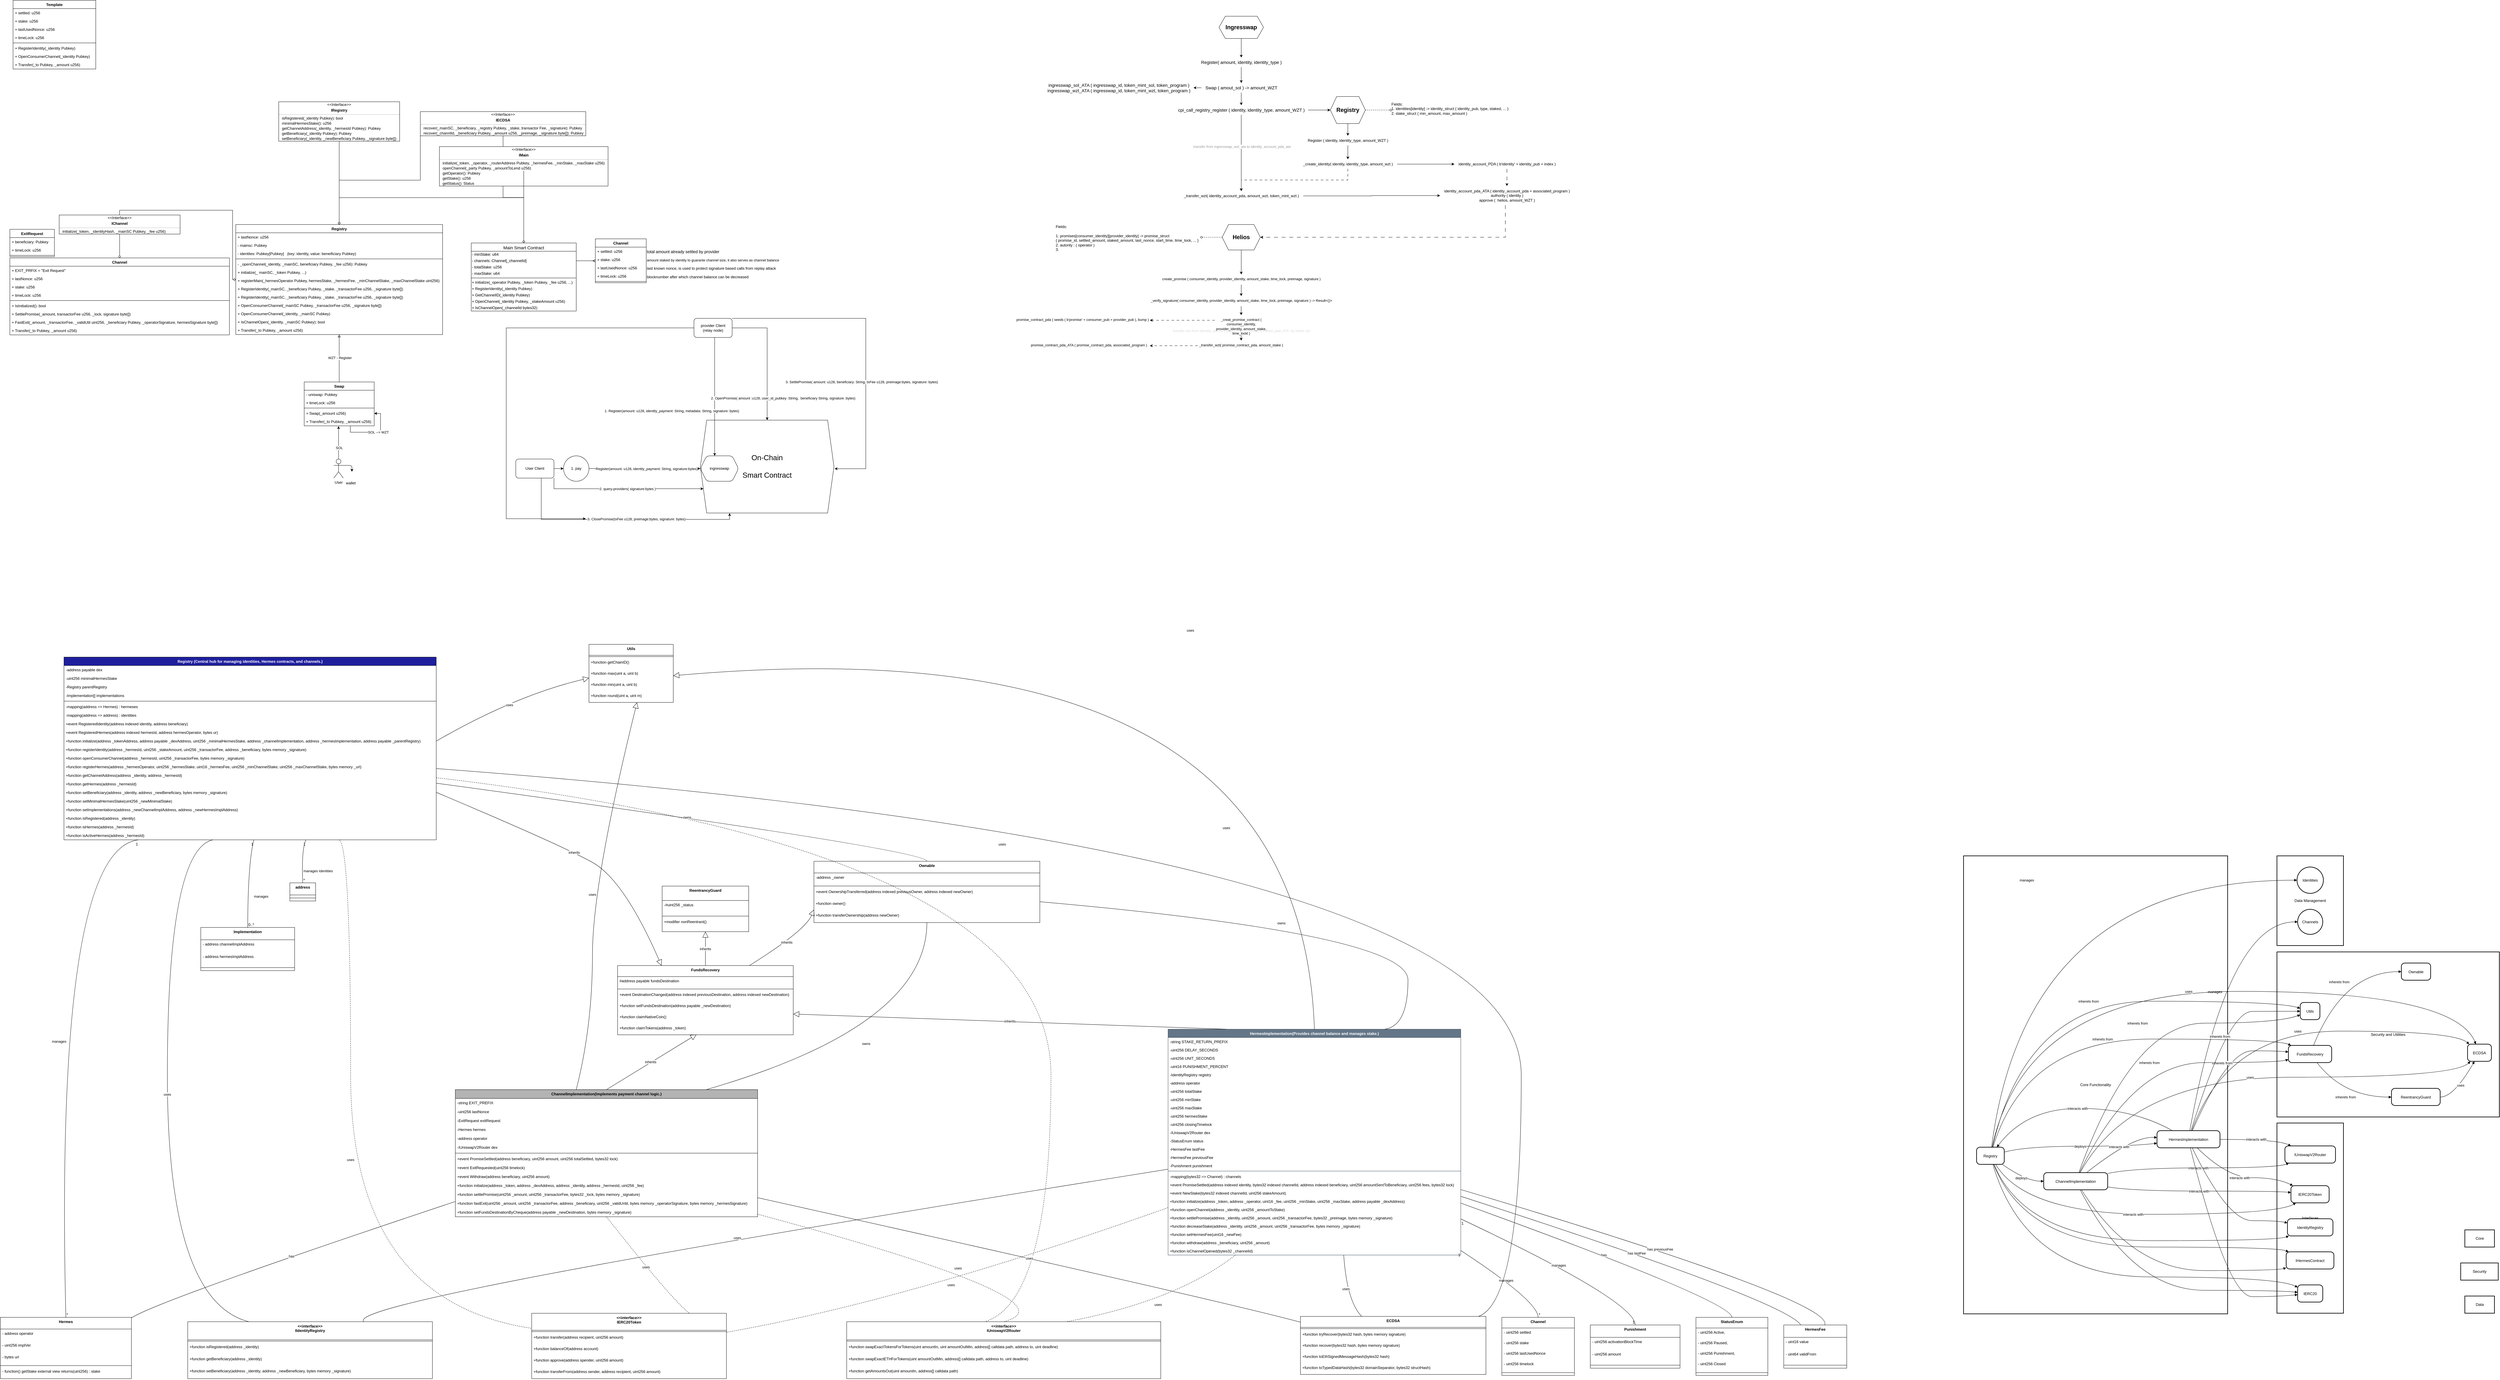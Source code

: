 <mxfile version="26.1.0">
  <diagram name="Page-1" id="e56a1550-8fbb-45ad-956c-1786394a9013">
    <mxGraphModel dx="624" dy="971" grid="1" gridSize="10" guides="1" tooltips="1" connect="1" arrows="1" fold="1" page="1" pageScale="1" pageWidth="4000" pageHeight="3000" background="none" math="1" shadow="0">
      <root>
        <mxCell id="0" />
        <mxCell id="1" parent="0" />
        <mxCell id="AslRYAqDEuTYrhFJF7Tt-66" value="&lt;font style=&quot;font-size: 23px;&quot;&gt;On-Chain&lt;/font&gt;&lt;div&gt;&lt;font style=&quot;font-size: 23px;&quot;&gt;&lt;br&gt;&lt;/font&gt;&lt;/div&gt;&lt;div&gt;&lt;font style=&quot;font-size: 23px;&quot;&gt;Smart Contract&lt;/font&gt;&lt;/div&gt;" style="shape=hexagon;perimeter=hexagonPerimeter2;whiteSpace=wrap;html=1;fixedSize=1;" parent="1" vertex="1">
          <mxGeometry x="2330" y="1540" width="420" height="292" as="geometry" />
        </mxCell>
        <mxCell id="VsVcQcCOclfDHJGfPfXY-29" style="edgeStyle=orthogonalEdgeStyle;rounded=1;orthogonalLoop=1;jettySize=auto;html=1;exitX=1;exitY=0.333;exitDx=0;exitDy=0;exitPerimeter=0;entryX=0.5;entryY=0;entryDx=0;entryDy=0;curved=0;" parent="1" source="VsVcQcCOclfDHJGfPfXY-17" target="VsVcQcCOclfDHJGfPfXY-18" edge="1">
          <mxGeometry relative="1" as="geometry" />
        </mxCell>
        <mxCell id="VsVcQcCOclfDHJGfPfXY-17" value="User" style="shape=umlActor;verticalLabelPosition=bottom;verticalAlign=top;html=1;outlineConnect=0;" parent="1" vertex="1">
          <mxGeometry x="1178" y="1662.29" width="30" height="60" as="geometry" />
        </mxCell>
        <mxCell id="VsVcQcCOclfDHJGfPfXY-20" value="" style="group" parent="1" vertex="1" connectable="0">
          <mxGeometry x="1205.5" y="1702.29" width="55" height="50" as="geometry" />
        </mxCell>
        <mxCell id="VsVcQcCOclfDHJGfPfXY-18" value="" style="shape=image;html=1;verticalAlign=top;verticalLabelPosition=bottom;labelBackgroundColor=#ffffff;imageAspect=0;aspect=fixed;image=https://cdn4.iconfinder.com/data/icons/48-bubbles/48/07.Wallet-128.png" parent="VsVcQcCOclfDHJGfPfXY-20" vertex="1">
          <mxGeometry x="5" width="49.02" height="49.02" as="geometry" />
        </mxCell>
        <mxCell id="VsVcQcCOclfDHJGfPfXY-19" value="wallet" style="text;html=1;align=center;verticalAlign=middle;resizable=0;points=[];autosize=1;strokeColor=none;fillColor=none;" parent="VsVcQcCOclfDHJGfPfXY-20" vertex="1">
          <mxGeometry y="20.588" width="50" height="30" as="geometry" />
        </mxCell>
        <mxCell id="VsVcQcCOclfDHJGfPfXY-30" style="edgeStyle=orthogonalEdgeStyle;rounded=0;orthogonalLoop=1;jettySize=auto;html=1;entryX=0.491;entryY=1.038;entryDx=0;entryDy=0;curved=0;entryPerimeter=0;" parent="1" source="VsVcQcCOclfDHJGfPfXY-17" target="VsVcQcCOclfDHJGfPfXY-101" edge="1">
          <mxGeometry relative="1" as="geometry">
            <mxPoint x="1189.5" y="1360" as="sourcePoint" />
            <mxPoint x="1189.5" y="1410" as="targetPoint" />
          </mxGeometry>
        </mxCell>
        <mxCell id="VsVcQcCOclfDHJGfPfXY-31" value="SOL" style="edgeLabel;html=1;align=center;verticalAlign=middle;resizable=0;points=[];" parent="VsVcQcCOclfDHJGfPfXY-30" vertex="1" connectable="0">
          <mxGeometry x="-0.274" y="-1" relative="1" as="geometry">
            <mxPoint x="1" y="2" as="offset" />
          </mxGeometry>
        </mxCell>
        <mxCell id="VsVcQcCOclfDHJGfPfXY-146" style="edgeStyle=orthogonalEdgeStyle;rounded=0;orthogonalLoop=1;jettySize=auto;html=1;entryX=0.5;entryY=0;entryDx=0;entryDy=0;strokeColor=default;startArrow=diamond;startFill=0;endArrow=none;" parent="1" source="VsVcQcCOclfDHJGfPfXY-66" target="VsVcQcCOclfDHJGfPfXY-127" edge="1">
          <mxGeometry relative="1" as="geometry">
            <Array as="points">
              <mxPoint x="860" y="1098" />
              <mxPoint x="860" y="880" />
              <mxPoint x="505" y="880" />
            </Array>
          </mxGeometry>
        </mxCell>
        <mxCell id="VsVcQcCOclfDHJGfPfXY-466" style="edgeStyle=orthogonalEdgeStyle;rounded=0;orthogonalLoop=1;jettySize=auto;html=1;startArrow=classic;startFill=0;endArrow=none;" parent="1" source="VsVcQcCOclfDHJGfPfXY-66" target="VsVcQcCOclfDHJGfPfXY-93" edge="1">
          <mxGeometry relative="1" as="geometry" />
        </mxCell>
        <mxCell id="VsVcQcCOclfDHJGfPfXY-467" value="WZT - Register" style="edgeLabel;html=1;align=center;verticalAlign=middle;resizable=0;points=[];" parent="VsVcQcCOclfDHJGfPfXY-466" vertex="1" connectable="0">
          <mxGeometry x="-0.02" y="2" relative="1" as="geometry">
            <mxPoint as="offset" />
          </mxGeometry>
        </mxCell>
        <mxCell id="VsVcQcCOclfDHJGfPfXY-66" value="Registry" style="swimlane;fontStyle=1;align=center;verticalAlign=top;childLayout=stackLayout;horizontal=1;startSize=26;horizontalStack=0;resizeParent=1;resizeParentMax=0;resizeLast=0;collapsible=1;marginBottom=0;whiteSpace=wrap;html=1;fillStyle=auto;gradientColor=none;" parent="1" vertex="1">
          <mxGeometry x="870" y="925" width="650" height="346" as="geometry" />
        </mxCell>
        <mxCell id="VsVcQcCOclfDHJGfPfXY-69" value="+ lastNonce: u256" style="text;strokeColor=none;fillColor=none;align=left;verticalAlign=top;spacingLeft=4;spacingRight=4;overflow=hidden;rotatable=0;points=[[0,0.5],[1,0.5]];portConstraint=eastwest;whiteSpace=wrap;html=1;" parent="VsVcQcCOclfDHJGfPfXY-66" vertex="1">
          <mxGeometry y="26" width="650" height="26" as="geometry" />
        </mxCell>
        <mxCell id="VsVcQcCOclfDHJGfPfXY-150" value="&lt;div&gt;- mainsc: Pubkey&lt;/div&gt;" style="text;strokeColor=none;fillColor=none;align=left;verticalAlign=top;spacingLeft=4;spacingRight=4;overflow=hidden;rotatable=0;points=[[0,0.5],[1,0.5]];portConstraint=eastwest;whiteSpace=wrap;html=1;" parent="VsVcQcCOclfDHJGfPfXY-66" vertex="1">
          <mxGeometry y="52" width="650" height="26" as="geometry" />
        </mxCell>
        <mxCell id="VsVcQcCOclfDHJGfPfXY-70" value="- identites: Pubkey[Pubkey]&amp;nbsp; &amp;nbsp;(key: identity, value: beneificiary Pubkey)" style="text;strokeColor=none;fillColor=none;align=left;verticalAlign=top;spacingLeft=4;spacingRight=4;overflow=hidden;rotatable=0;points=[[0,0.5],[1,0.5]];portConstraint=eastwest;whiteSpace=wrap;html=1;" parent="VsVcQcCOclfDHJGfPfXY-66" vertex="1">
          <mxGeometry y="78" width="650" height="26" as="geometry" />
        </mxCell>
        <mxCell id="VsVcQcCOclfDHJGfPfXY-71" value="" style="line;strokeWidth=1;fillColor=none;align=left;verticalAlign=middle;spacingTop=-1;spacingLeft=3;spacingRight=3;rotatable=0;labelPosition=right;points=[];portConstraint=eastwest;strokeColor=inherit;" parent="VsVcQcCOclfDHJGfPfXY-66" vertex="1">
          <mxGeometry y="104" width="650" height="8" as="geometry" />
        </mxCell>
        <mxCell id="VsVcQcCOclfDHJGfPfXY-151" value="- _openChannel(_identity, _mainSC, beneficiary Pubkey, _fee u256): Pubkey" style="text;strokeColor=none;fillColor=none;align=left;verticalAlign=middle;spacingLeft=4;spacingRight=4;overflow=hidden;rotatable=0;points=[[0,0.5],[1,0.5]];portConstraint=eastwest;whiteSpace=wrap;html=1;" parent="VsVcQcCOclfDHJGfPfXY-66" vertex="1">
          <mxGeometry y="112" width="650" height="26" as="geometry" />
        </mxCell>
        <mxCell id="VsVcQcCOclfDHJGfPfXY-135" value="+ initialize(_ mainSC, _token Pubkey, ...)" style="text;strokeColor=none;fillColor=none;align=left;verticalAlign=middle;spacingLeft=4;spacingRight=4;overflow=hidden;rotatable=0;points=[[0,0.5],[1,0.5]];portConstraint=eastwest;whiteSpace=wrap;html=1;" parent="VsVcQcCOclfDHJGfPfXY-66" vertex="1">
          <mxGeometry y="138" width="650" height="26" as="geometry" />
        </mxCell>
        <mxCell id="VsVcQcCOclfDHJGfPfXY-166" value="+ registerMain(_hermesOperator Pubkey, hermesStake, _hermesFee, _minChannelStake, _maxChannelStake uint256)" style="text;strokeColor=none;fillColor=none;align=left;verticalAlign=middle;spacingLeft=4;spacingRight=4;overflow=hidden;rotatable=0;points=[[0,0.5],[1,0.5]];portConstraint=eastwest;whiteSpace=wrap;html=1;fontSize=12;" parent="VsVcQcCOclfDHJGfPfXY-66" vertex="1">
          <mxGeometry y="164" width="650" height="26" as="geometry" />
        </mxCell>
        <mxCell id="VsVcQcCOclfDHJGfPfXY-152" value="+ RegisterIdentity(_mainSC, _beneficiary Pubkey, _stake, _transactorFee u256, _signature byte[])" style="text;strokeColor=none;fillColor=none;align=left;verticalAlign=middle;spacingLeft=4;spacingRight=4;overflow=hidden;rotatable=0;points=[[0,0.5],[1,0.5]];portConstraint=eastwest;whiteSpace=wrap;html=1;" parent="VsVcQcCOclfDHJGfPfXY-66" vertex="1">
          <mxGeometry y="190" width="650" height="26" as="geometry" />
        </mxCell>
        <mxCell id="VsVcQcCOclfDHJGfPfXY-72" value="+ RegisterIdentity(_mainSC, _beneficiary Pubkey, _stake, _transactorFee u256, _signature byte[])" style="text;strokeColor=none;fillColor=none;align=left;verticalAlign=middle;spacingLeft=4;spacingRight=4;overflow=hidden;rotatable=0;points=[[0,0.5],[1,0.5]];portConstraint=eastwest;whiteSpace=wrap;html=1;" parent="VsVcQcCOclfDHJGfPfXY-66" vertex="1">
          <mxGeometry y="216" width="650" height="26" as="geometry" />
        </mxCell>
        <mxCell id="VsVcQcCOclfDHJGfPfXY-149" value="+ OpenConsumerChannel(_mainSC Pubkey, _transactorFee u256, _signature byte[])" style="text;strokeColor=none;fillColor=none;align=left;verticalAlign=middle;spacingLeft=4;spacingRight=4;overflow=hidden;rotatable=0;points=[[0,0.5],[1,0.5]];portConstraint=eastwest;whiteSpace=wrap;html=1;" parent="VsVcQcCOclfDHJGfPfXY-66" vertex="1">
          <mxGeometry y="242" width="650" height="26" as="geometry" />
        </mxCell>
        <mxCell id="VsVcQcCOclfDHJGfPfXY-73" value="+ OpenConsumerChannel(_identity, _mainSC Pubkey)" style="text;strokeColor=none;fillColor=none;align=left;verticalAlign=middle;spacingLeft=4;spacingRight=4;overflow=hidden;rotatable=0;points=[[0,0.5],[1,0.5]];portConstraint=eastwest;whiteSpace=wrap;html=1;" parent="VsVcQcCOclfDHJGfPfXY-66" vertex="1">
          <mxGeometry y="268" width="650" height="26" as="geometry" />
        </mxCell>
        <mxCell id="VsVcQcCOclfDHJGfPfXY-148" value="+ IsChannelOpen(_identity, _mainSC Pubkey): bool" style="text;strokeColor=none;fillColor=none;align=left;verticalAlign=middle;spacingLeft=4;spacingRight=4;overflow=hidden;rotatable=0;points=[[0,0.5],[1,0.5]];portConstraint=eastwest;whiteSpace=wrap;html=1;" parent="VsVcQcCOclfDHJGfPfXY-66" vertex="1">
          <mxGeometry y="294" width="650" height="26" as="geometry" />
        </mxCell>
        <mxCell id="VsVcQcCOclfDHJGfPfXY-74" value="+ Transfer(_to Pubkey, _amount u256)" style="text;strokeColor=none;fillColor=none;align=left;verticalAlign=middle;spacingLeft=4;spacingRight=4;overflow=hidden;rotatable=0;points=[[0,0.5],[1,0.5]];portConstraint=eastwest;whiteSpace=wrap;html=1;" parent="VsVcQcCOclfDHJGfPfXY-66" vertex="1">
          <mxGeometry y="320" width="650" height="26" as="geometry" />
        </mxCell>
        <mxCell id="VsVcQcCOclfDHJGfPfXY-76" value="&lt;span style=&quot;font-size: 14px; font-weight: 400;&quot;&gt;Main Smart Contract&lt;/span&gt;" style="swimlane;fontStyle=1;align=center;verticalAlign=top;childLayout=stackLayout;horizontal=1;startSize=26;horizontalStack=0;resizeParent=1;resizeParentMax=0;resizeLast=0;collapsible=1;marginBottom=0;whiteSpace=wrap;html=1;" parent="1" vertex="1">
          <mxGeometry x="1610" y="983" width="330" height="214" as="geometry" />
        </mxCell>
        <mxCell id="VsVcQcCOclfDHJGfPfXY-85" value="&lt;span style=&quot;color: rgb(0, 0, 0); font-family: Helvetica; font-size: 12px; font-style: normal; font-variant-ligatures: normal; font-variant-caps: normal; font-weight: 400; letter-spacing: normal; orphans: 2; text-align: left; text-indent: 0px; text-transform: none; widows: 2; word-spacing: 0px; -webkit-text-stroke-width: 0px; white-space: normal; background-color: rgb(251, 251, 251); text-decoration-thickness: initial; text-decoration-style: initial; text-decoration-color: initial; display: inline !important; float: none;&quot;&gt;- minStake: u64&lt;/span&gt;" style="text;whiteSpace=wrap;html=1;verticalAlign=middle;" parent="VsVcQcCOclfDHJGfPfXY-76" vertex="1">
          <mxGeometry y="26" width="330" height="20" as="geometry" />
        </mxCell>
        <mxCell id="VsVcQcCOclfDHJGfPfXY-88" value="&lt;span style=&quot;color: rgb(0, 0, 0); font-family: Helvetica; font-size: 12px; font-style: normal; font-variant-ligatures: normal; font-variant-caps: normal; font-weight: 400; letter-spacing: normal; orphans: 2; text-align: left; text-indent: 0px; text-transform: none; widows: 2; word-spacing: 0px; -webkit-text-stroke-width: 0px; white-space: normal; background-color: rgb(251, 251, 251); text-decoration-thickness: initial; text-decoration-style: initial; text-decoration-color: initial; float: none; display: inline !important;&quot;&gt;- channels: Channel[_channelId]&lt;/span&gt;" style="text;whiteSpace=wrap;html=1;verticalAlign=middle;" parent="VsVcQcCOclfDHJGfPfXY-76" vertex="1">
          <mxGeometry y="46" width="330" height="20" as="geometry" />
        </mxCell>
        <mxCell id="VsVcQcCOclfDHJGfPfXY-87" value="&lt;span style=&quot;color: rgb(0, 0, 0); font-family: Helvetica; font-size: 12px; font-style: normal; font-variant-ligatures: normal; font-variant-caps: normal; font-weight: 400; letter-spacing: normal; orphans: 2; text-align: left; text-indent: 0px; text-transform: none; widows: 2; word-spacing: 0px; -webkit-text-stroke-width: 0px; white-space: normal; background-color: rgb(251, 251, 251); text-decoration-thickness: initial; text-decoration-style: initial; text-decoration-color: initial; display: inline !important; float: none;&quot;&gt;- totalStake&lt;/span&gt;&lt;span style=&quot;forced-color-adjust: none; color: light-dark(rgb(0, 0, 0), rgb(255, 255, 255)); font-family: Helvetica; font-size: 12px; font-style: normal; font-variant-ligatures: normal; font-variant-caps: normal; font-weight: 400; letter-spacing: normal; orphans: 2; text-align: left; text-indent: 0px; text-transform: none; widows: 2; word-spacing: 0px; -webkit-text-stroke-width: 0px; white-space: normal; background-color: transparent; text-decoration-thickness: initial; text-decoration-style: initial; text-decoration-color: initial;&quot;&gt;: u256&lt;/span&gt;" style="text;whiteSpace=wrap;html=1;verticalAlign=middle;" parent="VsVcQcCOclfDHJGfPfXY-76" vertex="1">
          <mxGeometry y="66" width="330" height="20" as="geometry" />
        </mxCell>
        <mxCell id="VsVcQcCOclfDHJGfPfXY-86" value="&lt;span style=&quot;color: rgb(0, 0, 0); font-family: Helvetica; font-size: 12px; font-style: normal; font-variant-ligatures: normal; font-variant-caps: normal; font-weight: 400; letter-spacing: normal; orphans: 2; text-align: left; text-indent: 0px; text-transform: none; widows: 2; word-spacing: 0px; -webkit-text-stroke-width: 0px; white-space: normal; background-color: rgb(251, 251, 251); text-decoration-thickness: initial; text-decoration-style: initial; text-decoration-color: initial; display: inline !important; float: none;&quot;&gt;- maxStake: u64&lt;/span&gt;" style="text;html=1;verticalAlign=middle;whiteSpace=wrap;" parent="VsVcQcCOclfDHJGfPfXY-76" vertex="1">
          <mxGeometry y="86" width="330" height="20" as="geometry" />
        </mxCell>
        <mxCell id="VsVcQcCOclfDHJGfPfXY-81" value="" style="line;strokeWidth=1;fillColor=none;align=left;verticalAlign=middle;spacingTop=-1;spacingLeft=3;spacingRight=3;rotatable=0;labelPosition=right;points=[];portConstraint=eastwest;strokeColor=inherit;" parent="VsVcQcCOclfDHJGfPfXY-76" vertex="1">
          <mxGeometry y="106" width="330" height="8" as="geometry" />
        </mxCell>
        <mxCell id="VsVcQcCOclfDHJGfPfXY-104" value="+ initialize(_operator Pubkey, _token Pubkey, _fee u256, ...)" style="text;whiteSpace=wrap;html=1;verticalAlign=middle;" parent="VsVcQcCOclfDHJGfPfXY-76" vertex="1">
          <mxGeometry y="114" width="330" height="20" as="geometry" />
        </mxCell>
        <mxCell id="VsVcQcCOclfDHJGfPfXY-92" value="+ RegisterIdentity(_identity Pubkey)" style="text;whiteSpace=wrap;html=1;verticalAlign=middle;" parent="VsVcQcCOclfDHJGfPfXY-76" vertex="1">
          <mxGeometry y="134" width="330" height="20" as="geometry" />
        </mxCell>
        <mxCell id="VsVcQcCOclfDHJGfPfXY-89" value="&lt;span style=&quot;color: rgb(0, 0, 0); font-family: Helvetica; font-size: 12px; font-style: normal; font-variant-ligatures: normal; font-variant-caps: normal; font-weight: 400; letter-spacing: normal; orphans: 2; text-align: left; text-indent: 0px; text-transform: none; widows: 2; word-spacing: 0px; -webkit-text-stroke-width: 0px; white-space: normal; background-color: rgb(251, 251, 251); text-decoration-thickness: initial; text-decoration-style: initial; text-decoration-color: initial; float: none; display: inline !important;&quot;&gt;+ GetChannelID(_identity Pubkey&lt;/span&gt;)&amp;nbsp;" style="text;whiteSpace=wrap;html=1;verticalAlign=middle;" parent="VsVcQcCOclfDHJGfPfXY-76" vertex="1">
          <mxGeometry y="154" width="330" height="20" as="geometry" />
        </mxCell>
        <mxCell id="VsVcQcCOclfDHJGfPfXY-90" value="&lt;span style=&quot;color: rgb(0, 0, 0); font-family: Helvetica; font-size: 12px; font-style: normal; font-variant-ligatures: normal; font-variant-caps: normal; font-weight: 400; letter-spacing: normal; orphans: 2; text-align: left; text-indent: 0px; text-transform: none; widows: 2; word-spacing: 0px; -webkit-text-stroke-width: 0px; white-space: normal; background-color: rgb(251, 251, 251); text-decoration-thickness: initial; text-decoration-style: initial; text-decoration-color: initial; float: none; display: inline !important;&quot;&gt;+ OpenChannel(_identity Pubkey, _stakeAmount&amp;nbsp;&lt;/span&gt;u256)&amp;nbsp;" style="text;whiteSpace=wrap;html=1;verticalAlign=middle;" parent="VsVcQcCOclfDHJGfPfXY-76" vertex="1">
          <mxGeometry y="174" width="330" height="20" as="geometry" />
        </mxCell>
        <mxCell id="VsVcQcCOclfDHJGfPfXY-91" value="&lt;span style=&quot;color: rgb(0, 0, 0); font-family: Helvetica; font-size: 12px; font-style: normal; font-variant-ligatures: normal; font-variant-caps: normal; font-weight: 400; letter-spacing: normal; orphans: 2; text-align: left; text-indent: 0px; text-transform: none; widows: 2; word-spacing: 0px; -webkit-text-stroke-width: 0px; white-space: normal; background-color: rgb(251, 251, 251); text-decoration-thickness: initial; text-decoration-style: initial; text-decoration-color: initial; float: none; display: inline !important;&quot;&gt;+ IsChannelOpen(_channelId bytes32&lt;/span&gt;)&amp;nbsp;" style="text;whiteSpace=wrap;html=1;verticalAlign=middle;" parent="VsVcQcCOclfDHJGfPfXY-76" vertex="1">
          <mxGeometry y="194" width="330" height="20" as="geometry" />
        </mxCell>
        <mxCell id="VsVcQcCOclfDHJGfPfXY-93" value="Swap" style="swimlane;fontStyle=1;align=center;verticalAlign=top;childLayout=stackLayout;horizontal=1;startSize=26;horizontalStack=0;resizeParent=1;resizeParentMax=0;resizeLast=0;collapsible=1;marginBottom=0;whiteSpace=wrap;html=1;" parent="1" vertex="1">
          <mxGeometry x="1085" y="1420" width="220" height="138" as="geometry" />
        </mxCell>
        <mxCell id="VsVcQcCOclfDHJGfPfXY-102" value="- uniswap: Pubkey" style="text;strokeColor=none;fillColor=none;align=left;verticalAlign=top;spacingLeft=4;spacingRight=4;overflow=hidden;rotatable=0;points=[[0,0.5],[1,0.5]];portConstraint=eastwest;whiteSpace=wrap;html=1;" parent="VsVcQcCOclfDHJGfPfXY-93" vertex="1">
          <mxGeometry y="26" width="220" height="26" as="geometry" />
        </mxCell>
        <mxCell id="VsVcQcCOclfDHJGfPfXY-97" value="+ timeLock: u256" style="text;strokeColor=none;fillColor=none;align=left;verticalAlign=top;spacingLeft=4;spacingRight=4;overflow=hidden;rotatable=0;points=[[0,0.5],[1,0.5]];portConstraint=eastwest;whiteSpace=wrap;html=1;" parent="VsVcQcCOclfDHJGfPfXY-93" vertex="1">
          <mxGeometry y="52" width="220" height="26" as="geometry" />
        </mxCell>
        <mxCell id="VsVcQcCOclfDHJGfPfXY-98" value="" style="line;strokeWidth=1;fillColor=none;align=left;verticalAlign=middle;spacingTop=-1;spacingLeft=3;spacingRight=3;rotatable=0;labelPosition=right;points=[];portConstraint=eastwest;strokeColor=inherit;" parent="VsVcQcCOclfDHJGfPfXY-93" vertex="1">
          <mxGeometry y="78" width="220" height="8" as="geometry" />
        </mxCell>
        <mxCell id="VsVcQcCOclfDHJGfPfXY-99" value="+ Swap(_amount u256)" style="text;strokeColor=none;fillColor=none;align=left;verticalAlign=middle;spacingLeft=4;spacingRight=4;overflow=hidden;rotatable=0;points=[[0,0.5],[1,0.5]];portConstraint=eastwest;whiteSpace=wrap;html=1;" parent="VsVcQcCOclfDHJGfPfXY-93" vertex="1">
          <mxGeometry y="86" width="220" height="26" as="geometry" />
        </mxCell>
        <mxCell id="VsVcQcCOclfDHJGfPfXY-101" value="+ Transfer(_to Pubkey, _amount u256)" style="text;strokeColor=none;fillColor=none;align=left;verticalAlign=middle;spacingLeft=4;spacingRight=4;overflow=hidden;rotatable=0;points=[[0,0.5],[1,0.5]];portConstraint=eastwest;whiteSpace=wrap;html=1;" parent="VsVcQcCOclfDHJGfPfXY-93" vertex="1">
          <mxGeometry y="112" width="220" height="26" as="geometry" />
        </mxCell>
        <mxCell id="VsVcQcCOclfDHJGfPfXY-468" style="edgeStyle=orthogonalEdgeStyle;rounded=0;orthogonalLoop=1;jettySize=auto;html=1;entryX=1;entryY=0.5;entryDx=0;entryDy=0;" parent="VsVcQcCOclfDHJGfPfXY-93" source="VsVcQcCOclfDHJGfPfXY-93" target="VsVcQcCOclfDHJGfPfXY-99" edge="1">
          <mxGeometry relative="1" as="geometry">
            <Array as="points">
              <mxPoint x="145" y="158" />
              <mxPoint x="240" y="158" />
              <mxPoint x="240" y="99" />
            </Array>
          </mxGeometry>
        </mxCell>
        <mxCell id="VsVcQcCOclfDHJGfPfXY-469" value="SOL --&amp;gt; WZT" style="edgeLabel;html=1;align=center;verticalAlign=middle;resizable=0;points=[];" parent="VsVcQcCOclfDHJGfPfXY-468" vertex="1" connectable="0">
          <mxGeometry x="0.113" relative="1" as="geometry">
            <mxPoint as="offset" />
          </mxGeometry>
        </mxCell>
        <mxCell id="VsVcQcCOclfDHJGfPfXY-103" value="" style="group" parent="1" vertex="1" connectable="0">
          <mxGeometry x="2000" y="970" width="610" height="164" as="geometry" />
        </mxCell>
        <mxCell id="VsVcQcCOclfDHJGfPfXY-36" value="Channel" style="swimlane;fontStyle=1;align=center;verticalAlign=top;childLayout=stackLayout;horizontal=1;startSize=26;horizontalStack=0;resizeParent=1;resizeParentMax=0;resizeLast=0;collapsible=1;marginBottom=0;whiteSpace=wrap;html=1;" parent="VsVcQcCOclfDHJGfPfXY-103" vertex="1">
          <mxGeometry width="160" height="138" as="geometry" />
        </mxCell>
        <mxCell id="VsVcQcCOclfDHJGfPfXY-37" value="+ settled: u256" style="text;strokeColor=none;fillColor=none;align=left;verticalAlign=top;spacingLeft=4;spacingRight=4;overflow=hidden;rotatable=0;points=[[0,0.5],[1,0.5]];portConstraint=eastwest;whiteSpace=wrap;html=1;" parent="VsVcQcCOclfDHJGfPfXY-36" vertex="1">
          <mxGeometry y="26" width="160" height="26" as="geometry" />
        </mxCell>
        <mxCell id="VsVcQcCOclfDHJGfPfXY-40" value="+ stake: u256" style="text;strokeColor=none;fillColor=none;align=left;verticalAlign=top;spacingLeft=4;spacingRight=4;overflow=hidden;rotatable=0;points=[[0,0.5],[1,0.5]];portConstraint=eastwest;whiteSpace=wrap;html=1;" parent="VsVcQcCOclfDHJGfPfXY-36" vertex="1">
          <mxGeometry y="52" width="160" height="26" as="geometry" />
        </mxCell>
        <mxCell id="VsVcQcCOclfDHJGfPfXY-41" value="+ lastUsedNonce: u256&lt;div&gt;&lt;br&gt;&lt;/div&gt;" style="text;strokeColor=none;fillColor=none;align=left;verticalAlign=top;spacingLeft=4;spacingRight=4;overflow=hidden;rotatable=0;points=[[0,0.5],[1,0.5]];portConstraint=eastwest;whiteSpace=wrap;html=1;" parent="VsVcQcCOclfDHJGfPfXY-36" vertex="1">
          <mxGeometry y="78" width="160" height="26" as="geometry" />
        </mxCell>
        <mxCell id="VsVcQcCOclfDHJGfPfXY-42" value="+ timeLock: u256&lt;div&gt;&lt;br&gt;&lt;/div&gt;" style="text;strokeColor=none;fillColor=none;align=left;verticalAlign=top;spacingLeft=4;spacingRight=4;overflow=hidden;rotatable=0;points=[[0,0.5],[1,0.5]];portConstraint=eastwest;whiteSpace=wrap;html=1;" parent="VsVcQcCOclfDHJGfPfXY-36" vertex="1">
          <mxGeometry y="104" width="160" height="26" as="geometry" />
        </mxCell>
        <mxCell id="VsVcQcCOclfDHJGfPfXY-38" value="" style="line;strokeWidth=1;fillColor=none;align=left;verticalAlign=middle;spacingTop=-1;spacingLeft=3;spacingRight=3;rotatable=0;labelPosition=right;points=[];portConstraint=eastwest;strokeColor=inherit;" parent="VsVcQcCOclfDHJGfPfXY-36" vertex="1">
          <mxGeometry y="130" width="160" height="8" as="geometry" />
        </mxCell>
        <mxCell id="VsVcQcCOclfDHJGfPfXY-43" value="amount staked by identity to guarante channel size, it also serves as channel balance" style="text;whiteSpace=wrap;align=left;verticalAlign=middle;fontSize=11;" parent="VsVcQcCOclfDHJGfPfXY-103" vertex="1">
          <mxGeometry x="160" y="52" width="450" height="30" as="geometry" />
        </mxCell>
        <mxCell id="VsVcQcCOclfDHJGfPfXY-44" value="last known nonce, is used to protect signature based calls from replay attack" style="text;whiteSpace=wrap;verticalAlign=middle;" parent="VsVcQcCOclfDHJGfPfXY-103" vertex="1">
          <mxGeometry x="160" y="83" width="440" height="20" as="geometry" />
        </mxCell>
        <mxCell id="VsVcQcCOclfDHJGfPfXY-45" value="&lt;span style=&quot;color: rgb(0, 0, 0); font-family: Helvetica; font-style: normal; font-variant-ligatures: normal; font-variant-caps: normal; font-weight: 400; letter-spacing: normal; orphans: 2; text-align: left; text-indent: 0px; text-transform: none; widows: 2; word-spacing: 0px; -webkit-text-stroke-width: 0px; white-space: normal; background-color: rgb(251, 251, 251); text-decoration-thickness: initial; text-decoration-style: initial; text-decoration-color: initial; float: none; display: inline !important;&quot;&gt;total amount already settled by provider&lt;/span&gt;" style="text;whiteSpace=wrap;html=1;verticalAlign=middle;fontSize=13;" parent="VsVcQcCOclfDHJGfPfXY-103" vertex="1">
          <mxGeometry x="160" y="30" width="310" height="20" as="geometry" />
        </mxCell>
        <mxCell id="VsVcQcCOclfDHJGfPfXY-46" value="blocknumber after which channel balance can be decreased" style="text;whiteSpace=wrap;verticalAlign=middle;" parent="VsVcQcCOclfDHJGfPfXY-103" vertex="1">
          <mxGeometry x="160" y="110" width="350" height="20" as="geometry" />
        </mxCell>
        <mxCell id="VsVcQcCOclfDHJGfPfXY-105" value="Template" style="swimlane;fontStyle=1;align=center;verticalAlign=top;childLayout=stackLayout;horizontal=1;startSize=26;horizontalStack=0;resizeParent=1;resizeParentMax=0;resizeLast=0;collapsible=1;marginBottom=0;whiteSpace=wrap;html=1;" parent="1" vertex="1">
          <mxGeometry x="170" y="220" width="260" height="216" as="geometry" />
        </mxCell>
        <mxCell id="VsVcQcCOclfDHJGfPfXY-106" value="+ settled: u256" style="text;strokeColor=none;fillColor=none;align=left;verticalAlign=top;spacingLeft=4;spacingRight=4;overflow=hidden;rotatable=0;points=[[0,0.5],[1,0.5]];portConstraint=eastwest;whiteSpace=wrap;html=1;" parent="VsVcQcCOclfDHJGfPfXY-105" vertex="1">
          <mxGeometry y="26" width="260" height="26" as="geometry" />
        </mxCell>
        <mxCell id="VsVcQcCOclfDHJGfPfXY-107" value="+ stake: u256" style="text;strokeColor=none;fillColor=none;align=left;verticalAlign=top;spacingLeft=4;spacingRight=4;overflow=hidden;rotatable=0;points=[[0,0.5],[1,0.5]];portConstraint=eastwest;whiteSpace=wrap;html=1;" parent="VsVcQcCOclfDHJGfPfXY-105" vertex="1">
          <mxGeometry y="52" width="260" height="26" as="geometry" />
        </mxCell>
        <mxCell id="VsVcQcCOclfDHJGfPfXY-108" value="+ lastUsedNonce: u256&lt;div&gt;&lt;br&gt;&lt;/div&gt;" style="text;strokeColor=none;fillColor=none;align=left;verticalAlign=top;spacingLeft=4;spacingRight=4;overflow=hidden;rotatable=0;points=[[0,0.5],[1,0.5]];portConstraint=eastwest;whiteSpace=wrap;html=1;" parent="VsVcQcCOclfDHJGfPfXY-105" vertex="1">
          <mxGeometry y="78" width="260" height="26" as="geometry" />
        </mxCell>
        <mxCell id="VsVcQcCOclfDHJGfPfXY-109" value="+ timeLock: u256&lt;div&gt;&lt;br&gt;&lt;/div&gt;" style="text;strokeColor=none;fillColor=none;align=left;verticalAlign=top;spacingLeft=4;spacingRight=4;overflow=hidden;rotatable=0;points=[[0,0.5],[1,0.5]];portConstraint=eastwest;whiteSpace=wrap;html=1;" parent="VsVcQcCOclfDHJGfPfXY-105" vertex="1">
          <mxGeometry y="104" width="260" height="26" as="geometry" />
        </mxCell>
        <mxCell id="VsVcQcCOclfDHJGfPfXY-110" value="" style="line;strokeWidth=1;fillColor=none;align=left;verticalAlign=middle;spacingTop=-1;spacingLeft=3;spacingRight=3;rotatable=0;labelPosition=right;points=[];portConstraint=eastwest;strokeColor=inherit;" parent="VsVcQcCOclfDHJGfPfXY-105" vertex="1">
          <mxGeometry y="130" width="260" height="8" as="geometry" />
        </mxCell>
        <mxCell id="VsVcQcCOclfDHJGfPfXY-111" value="+ RegisterIdentity(_identity Pubkey)" style="text;strokeColor=none;fillColor=none;align=left;verticalAlign=middle;spacingLeft=4;spacingRight=4;overflow=hidden;rotatable=0;points=[[0,0.5],[1,0.5]];portConstraint=eastwest;whiteSpace=wrap;html=1;" parent="VsVcQcCOclfDHJGfPfXY-105" vertex="1">
          <mxGeometry y="138" width="260" height="26" as="geometry" />
        </mxCell>
        <mxCell id="VsVcQcCOclfDHJGfPfXY-112" value="+ OpenConsumerChannel(_identity Pubkey)" style="text;strokeColor=none;fillColor=none;align=left;verticalAlign=middle;spacingLeft=4;spacingRight=4;overflow=hidden;rotatable=0;points=[[0,0.5],[1,0.5]];portConstraint=eastwest;whiteSpace=wrap;html=1;" parent="VsVcQcCOclfDHJGfPfXY-105" vertex="1">
          <mxGeometry y="164" width="260" height="26" as="geometry" />
        </mxCell>
        <mxCell id="VsVcQcCOclfDHJGfPfXY-113" value="+ Transfer(_to Pubkey, _amount u256)" style="text;strokeColor=none;fillColor=none;align=left;verticalAlign=middle;spacingLeft=4;spacingRight=4;overflow=hidden;rotatable=0;points=[[0,0.5],[1,0.5]];portConstraint=eastwest;whiteSpace=wrap;html=1;" parent="VsVcQcCOclfDHJGfPfXY-105" vertex="1">
          <mxGeometry y="190" width="260" height="26" as="geometry" />
        </mxCell>
        <mxCell id="VsVcQcCOclfDHJGfPfXY-115" value="" style="fontStyle=1;align=center;verticalAlign=middle;childLayout=stackLayout;horizontal=1;horizontalStack=0;resizeParent=1;resizeParentMax=0;resizeLast=0;marginBottom=0;" parent="1" vertex="1">
          <mxGeometry x="1005" y="539" width="380" height="124" as="geometry" />
        </mxCell>
        <mxCell id="VsVcQcCOclfDHJGfPfXY-116" value="&amp;lt;&amp;lt;Interface&amp;gt;&amp;gt;" style="html=1;align=center;spacing=0;verticalAlign=middle;strokeColor=none;fillColor=none;whiteSpace=wrap;" parent="VsVcQcCOclfDHJGfPfXY-115" vertex="1">
          <mxGeometry width="380" height="18" as="geometry" />
        </mxCell>
        <mxCell id="VsVcQcCOclfDHJGfPfXY-117" value="IRegistry" style="html=1;align=center;spacing=0;verticalAlign=middle;strokeColor=none;fillColor=none;whiteSpace=wrap;fontStyle=1;" parent="VsVcQcCOclfDHJGfPfXY-115" vertex="1">
          <mxGeometry y="18" width="380" height="18" as="geometry" />
        </mxCell>
        <mxCell id="VsVcQcCOclfDHJGfPfXY-118" value="" style="line;strokeWidth=0.25;fillColor=none;align=left;verticalAlign=middle;spacingTop=-1;spacingLeft=3;spacingRight=3;rotatable=0;labelPosition=right;points=[];portConstraint=eastwest;" parent="VsVcQcCOclfDHJGfPfXY-115" vertex="1">
          <mxGeometry y="36" width="380" height="8" as="geometry" />
        </mxCell>
        <mxCell id="VsVcQcCOclfDHJGfPfXY-119" value="isRegistered(_identity Pubkey): bool" style="html=1;align=left;spacing=0;spacingLeft=10;verticalAlign=middle;strokeColor=none;fillColor=none;whiteSpace=wrap;" parent="VsVcQcCOclfDHJGfPfXY-115" vertex="1">
          <mxGeometry y="44" width="380" height="16" as="geometry" />
        </mxCell>
        <mxCell id="VsVcQcCOclfDHJGfPfXY-121" value="minimalHermesStake(): u256" style="html=1;align=left;spacing=0;spacingLeft=10;verticalAlign=middle;strokeColor=none;fillColor=none;whiteSpace=wrap;" parent="VsVcQcCOclfDHJGfPfXY-115" vertex="1">
          <mxGeometry y="60" width="380" height="16" as="geometry" />
        </mxCell>
        <mxCell id="VsVcQcCOclfDHJGfPfXY-122" value="getChannelAddress(_identity, _hermesId Pubkey): Pubkey" style="html=1;align=left;spacing=0;spacingLeft=10;verticalAlign=middle;strokeColor=none;fillColor=none;whiteSpace=wrap;" parent="VsVcQcCOclfDHJGfPfXY-115" vertex="1">
          <mxGeometry y="76" width="380" height="16" as="geometry" />
        </mxCell>
        <mxCell id="VsVcQcCOclfDHJGfPfXY-123" value="getBeneficiary(_identity Pubkey): Pubkey" style="html=1;align=left;spacing=0;spacingLeft=10;verticalAlign=middle;strokeColor=none;fillColor=none;whiteSpace=wrap;" parent="VsVcQcCOclfDHJGfPfXY-115" vertex="1">
          <mxGeometry y="92" width="380" height="16" as="geometry" />
        </mxCell>
        <mxCell id="VsVcQcCOclfDHJGfPfXY-124" value="setBeneficiary(_identity, _newBeneficiary Pubkey, _signature byte[])" style="html=1;align=left;spacing=0;spacingLeft=10;verticalAlign=middle;strokeColor=none;fillColor=none;whiteSpace=wrap;" parent="VsVcQcCOclfDHJGfPfXY-115" vertex="1">
          <mxGeometry y="108" width="380" height="16" as="geometry" />
        </mxCell>
        <mxCell id="VsVcQcCOclfDHJGfPfXY-125" style="edgeStyle=orthogonalEdgeStyle;rounded=0;orthogonalLoop=1;jettySize=auto;html=1;entryX=0.5;entryY=0;entryDx=0;entryDy=0;endArrow=diamond;endFill=0;" parent="1" source="VsVcQcCOclfDHJGfPfXY-124" target="VsVcQcCOclfDHJGfPfXY-66" edge="1">
          <mxGeometry relative="1" as="geometry" />
        </mxCell>
        <mxCell id="VsVcQcCOclfDHJGfPfXY-201" style="edgeStyle=orthogonalEdgeStyle;rounded=0;orthogonalLoop=1;jettySize=auto;html=1;entryX=0.5;entryY=0;entryDx=0;entryDy=0;endArrow=diamond;endFill=0;" parent="1" source="VsVcQcCOclfDHJGfPfXY-126" target="VsVcQcCOclfDHJGfPfXY-183" edge="1">
          <mxGeometry relative="1" as="geometry" />
        </mxCell>
        <mxCell id="VsVcQcCOclfDHJGfPfXY-126" value="" style="fontStyle=1;align=center;verticalAlign=middle;childLayout=stackLayout;horizontal=1;horizontalStack=0;resizeParent=1;resizeParentMax=0;resizeLast=0;marginBottom=0;" parent="1" vertex="1">
          <mxGeometry x="315" y="895" width="380" height="60" as="geometry" />
        </mxCell>
        <mxCell id="VsVcQcCOclfDHJGfPfXY-127" value="&amp;lt;&amp;lt;Interface&amp;gt;&amp;gt;" style="html=1;align=center;spacing=0;verticalAlign=middle;strokeColor=none;fillColor=none;whiteSpace=wrap;" parent="VsVcQcCOclfDHJGfPfXY-126" vertex="1">
          <mxGeometry width="380" height="18" as="geometry" />
        </mxCell>
        <mxCell id="VsVcQcCOclfDHJGfPfXY-128" value="IChannel" style="html=1;align=center;spacing=0;verticalAlign=middle;strokeColor=none;fillColor=none;whiteSpace=wrap;fontStyle=1;" parent="VsVcQcCOclfDHJGfPfXY-126" vertex="1">
          <mxGeometry y="18" width="380" height="18" as="geometry" />
        </mxCell>
        <mxCell id="VsVcQcCOclfDHJGfPfXY-129" value="" style="line;strokeWidth=0.25;fillColor=none;align=left;verticalAlign=middle;spacingTop=-1;spacingLeft=3;spacingRight=3;rotatable=0;labelPosition=right;points=[];portConstraint=eastwest;" parent="VsVcQcCOclfDHJGfPfXY-126" vertex="1">
          <mxGeometry y="36" width="380" height="8" as="geometry" />
        </mxCell>
        <mxCell id="VsVcQcCOclfDHJGfPfXY-130" value="initialize(_token, _identityHash, _mainSC Pubkey, _fee u256)" style="html=1;align=left;spacing=0;spacingLeft=10;verticalAlign=middle;strokeColor=none;fillColor=none;whiteSpace=wrap;" parent="VsVcQcCOclfDHJGfPfXY-126" vertex="1">
          <mxGeometry y="44" width="380" height="16" as="geometry" />
        </mxCell>
        <mxCell id="VsVcQcCOclfDHJGfPfXY-136" value="" style="fontStyle=1;align=center;verticalAlign=middle;childLayout=stackLayout;horizontal=1;horizontalStack=0;resizeParent=1;resizeParentMax=0;resizeLast=0;marginBottom=0;" parent="1" vertex="1">
          <mxGeometry x="1450" y="570" width="520" height="76" as="geometry" />
        </mxCell>
        <mxCell id="VsVcQcCOclfDHJGfPfXY-137" value="&amp;lt;&amp;lt;Interface&amp;gt;&amp;gt;" style="html=1;align=center;spacing=0;verticalAlign=middle;strokeColor=none;fillColor=none;whiteSpace=wrap;" parent="VsVcQcCOclfDHJGfPfXY-136" vertex="1">
          <mxGeometry width="520" height="18" as="geometry" />
        </mxCell>
        <mxCell id="VsVcQcCOclfDHJGfPfXY-138" value="IECDSA" style="html=1;align=center;spacing=0;verticalAlign=middle;strokeColor=none;fillColor=none;whiteSpace=wrap;fontStyle=1;" parent="VsVcQcCOclfDHJGfPfXY-136" vertex="1">
          <mxGeometry y="18" width="520" height="18" as="geometry" />
        </mxCell>
        <mxCell id="VsVcQcCOclfDHJGfPfXY-139" value="" style="line;strokeWidth=0.25;fillColor=none;align=left;verticalAlign=middle;spacingTop=-1;spacingLeft=3;spacingRight=3;rotatable=0;labelPosition=right;points=[];portConstraint=eastwest;" parent="VsVcQcCOclfDHJGfPfXY-136" vertex="1">
          <mxGeometry y="36" width="520" height="8" as="geometry" />
        </mxCell>
        <mxCell id="VsVcQcCOclfDHJGfPfXY-141" value="recover(_mainSC, _beneficiary, _registry Pubkey, _stake, transactor Fee, _signature): Pubkey" style="html=1;align=left;spacing=0;spacingLeft=10;verticalAlign=middle;strokeColor=none;fillColor=none;whiteSpace=wrap;" parent="VsVcQcCOclfDHJGfPfXY-136" vertex="1">
          <mxGeometry y="44" width="520" height="16" as="geometry" />
        </mxCell>
        <mxCell id="VsVcQcCOclfDHJGfPfXY-140" value="recover(_channlId, _beneficiary Pubkey, _amount u256, _preimage, _signature byte[]): Pubkey" style="html=1;align=left;spacing=0;spacingLeft=10;verticalAlign=middle;strokeColor=none;fillColor=none;whiteSpace=wrap;" parent="VsVcQcCOclfDHJGfPfXY-136" vertex="1">
          <mxGeometry y="60" width="520" height="16" as="geometry" />
        </mxCell>
        <mxCell id="VsVcQcCOclfDHJGfPfXY-142" style="edgeStyle=orthogonalEdgeStyle;rounded=0;orthogonalLoop=1;jettySize=auto;html=1;entryX=0.5;entryY=0;entryDx=0;entryDy=0;endArrow=diamond;endFill=0;" parent="1" source="VsVcQcCOclfDHJGfPfXY-140" target="VsVcQcCOclfDHJGfPfXY-76" edge="1">
          <mxGeometry relative="1" as="geometry">
            <Array as="points">
              <mxPoint x="1710" y="840" />
              <mxPoint x="1775" y="840" />
            </Array>
          </mxGeometry>
        </mxCell>
        <mxCell id="VsVcQcCOclfDHJGfPfXY-144" style="edgeStyle=orthogonalEdgeStyle;rounded=0;orthogonalLoop=1;jettySize=auto;html=1;endArrow=none;endFill=0;startArrow=ERmany;startFill=0;" parent="1" source="VsVcQcCOclfDHJGfPfXY-36" target="VsVcQcCOclfDHJGfPfXY-88" edge="1">
          <mxGeometry relative="1" as="geometry" />
        </mxCell>
        <mxCell id="VsVcQcCOclfDHJGfPfXY-163" style="edgeStyle=orthogonalEdgeStyle;rounded=0;orthogonalLoop=1;jettySize=auto;html=1;entryX=0.5;entryY=0;entryDx=0;entryDy=0;startArrow=none;startFill=0;endArrow=diamond;endFill=0;" parent="1" source="VsVcQcCOclfDHJGfPfXY-153" target="VsVcQcCOclfDHJGfPfXY-76" edge="1">
          <mxGeometry relative="1" as="geometry" />
        </mxCell>
        <mxCell id="VsVcQcCOclfDHJGfPfXY-153" value="" style="fontStyle=1;align=center;verticalAlign=middle;childLayout=stackLayout;horizontal=1;horizontalStack=0;resizeParent=1;resizeParentMax=0;resizeLast=0;marginBottom=0;" parent="1" vertex="1">
          <mxGeometry x="1510" y="680" width="530" height="124" as="geometry" />
        </mxCell>
        <mxCell id="VsVcQcCOclfDHJGfPfXY-154" value="&amp;lt;&amp;lt;Interface&amp;gt;&amp;gt;" style="html=1;align=center;spacing=0;verticalAlign=middle;strokeColor=none;fillColor=none;whiteSpace=wrap;" parent="VsVcQcCOclfDHJGfPfXY-153" vertex="1">
          <mxGeometry width="530" height="18" as="geometry" />
        </mxCell>
        <mxCell id="VsVcQcCOclfDHJGfPfXY-155" value="IMain" style="html=1;align=center;spacing=0;verticalAlign=middle;strokeColor=none;fillColor=none;whiteSpace=wrap;fontStyle=1;" parent="VsVcQcCOclfDHJGfPfXY-153" vertex="1">
          <mxGeometry y="18" width="530" height="18" as="geometry" />
        </mxCell>
        <mxCell id="VsVcQcCOclfDHJGfPfXY-156" value="" style="line;strokeWidth=0.25;fillColor=none;align=left;verticalAlign=middle;spacingTop=-1;spacingLeft=3;spacingRight=3;rotatable=0;labelPosition=right;points=[];portConstraint=eastwest;" parent="VsVcQcCOclfDHJGfPfXY-153" vertex="1">
          <mxGeometry y="36" width="530" height="8" as="geometry" />
        </mxCell>
        <mxCell id="VsVcQcCOclfDHJGfPfXY-158" value="initialize(_token, _operator, _routerAddress Pubkey, _hermesFee, _minStake, _maxStake u256)" style="html=1;align=left;spacing=0;spacingLeft=10;verticalAlign=middle;strokeColor=none;fillColor=none;whiteSpace=wrap;" parent="VsVcQcCOclfDHJGfPfXY-153" vertex="1">
          <mxGeometry y="44" width="530" height="16" as="geometry" />
        </mxCell>
        <mxCell id="VsVcQcCOclfDHJGfPfXY-159" value="openChannel(_party Pubkey, _amountToLend u256)" style="html=1;align=left;spacing=0;spacingLeft=10;verticalAlign=middle;strokeColor=none;fillColor=none;whiteSpace=wrap;" parent="VsVcQcCOclfDHJGfPfXY-153" vertex="1">
          <mxGeometry y="60" width="530" height="16" as="geometry" />
        </mxCell>
        <mxCell id="VsVcQcCOclfDHJGfPfXY-162" value="getOperator(): Pubkey" style="html=1;align=left;spacing=0;spacingLeft=10;verticalAlign=middle;strokeColor=none;fillColor=none;whiteSpace=wrap;" parent="VsVcQcCOclfDHJGfPfXY-153" vertex="1">
          <mxGeometry y="76" width="530" height="16" as="geometry" />
        </mxCell>
        <mxCell id="VsVcQcCOclfDHJGfPfXY-161" value="getStake(): u256" style="html=1;align=left;spacing=0;spacingLeft=10;verticalAlign=middle;strokeColor=none;fillColor=none;whiteSpace=wrap;" parent="VsVcQcCOclfDHJGfPfXY-153" vertex="1">
          <mxGeometry y="92" width="530" height="16" as="geometry" />
        </mxCell>
        <mxCell id="VsVcQcCOclfDHJGfPfXY-160" value="getStatus(): Status" style="html=1;align=left;spacing=0;spacingLeft=10;verticalAlign=middle;strokeColor=none;fillColor=none;whiteSpace=wrap;" parent="VsVcQcCOclfDHJGfPfXY-153" vertex="1">
          <mxGeometry y="108" width="530" height="16" as="geometry" />
        </mxCell>
        <mxCell id="VsVcQcCOclfDHJGfPfXY-165" style="edgeStyle=orthogonalEdgeStyle;rounded=0;orthogonalLoop=1;jettySize=auto;html=1;entryX=0.5;entryY=0;entryDx=0;entryDy=0;endArrow=diamond;endFill=0;" parent="1" source="VsVcQcCOclfDHJGfPfXY-159" target="VsVcQcCOclfDHJGfPfXY-66" edge="1">
          <mxGeometry relative="1" as="geometry" />
        </mxCell>
        <mxCell id="VsVcQcCOclfDHJGfPfXY-167" style="edgeStyle=orthogonalEdgeStyle;rounded=0;orthogonalLoop=1;jettySize=auto;html=1;exitX=0;exitY=1;exitDx=0;exitDy=0;endArrow=diamond;endFill=0;" parent="1" source="VsVcQcCOclfDHJGfPfXY-140" target="VsVcQcCOclfDHJGfPfXY-66" edge="1">
          <mxGeometry relative="1" as="geometry" />
        </mxCell>
        <mxCell id="VsVcQcCOclfDHJGfPfXY-183" value="Channel" style="swimlane;fontStyle=1;align=center;verticalAlign=top;childLayout=stackLayout;horizontal=1;startSize=26;horizontalStack=0;resizeParent=1;resizeParentMax=0;resizeLast=0;collapsible=1;marginBottom=0;whiteSpace=wrap;html=1;" parent="1" vertex="1">
          <mxGeometry x="160" y="1030" width="690" height="242" as="geometry" />
        </mxCell>
        <mxCell id="VsVcQcCOclfDHJGfPfXY-184" value="+ EXIT_PRFIX = &quot;Exit Request&quot;" style="text;strokeColor=none;fillColor=none;align=left;verticalAlign=top;spacingLeft=4;spacingRight=4;overflow=hidden;rotatable=0;points=[[0,0.5],[1,0.5]];portConstraint=eastwest;whiteSpace=wrap;html=1;" parent="VsVcQcCOclfDHJGfPfXY-183" vertex="1">
          <mxGeometry y="26" width="690" height="26" as="geometry" />
        </mxCell>
        <mxCell id="VsVcQcCOclfDHJGfPfXY-186" value="+ lastNonce: u256&lt;div&gt;&lt;br&gt;&lt;/div&gt;" style="text;strokeColor=none;fillColor=none;align=left;verticalAlign=top;spacingLeft=4;spacingRight=4;overflow=hidden;rotatable=0;points=[[0,0.5],[1,0.5]];portConstraint=eastwest;whiteSpace=wrap;html=1;" parent="VsVcQcCOclfDHJGfPfXY-183" vertex="1">
          <mxGeometry y="52" width="690" height="26" as="geometry" />
        </mxCell>
        <mxCell id="VsVcQcCOclfDHJGfPfXY-185" value="+ stake: u256" style="text;strokeColor=none;fillColor=none;align=left;verticalAlign=top;spacingLeft=4;spacingRight=4;overflow=hidden;rotatable=0;points=[[0,0.5],[1,0.5]];portConstraint=eastwest;whiteSpace=wrap;html=1;" parent="VsVcQcCOclfDHJGfPfXY-183" vertex="1">
          <mxGeometry y="78" width="690" height="26" as="geometry" />
        </mxCell>
        <mxCell id="VsVcQcCOclfDHJGfPfXY-187" value="+ timeLock: u256&lt;div&gt;&lt;br&gt;&lt;/div&gt;" style="text;strokeColor=none;fillColor=none;align=left;verticalAlign=top;spacingLeft=4;spacingRight=4;overflow=hidden;rotatable=0;points=[[0,0.5],[1,0.5]];portConstraint=eastwest;whiteSpace=wrap;html=1;" parent="VsVcQcCOclfDHJGfPfXY-183" vertex="1">
          <mxGeometry y="104" width="690" height="26" as="geometry" />
        </mxCell>
        <mxCell id="VsVcQcCOclfDHJGfPfXY-188" value="" style="line;strokeWidth=1;fillColor=none;align=left;verticalAlign=middle;spacingTop=-1;spacingLeft=3;spacingRight=3;rotatable=0;labelPosition=right;points=[];portConstraint=eastwest;strokeColor=inherit;" parent="VsVcQcCOclfDHJGfPfXY-183" vertex="1">
          <mxGeometry y="130" width="690" height="8" as="geometry" />
        </mxCell>
        <mxCell id="VsVcQcCOclfDHJGfPfXY-189" value="+ IsInitialized(): bool" style="text;strokeColor=none;fillColor=none;align=left;verticalAlign=middle;spacingLeft=4;spacingRight=4;overflow=hidden;rotatable=0;points=[[0,0.5],[1,0.5]];portConstraint=eastwest;whiteSpace=wrap;html=1;" parent="VsVcQcCOclfDHJGfPfXY-183" vertex="1">
          <mxGeometry y="138" width="690" height="26" as="geometry" />
        </mxCell>
        <mxCell id="VsVcQcCOclfDHJGfPfXY-190" value="+ SettlePromise(_amount, transactorFee u256, _lock, signature byte[])" style="text;strokeColor=none;fillColor=none;align=left;verticalAlign=middle;spacingLeft=4;spacingRight=4;overflow=hidden;rotatable=0;points=[[0,0.5],[1,0.5]];portConstraint=eastwest;whiteSpace=wrap;html=1;" parent="VsVcQcCOclfDHJGfPfXY-183" vertex="1">
          <mxGeometry y="164" width="690" height="26" as="geometry" />
        </mxCell>
        <mxCell id="VsVcQcCOclfDHJGfPfXY-463" value="+ FastExit(&lt;span style=&quot;text-wrap-mode: nowrap;&quot;&gt;_amount, _transactorFee, _validUtil&amp;nbsp;&lt;/span&gt;&lt;span style=&quot;text-wrap-mode: nowrap;&quot;&gt;uint256,&lt;/span&gt;&lt;span style=&quot;text-wrap-mode: nowrap;&quot;&gt;&amp;nbsp;_beneficiary Pubkey, _operatorSignature, hermesSignature&amp;nbsp;&lt;/span&gt;&lt;span style=&quot;text-wrap-mode: nowrap;&quot;&gt;byte[]&lt;/span&gt;)" style="text;strokeColor=none;fillColor=none;align=left;verticalAlign=middle;spacingLeft=4;spacingRight=4;overflow=hidden;rotatable=0;points=[[0,0.5],[1,0.5]];portConstraint=eastwest;whiteSpace=wrap;html=1;" parent="VsVcQcCOclfDHJGfPfXY-183" vertex="1">
          <mxGeometry y="190" width="690" height="26" as="geometry" />
        </mxCell>
        <mxCell id="VsVcQcCOclfDHJGfPfXY-191" value="+ Transfer(_to Pubkey, _amount u256)" style="text;strokeColor=none;fillColor=none;align=left;verticalAlign=middle;spacingLeft=4;spacingRight=4;overflow=hidden;rotatable=0;points=[[0,0.5],[1,0.5]];portConstraint=eastwest;whiteSpace=wrap;html=1;" parent="VsVcQcCOclfDHJGfPfXY-183" vertex="1">
          <mxGeometry y="216" width="690" height="26" as="geometry" />
        </mxCell>
        <mxCell id="VsVcQcCOclfDHJGfPfXY-192" value="ExitRequest" style="swimlane;fontStyle=1;align=center;verticalAlign=top;childLayout=stackLayout;horizontal=1;startSize=26;horizontalStack=0;resizeParent=1;resizeParentMax=0;resizeLast=0;collapsible=1;marginBottom=0;whiteSpace=wrap;html=1;" parent="1" vertex="1">
          <mxGeometry x="160" y="940" width="140" height="86" as="geometry" />
        </mxCell>
        <mxCell id="VsVcQcCOclfDHJGfPfXY-193" value="+ beneficiary: Pubkey" style="text;strokeColor=none;fillColor=none;align=left;verticalAlign=top;spacingLeft=4;spacingRight=4;overflow=hidden;rotatable=0;points=[[0,0.5],[1,0.5]];portConstraint=eastwest;whiteSpace=wrap;html=1;" parent="VsVcQcCOclfDHJGfPfXY-192" vertex="1">
          <mxGeometry y="26" width="140" height="26" as="geometry" />
        </mxCell>
        <mxCell id="VsVcQcCOclfDHJGfPfXY-196" value="+ timeLock: u256&lt;div&gt;&lt;br&gt;&lt;/div&gt;" style="text;strokeColor=none;fillColor=none;align=left;verticalAlign=top;spacingLeft=4;spacingRight=4;overflow=hidden;rotatable=0;points=[[0,0.5],[1,0.5]];portConstraint=eastwest;whiteSpace=wrap;html=1;" parent="VsVcQcCOclfDHJGfPfXY-192" vertex="1">
          <mxGeometry y="52" width="140" height="26" as="geometry" />
        </mxCell>
        <mxCell id="VsVcQcCOclfDHJGfPfXY-197" value="" style="line;strokeWidth=1;fillColor=none;align=left;verticalAlign=middle;spacingTop=-1;spacingLeft=3;spacingRight=3;rotatable=0;labelPosition=right;points=[];portConstraint=eastwest;strokeColor=inherit;" parent="VsVcQcCOclfDHJGfPfXY-192" vertex="1">
          <mxGeometry y="78" width="140" height="8" as="geometry" />
        </mxCell>
        <mxCell id="AslRYAqDEuTYrhFJF7Tt-63" value="" style="edgeStyle=orthogonalEdgeStyle;rounded=0;orthogonalLoop=1;jettySize=auto;html=1;" parent="1" source="AslRYAqDEuTYrhFJF7Tt-54" target="AslRYAqDEuTYrhFJF7Tt-62" edge="1">
          <mxGeometry relative="1" as="geometry" />
        </mxCell>
        <mxCell id="AslRYAqDEuTYrhFJF7Tt-67" style="edgeStyle=orthogonalEdgeStyle;rounded=0;orthogonalLoop=1;jettySize=auto;html=1;exitX=1;exitY=1;exitDx=0;exitDy=0;entryX=0;entryY=0.75;entryDx=0;entryDy=0;" parent="1" source="AslRYAqDEuTYrhFJF7Tt-54" target="AslRYAqDEuTYrhFJF7Tt-66" edge="1">
          <mxGeometry relative="1" as="geometry">
            <Array as="points">
              <mxPoint x="1870" y="1756" />
            </Array>
          </mxGeometry>
        </mxCell>
        <mxCell id="AslRYAqDEuTYrhFJF7Tt-69" value="2. query-providers( signature:bytes )" style="edgeLabel;html=1;align=center;verticalAlign=middle;resizable=0;points=[];" parent="AslRYAqDEuTYrhFJF7Tt-67" vertex="1" connectable="0">
          <mxGeometry x="0.049" relative="1" as="geometry">
            <mxPoint as="offset" />
          </mxGeometry>
        </mxCell>
        <mxCell id="AslRYAqDEuTYrhFJF7Tt-54" value="User Client" style="rounded=1;whiteSpace=wrap;html=1;" parent="1" vertex="1">
          <mxGeometry x="1750" y="1662.29" width="120" height="60" as="geometry" />
        </mxCell>
        <mxCell id="AslRYAqDEuTYrhFJF7Tt-55" value="ingresswap" style="shape=hexagon;perimeter=hexagonPerimeter2;whiteSpace=wrap;html=1;fixedSize=1;rounded=1;" parent="1" vertex="1">
          <mxGeometry x="2330" y="1652.29" width="120" height="80" as="geometry" />
        </mxCell>
        <mxCell id="AslRYAqDEuTYrhFJF7Tt-64" style="edgeStyle=orthogonalEdgeStyle;rounded=0;orthogonalLoop=1;jettySize=auto;html=1;" parent="1" source="AslRYAqDEuTYrhFJF7Tt-62" target="AslRYAqDEuTYrhFJF7Tt-55" edge="1">
          <mxGeometry relative="1" as="geometry" />
        </mxCell>
        <mxCell id="AslRYAqDEuTYrhFJF7Tt-65" value="Register(amount: u128, identity_payment: String, signature:bytes&lt;span style=&quot;background-color: light-dark(#ffffff, var(--ge-dark-color, #121212)); color: light-dark(rgb(0, 0, 0), rgb(255, 255, 255));&quot;&gt;)&lt;/span&gt;" style="edgeLabel;html=1;align=center;verticalAlign=middle;resizable=0;points=[];" parent="AslRYAqDEuTYrhFJF7Tt-64" vertex="1" connectable="0">
          <mxGeometry x="0.03" relative="1" as="geometry">
            <mxPoint as="offset" />
          </mxGeometry>
        </mxCell>
        <mxCell id="AslRYAqDEuTYrhFJF7Tt-62" value="1. pay" style="ellipse;whiteSpace=wrap;html=1;rounded=1;" parent="1" vertex="1">
          <mxGeometry x="1900" y="1652.29" width="80" height="80" as="geometry" />
        </mxCell>
        <mxCell id="AslRYAqDEuTYrhFJF7Tt-70" style="edgeStyle=orthogonalEdgeStyle;rounded=0;orthogonalLoop=1;jettySize=auto;html=1;entryX=0.219;entryY=1.002;entryDx=0;entryDy=0;entryPerimeter=0;" parent="1" source="AslRYAqDEuTYrhFJF7Tt-54" target="AslRYAqDEuTYrhFJF7Tt-66" edge="1">
          <mxGeometry relative="1" as="geometry">
            <Array as="points">
              <mxPoint x="1830" y="1852" />
              <mxPoint x="2422" y="1852" />
            </Array>
          </mxGeometry>
        </mxCell>
        <mxCell id="AslRYAqDEuTYrhFJF7Tt-71" value="3. ClosePromise(txFee u128, preimage:bytes, signature: bytes)" style="edgeLabel;html=1;align=center;verticalAlign=middle;resizable=0;points=[];" parent="AslRYAqDEuTYrhFJF7Tt-70" vertex="1" connectable="0">
          <mxGeometry x="-0.256" y="1" relative="1" as="geometry">
            <mxPoint x="153" as="offset" />
          </mxGeometry>
        </mxCell>
        <mxCell id="AslRYAqDEuTYrhFJF7Tt-73" style="edgeStyle=orthogonalEdgeStyle;rounded=0;orthogonalLoop=1;jettySize=auto;html=1;entryX=0.375;entryY=0;entryDx=0;entryDy=0;" parent="1" source="AslRYAqDEuTYrhFJF7Tt-72" target="AslRYAqDEuTYrhFJF7Tt-55" edge="1">
          <mxGeometry relative="1" as="geometry">
            <mxPoint x="2630" y="1490" as="targetPoint" />
            <Array as="points">
              <mxPoint x="2375" y="1450" />
              <mxPoint x="2375" y="1450" />
            </Array>
          </mxGeometry>
        </mxCell>
        <mxCell id="AslRYAqDEuTYrhFJF7Tt-74" value="1. Register(amount: u128, identity_payment: String, metadata: String, signature: bytes)" style="edgeLabel;html=1;align=center;verticalAlign=middle;resizable=0;points=[];" parent="AslRYAqDEuTYrhFJF7Tt-73" vertex="1" connectable="0">
          <mxGeometry x="-0.095" y="-2" relative="1" as="geometry">
            <mxPoint x="-133" y="62" as="offset" />
          </mxGeometry>
        </mxCell>
        <mxCell id="AslRYAqDEuTYrhFJF7Tt-75" style="edgeStyle=orthogonalEdgeStyle;rounded=0;orthogonalLoop=1;jettySize=auto;html=1;" parent="1" source="AslRYAqDEuTYrhFJF7Tt-72" target="AslRYAqDEuTYrhFJF7Tt-66" edge="1">
          <mxGeometry relative="1" as="geometry">
            <Array as="points">
              <mxPoint x="2540" y="1250" />
            </Array>
          </mxGeometry>
        </mxCell>
        <mxCell id="AslRYAqDEuTYrhFJF7Tt-76" value="2. OpenPromise( amount :u128, user_id_pubkey :String,&amp;nbsp;&amp;nbsp;beneficiary String,&amp;nbsp;signature :bytes)" style="edgeLabel;html=1;align=center;verticalAlign=middle;resizable=0;points=[];" parent="AslRYAqDEuTYrhFJF7Tt-75" vertex="1" connectable="0">
          <mxGeometry x="0.043" y="1" relative="1" as="geometry">
            <mxPoint x="49" y="122" as="offset" />
          </mxGeometry>
        </mxCell>
        <mxCell id="AslRYAqDEuTYrhFJF7Tt-72" value="provider Client&lt;div&gt;(relay node)&lt;/div&gt;" style="rounded=1;whiteSpace=wrap;html=1;" parent="1" vertex="1">
          <mxGeometry x="2310" y="1220" width="120" height="60" as="geometry" />
        </mxCell>
        <mxCell id="AslRYAqDEuTYrhFJF7Tt-77" style="edgeStyle=orthogonalEdgeStyle;rounded=0;orthogonalLoop=1;jettySize=auto;html=1;exitX=1;exitY=0;exitDx=0;exitDy=0;entryX=1.005;entryY=0.523;entryDx=0;entryDy=0;entryPerimeter=0;" parent="1" source="AslRYAqDEuTYrhFJF7Tt-72" target="AslRYAqDEuTYrhFJF7Tt-66" edge="1">
          <mxGeometry relative="1" as="geometry">
            <Array as="points">
              <mxPoint x="2850" y="1220" />
              <mxPoint x="2850" y="1693" />
            </Array>
          </mxGeometry>
        </mxCell>
        <mxCell id="AslRYAqDEuTYrhFJF7Tt-78" value="3. SettlePromise( amount: u128, beneficiary: String, txFee u128, preimage:bytes, signature: bytes)&amp;nbsp;&amp;nbsp;" style="edgeLabel;html=1;align=center;verticalAlign=middle;resizable=0;points=[];" parent="AslRYAqDEuTYrhFJF7Tt-77" vertex="1" connectable="0">
          <mxGeometry x="0.284" y="1" relative="1" as="geometry">
            <mxPoint x="-11" y="-16" as="offset" />
          </mxGeometry>
        </mxCell>
        <mxCell id="AslRYAqDEuTYrhFJF7Tt-79" value="" style="endArrow=classic;html=1;rounded=0;exitX=0;exitY=0.5;exitDx=0;exitDy=0;" parent="1" source="AslRYAqDEuTYrhFJF7Tt-72" edge="1">
          <mxGeometry width="50" height="50" relative="1" as="geometry">
            <mxPoint x="2520" y="1310" as="sourcePoint" />
            <mxPoint x="1970" y="1850" as="targetPoint" />
            <Array as="points">
              <mxPoint x="1720" y="1250" />
              <mxPoint x="1720" y="1850" />
              <mxPoint x="1850" y="1850" />
            </Array>
          </mxGeometry>
        </mxCell>
        <mxCell id="qqQm_-7obCb55XibHXTq-32" style="edgeStyle=orthogonalEdgeStyle;rounded=0;orthogonalLoop=1;jettySize=auto;html=1;" edge="1" parent="1" source="qqQm_-7obCb55XibHXTq-1" target="qqQm_-7obCb55XibHXTq-2">
          <mxGeometry relative="1" as="geometry" />
        </mxCell>
        <mxCell id="qqQm_-7obCb55XibHXTq-1" value="&lt;font style=&quot;font-size: 18px;&quot;&gt;&lt;b&gt;Ingresswap&lt;/b&gt;&lt;/font&gt;" style="shape=hexagon;perimeter=hexagonPerimeter2;whiteSpace=wrap;html=1;fixedSize=1;" vertex="1" parent="1">
          <mxGeometry x="3960" y="270" width="140" height="70" as="geometry" />
        </mxCell>
        <mxCell id="qqQm_-7obCb55XibHXTq-5" value="" style="edgeStyle=orthogonalEdgeStyle;rounded=0;orthogonalLoop=1;jettySize=auto;html=1;" edge="1" parent="1" source="qqQm_-7obCb55XibHXTq-2" target="qqQm_-7obCb55XibHXTq-4">
          <mxGeometry relative="1" as="geometry" />
        </mxCell>
        <mxCell id="qqQm_-7obCb55XibHXTq-2" value="&lt;font style=&quot;font-size: 14px;&quot;&gt;Register( amount, identity, identity_type )&lt;/font&gt;" style="text;html=1;align=center;verticalAlign=middle;resizable=0;points=[];autosize=1;strokeColor=none;fillColor=none;" vertex="1" parent="1">
          <mxGeometry x="3890" y="400" width="280" height="30" as="geometry" />
        </mxCell>
        <mxCell id="qqQm_-7obCb55XibHXTq-7" value="" style="edgeStyle=orthogonalEdgeStyle;rounded=0;orthogonalLoop=1;jettySize=auto;html=1;dashed=1;dashPattern=12 12;" edge="1" parent="1" source="qqQm_-7obCb55XibHXTq-4" target="qqQm_-7obCb55XibHXTq-6">
          <mxGeometry relative="1" as="geometry" />
        </mxCell>
        <mxCell id="qqQm_-7obCb55XibHXTq-10" value="" style="edgeStyle=orthogonalEdgeStyle;rounded=0;orthogonalLoop=1;jettySize=auto;html=1;" edge="1" parent="1" source="qqQm_-7obCb55XibHXTq-4" target="qqQm_-7obCb55XibHXTq-9">
          <mxGeometry relative="1" as="geometry" />
        </mxCell>
        <mxCell id="qqQm_-7obCb55XibHXTq-4" value="&lt;font style=&quot;font-size: 14px;&quot;&gt;Swap ( amout_sol ) -&amp;gt; amount_WZT&lt;/font&gt;" style="text;html=1;align=center;verticalAlign=middle;resizable=0;points=[];autosize=1;strokeColor=none;fillColor=none;" vertex="1" parent="1">
          <mxGeometry x="3905" y="480" width="250" height="30" as="geometry" />
        </mxCell>
        <mxCell id="qqQm_-7obCb55XibHXTq-6" value="&lt;font style=&quot;font-size: 14px;&quot;&gt;ingresswap_sol_ATA ( ingresswap_id, token_mint_sol, token_program )&lt;/font&gt;&lt;div&gt;&lt;font style=&quot;font-size: 14px;&quot;&gt;ingresswap_wzt_ATA ( ingresswap_id, token_mint_wzt, token_program )&lt;/font&gt;&lt;/div&gt;" style="text;html=1;align=center;verticalAlign=middle;resizable=0;points=[];autosize=1;strokeColor=none;fillColor=none;" vertex="1" parent="1">
          <mxGeometry x="3410" y="470" width="470" height="50" as="geometry" />
        </mxCell>
        <mxCell id="qqQm_-7obCb55XibHXTq-12" style="edgeStyle=orthogonalEdgeStyle;rounded=0;orthogonalLoop=1;jettySize=auto;html=1;entryX=0;entryY=0.5;entryDx=0;entryDy=0;" edge="1" parent="1" source="qqQm_-7obCb55XibHXTq-9" target="qqQm_-7obCb55XibHXTq-11">
          <mxGeometry relative="1" as="geometry" />
        </mxCell>
        <mxCell id="qqQm_-7obCb55XibHXTq-29" style="edgeStyle=orthogonalEdgeStyle;rounded=0;orthogonalLoop=1;jettySize=auto;html=1;" edge="1" parent="1" source="qqQm_-7obCb55XibHXTq-9" target="qqQm_-7obCb55XibHXTq-21">
          <mxGeometry relative="1" as="geometry" />
        </mxCell>
        <mxCell id="qqQm_-7obCb55XibHXTq-30" value="transfer from ingresswap_wzt_ata to identity_account_pda_ata" style="edgeLabel;html=1;align=center;verticalAlign=middle;resizable=0;points=[];fontStyle=2;fontColor=#999999;" vertex="1" connectable="0" parent="qqQm_-7obCb55XibHXTq-29">
          <mxGeometry x="-0.341" y="2" relative="1" as="geometry">
            <mxPoint y="21" as="offset" />
          </mxGeometry>
        </mxCell>
        <mxCell id="qqQm_-7obCb55XibHXTq-9" value="&lt;span style=&quot;font-size: 14px;&quot;&gt;cpi_call_registry_register ( identity, identity_type, amount_WZT )&lt;/span&gt;" style="text;html=1;align=center;verticalAlign=middle;resizable=0;points=[];autosize=1;strokeColor=none;fillColor=none;" vertex="1" parent="1">
          <mxGeometry x="3820" y="550" width="420" height="30" as="geometry" />
        </mxCell>
        <mxCell id="qqQm_-7obCb55XibHXTq-16" style="edgeStyle=orthogonalEdgeStyle;rounded=0;orthogonalLoop=1;jettySize=auto;html=1;" edge="1" parent="1" source="qqQm_-7obCb55XibHXTq-11" target="qqQm_-7obCb55XibHXTq-15">
          <mxGeometry relative="1" as="geometry" />
        </mxCell>
        <mxCell id="qqQm_-7obCb55XibHXTq-40" style="edgeStyle=orthogonalEdgeStyle;rounded=0;orthogonalLoop=1;jettySize=auto;html=1;dashed=1;endArrow=oval;endFill=0;" edge="1" parent="1" source="qqQm_-7obCb55XibHXTq-11" target="qqQm_-7obCb55XibHXTq-38">
          <mxGeometry relative="1" as="geometry" />
        </mxCell>
        <mxCell id="qqQm_-7obCb55XibHXTq-11" value="&lt;font style=&quot;font-size: 18px;&quot;&gt;&lt;b&gt;Registry&lt;/b&gt;&lt;/font&gt;" style="shape=hexagon;perimeter=hexagonPerimeter2;whiteSpace=wrap;html=1;fixedSize=1;" vertex="1" parent="1">
          <mxGeometry x="4310" y="522.5" width="110" height="85" as="geometry" />
        </mxCell>
        <mxCell id="qqQm_-7obCb55XibHXTq-18" value="" style="edgeStyle=orthogonalEdgeStyle;rounded=0;orthogonalLoop=1;jettySize=auto;html=1;" edge="1" parent="1" source="qqQm_-7obCb55XibHXTq-15" target="qqQm_-7obCb55XibHXTq-17">
          <mxGeometry relative="1" as="geometry" />
        </mxCell>
        <mxCell id="qqQm_-7obCb55XibHXTq-15" value="Register ( identity, identity_type, amount_WZT )" style="text;html=1;align=center;verticalAlign=middle;resizable=0;points=[];autosize=1;strokeColor=none;fillColor=none;" vertex="1" parent="1">
          <mxGeometry x="4225" y="646" width="280" height="30" as="geometry" />
        </mxCell>
        <mxCell id="qqQm_-7obCb55XibHXTq-20" value="" style="edgeStyle=orthogonalEdgeStyle;rounded=0;orthogonalLoop=1;jettySize=auto;html=1;" edge="1" parent="1" source="qqQm_-7obCb55XibHXTq-17" target="qqQm_-7obCb55XibHXTq-19">
          <mxGeometry relative="1" as="geometry" />
        </mxCell>
        <mxCell id="qqQm_-7obCb55XibHXTq-22" value="" style="edgeStyle=orthogonalEdgeStyle;rounded=0;orthogonalLoop=1;jettySize=auto;html=1;dashed=1;dashPattern=8 8;" edge="1" parent="1" source="qqQm_-7obCb55XibHXTq-17" target="qqQm_-7obCb55XibHXTq-21">
          <mxGeometry relative="1" as="geometry" />
        </mxCell>
        <mxCell id="qqQm_-7obCb55XibHXTq-17" value="_create_identity( identity, identity_type, amount_wzt&lt;span style=&quot;background-color: transparent; color: light-dark(rgb(0, 0, 0), rgb(255, 255, 255));&quot;&gt;&amp;nbsp;)&lt;/span&gt;" style="text;html=1;align=center;verticalAlign=middle;resizable=0;points=[];autosize=1;strokeColor=none;fillColor=none;" vertex="1" parent="1">
          <mxGeometry x="4210" y="720" width="310" height="30" as="geometry" />
        </mxCell>
        <mxCell id="qqQm_-7obCb55XibHXTq-31" style="edgeStyle=orthogonalEdgeStyle;rounded=0;orthogonalLoop=1;jettySize=auto;html=1;dashed=1;dashPattern=12 12;" edge="1" parent="1" source="qqQm_-7obCb55XibHXTq-19" target="qqQm_-7obCb55XibHXTq-26">
          <mxGeometry relative="1" as="geometry" />
        </mxCell>
        <mxCell id="qqQm_-7obCb55XibHXTq-19" value="identity_account_PDA ( b&#39;identity&#39; + identity_pub + index )" style="text;html=1;align=center;verticalAlign=middle;resizable=0;points=[];autosize=1;strokeColor=none;fillColor=none;" vertex="1" parent="1">
          <mxGeometry x="4700" y="720" width="330" height="30" as="geometry" />
        </mxCell>
        <mxCell id="qqQm_-7obCb55XibHXTq-25" style="edgeStyle=orthogonalEdgeStyle;rounded=0;orthogonalLoop=1;jettySize=auto;html=1;" edge="1" parent="1" source="qqQm_-7obCb55XibHXTq-21" target="qqQm_-7obCb55XibHXTq-26">
          <mxGeometry relative="1" as="geometry">
            <mxPoint x="4620" y="785" as="targetPoint" />
          </mxGeometry>
        </mxCell>
        <mxCell id="qqQm_-7obCb55XibHXTq-21" value="_transfer_wzt( identity_account_pda, amount_wzt, token_mint_wzt )" style="text;html=1;align=center;verticalAlign=middle;resizable=0;points=[];autosize=1;strokeColor=none;fillColor=none;" vertex="1" parent="1">
          <mxGeometry x="3835" y="820" width="390" height="30" as="geometry" />
        </mxCell>
        <mxCell id="qqQm_-7obCb55XibHXTq-34" style="edgeStyle=orthogonalEdgeStyle;rounded=0;orthogonalLoop=1;jettySize=auto;html=1;entryX=1;entryY=0.5;entryDx=0;entryDy=0;dashed=1;dashPattern=12 12;" edge="1" parent="1" source="qqQm_-7obCb55XibHXTq-26" target="qqQm_-7obCb55XibHXTq-33">
          <mxGeometry relative="1" as="geometry">
            <Array as="points">
              <mxPoint x="4860" y="965" />
            </Array>
          </mxGeometry>
        </mxCell>
        <mxCell id="qqQm_-7obCb55XibHXTq-26" value="identity_account_pda_ATA ( identity_account_pda + associated_program )&lt;div&gt;authority ( identity )&lt;/div&gt;&lt;div&gt;approve (&amp;nbsp;&lt;span style=&quot;background-color: transparent; color: light-dark(rgb(0, 0, 0), rgb(255, 255, 255));&quot;&gt;&amp;nbsp;&lt;/span&gt;&lt;span style=&quot;background-color: transparent; color: light-dark(rgb(0, 0, 0), rgb(255, 255, 255));&quot;&gt;helios, amount_WZT )&lt;/span&gt;&lt;/div&gt;" style="text;html=1;align=center;verticalAlign=middle;resizable=0;points=[];autosize=1;strokeColor=none;fillColor=none;" vertex="1" parent="1">
          <mxGeometry x="4655" y="804" width="420" height="60" as="geometry" />
        </mxCell>
        <mxCell id="qqQm_-7obCb55XibHXTq-37" style="edgeStyle=orthogonalEdgeStyle;rounded=0;orthogonalLoop=1;jettySize=auto;html=1;endArrow=oval;endFill=0;dashed=1;" edge="1" parent="1" source="qqQm_-7obCb55XibHXTq-33" target="qqQm_-7obCb55XibHXTq-36">
          <mxGeometry relative="1" as="geometry" />
        </mxCell>
        <mxCell id="qqQm_-7obCb55XibHXTq-41" style="edgeStyle=orthogonalEdgeStyle;rounded=0;orthogonalLoop=1;jettySize=auto;html=1;" edge="1" parent="1" source="qqQm_-7obCb55XibHXTq-33" target="qqQm_-7obCb55XibHXTq-44">
          <mxGeometry relative="1" as="geometry">
            <mxPoint x="4060" y="1080" as="targetPoint" />
          </mxGeometry>
        </mxCell>
        <mxCell id="qqQm_-7obCb55XibHXTq-33" value="&lt;font style=&quot;font-size: 18px;&quot;&gt;&lt;b&gt;Helios&lt;/b&gt;&lt;/font&gt;" style="shape=hexagon;perimeter=hexagonPerimeter2;whiteSpace=wrap;html=1;fixedSize=1;" vertex="1" parent="1">
          <mxGeometry x="3970" y="925" width="120" height="80" as="geometry" />
        </mxCell>
        <mxCell id="qqQm_-7obCb55XibHXTq-36" value="&lt;div style=&quot;forced-color-adjust: none;&quot;&gt;&lt;span style=&quot;forced-color-adjust: none; background-color: transparent; color: light-dark(rgb(0, 0, 0), rgb(255, 255, 255));&quot;&gt;Fields:&lt;/span&gt;&lt;/div&gt;&lt;div style=&quot;forced-color-adjust: none;&quot;&gt;&lt;span style=&quot;forced-color-adjust: none; background-color: transparent; color: light-dark(rgb(0, 0, 0), rgb(255, 255, 255));&quot;&gt;&lt;br&gt;&lt;/span&gt;&lt;/div&gt;&lt;div style=&quot;forced-color-adjust: none;&quot;&gt;1. promises[consumer_identity][provider_identity] -&amp;gt; promise_struct&amp;nbsp;&lt;/div&gt;&lt;div style=&quot;forced-color-adjust: none;&quot;&gt;{ promise_id, settled_amount, staked_amount, last_nonce, start_time, time_lock, ... }&lt;/div&gt;&lt;div style=&quot;forced-color-adjust: none;&quot;&gt;2. autority : ( operator )&lt;/div&gt;&lt;div style=&quot;forced-color-adjust: none;&quot;&gt;3.&amp;nbsp;&lt;/div&gt;&lt;div style=&quot;forced-color-adjust: none;&quot;&gt;&lt;br style=&quot;forced-color-adjust: none; color: rgb(0, 0, 0); font-family: Helvetica; font-size: 12px; font-style: normal; font-variant-ligatures: normal; font-variant-caps: normal; font-weight: 400; letter-spacing: normal; orphans: 2; text-align: left; text-indent: 0px; text-transform: none; widows: 2; word-spacing: 0px; -webkit-text-stroke-width: 0px; white-space: normal; background-color: rgb(251, 251, 251); text-decoration-thickness: initial; text-decoration-style: initial; text-decoration-color: initial;&quot;&gt;&lt;br&gt;&lt;br&gt;&lt;/div&gt;" style="text;whiteSpace=wrap;html=1;" vertex="1" parent="1">
          <mxGeometry x="3445" y="917.5" width="460" height="95" as="geometry" />
        </mxCell>
        <mxCell id="qqQm_-7obCb55XibHXTq-38" value="&lt;div style=&quot;forced-color-adjust: none;&quot;&gt;&lt;span style=&quot;forced-color-adjust: none; background-color: transparent; color: light-dark(rgb(0, 0, 0), rgb(255, 255, 255));&quot;&gt;Fields:&lt;/span&gt;&lt;/div&gt;&lt;div style=&quot;forced-color-adjust: none;&quot;&gt;1. identities[identity] -&amp;gt; identity_struct { identity_pub, type, staked, ... }&lt;/div&gt;&lt;div style=&quot;forced-color-adjust: none;&quot;&gt;2. stake_struct { min_amount, max_amount )&lt;/div&gt;" style="text;whiteSpace=wrap;html=1;" vertex="1" parent="1">
          <mxGeometry x="4500" y="533" width="380" height="64" as="geometry" />
        </mxCell>
        <mxCell id="qqQm_-7obCb55XibHXTq-46" style="edgeStyle=orthogonalEdgeStyle;rounded=0;orthogonalLoop=1;jettySize=auto;html=1;entryX=0.5;entryY=0;entryDx=0;entryDy=0;" edge="1" parent="1" source="qqQm_-7obCb55XibHXTq-44" target="qqQm_-7obCb55XibHXTq-45">
          <mxGeometry relative="1" as="geometry" />
        </mxCell>
        <mxCell id="qqQm_-7obCb55XibHXTq-44" value="&lt;span style=&quot;color: rgb(0, 0, 0); font-family: Helvetica; font-size: 11px; font-style: normal; font-variant-ligatures: normal; font-variant-caps: normal; font-weight: 400; letter-spacing: normal; orphans: 2; text-indent: 0px; text-transform: none; widows: 2; word-spacing: 0px; -webkit-text-stroke-width: 0px; white-space: nowrap; background-color: rgb(255, 255, 255); text-decoration-thickness: initial; text-decoration-style: initial; text-decoration-color: initial; float: none; display: inline !important;&quot;&gt;create_promise ( consumer_identity, provider_identity, amount_stake, time_lock, preimage, signature )&lt;/span&gt;" style="text;whiteSpace=wrap;html=1;align=center;" vertex="1" parent="1">
          <mxGeometry x="3767.5" y="1082" width="525" height="32" as="geometry" />
        </mxCell>
        <mxCell id="qqQm_-7obCb55XibHXTq-48" style="edgeStyle=orthogonalEdgeStyle;rounded=0;orthogonalLoop=1;jettySize=auto;html=1;entryX=0.5;entryY=0;entryDx=0;entryDy=0;" edge="1" parent="1" source="qqQm_-7obCb55XibHXTq-45" target="qqQm_-7obCb55XibHXTq-47">
          <mxGeometry relative="1" as="geometry" />
        </mxCell>
        <mxCell id="qqQm_-7obCb55XibHXTq-45" value="&lt;span style=&quot;color: rgb(0, 0, 0); font-family: Helvetica; font-size: 11px; font-style: normal; font-variant-ligatures: normal; font-variant-caps: normal; font-weight: 400; letter-spacing: normal; orphans: 2; text-indent: 0px; text-transform: none; widows: 2; word-spacing: 0px; -webkit-text-stroke-width: 0px; white-space: nowrap; background-color: rgb(255, 255, 255); text-decoration-thickness: initial; text-decoration-style: initial; text-decoration-color: initial; float: none; display: inline !important;&quot;&gt;_verify_signature( consumer_identity, provider_identity, amount_stake, time_lock, preimage, signature ) -&amp;gt; Result&amp;lt;()&amp;gt;&lt;/span&gt;" style="text;whiteSpace=wrap;html=1;align=center;" vertex="1" parent="1">
          <mxGeometry x="3738.5" y="1150" width="582.5" height="32" as="geometry" />
        </mxCell>
        <mxCell id="qqQm_-7obCb55XibHXTq-50" value="" style="edgeStyle=orthogonalEdgeStyle;rounded=0;orthogonalLoop=1;jettySize=auto;html=1;dashed=1;dashPattern=8 8;" edge="1" parent="1" source="qqQm_-7obCb55XibHXTq-47" target="qqQm_-7obCb55XibHXTq-49">
          <mxGeometry relative="1" as="geometry" />
        </mxCell>
        <mxCell id="qqQm_-7obCb55XibHXTq-52" value="" style="edgeStyle=orthogonalEdgeStyle;rounded=0;orthogonalLoop=1;jettySize=auto;html=1;" edge="1" parent="1" source="qqQm_-7obCb55XibHXTq-47" target="qqQm_-7obCb55XibHXTq-51">
          <mxGeometry relative="1" as="geometry" />
        </mxCell>
        <mxCell id="qqQm_-7obCb55XibHXTq-55" value="transfer wzt from identity_account_pda_ATA to promise_contract_pad_ATA&amp;nbsp; by helios cpi" style="edgeLabel;html=1;align=center;verticalAlign=middle;resizable=0;points=[];fontStyle=2;fontColor=#D9D9D9;" vertex="1" connectable="0" parent="qqQm_-7obCb55XibHXTq-52">
          <mxGeometry x="-0.328" y="2" relative="1" as="geometry">
            <mxPoint x="-2" y="1" as="offset" />
          </mxGeometry>
        </mxCell>
        <mxCell id="qqQm_-7obCb55XibHXTq-47" value="&lt;span style=&quot;font-size: 11px; text-wrap-mode: nowrap; background-color: rgb(255, 255, 255);&quot;&gt;_creat_promise_contract ( consumer_identity, provider_identity, amount_stake, time_lockl )&lt;/span&gt;" style="text;whiteSpace=wrap;html=1;align=center;" vertex="1" parent="1">
          <mxGeometry x="3946.94" y="1210" width="165.63" height="32" as="geometry" />
        </mxCell>
        <mxCell id="qqQm_-7obCb55XibHXTq-49" value="&lt;span style=&quot;font-size: 11px; text-wrap-mode: nowrap; background-color: rgb(255, 255, 255);&quot;&gt;promise_contract_pda ( seeds ( b&#39;promise&#39; + consumer_pub + provider_pub ), bump )&lt;/span&gt;" style="text;whiteSpace=wrap;html=1;align=center;" vertex="1" parent="1">
          <mxGeometry x="3320" y="1210" width="422.75" height="32" as="geometry" />
        </mxCell>
        <mxCell id="qqQm_-7obCb55XibHXTq-54" value="" style="edgeStyle=orthogonalEdgeStyle;rounded=0;orthogonalLoop=1;jettySize=auto;html=1;dashed=1;dashPattern=8 8;" edge="1" parent="1" source="qqQm_-7obCb55XibHXTq-51" target="qqQm_-7obCb55XibHXTq-53">
          <mxGeometry relative="1" as="geometry" />
        </mxCell>
        <mxCell id="qqQm_-7obCb55XibHXTq-51" value="&lt;span style=&quot;font-size: 11px; text-wrap-mode: nowrap; background-color: rgb(255, 255, 255);&quot;&gt;_transfer_wzt( promise_contract_pda, amount_stake )&lt;/span&gt;" style="text;whiteSpace=wrap;html=1;align=center;" vertex="1" parent="1">
          <mxGeometry x="3893.22" y="1290" width="273.06" height="32" as="geometry" />
        </mxCell>
        <mxCell id="qqQm_-7obCb55XibHXTq-53" value="&lt;span style=&quot;font-size: 11px; text-wrap-mode: nowrap; background-color: rgb(255, 255, 255);&quot;&gt;promise_contract_pda_ATA ( promise_contract_pda, associated_program )&amp;nbsp;&lt;/span&gt;" style="text;whiteSpace=wrap;html=1;align=center;" vertex="1" parent="1">
          <mxGeometry x="3362.75" y="1290" width="380" height="32" as="geometry" />
        </mxCell>
        <mxCell id="VsVcQcCOclfDHJGfPfXY-202" value="Code" parent="0" />
        <mxCell id="VsVcQcCOclfDHJGfPfXY-267" value="" style="group" parent="VsVcQcCOclfDHJGfPfXY-202" vertex="1" connectable="0">
          <mxGeometry x="6250" y="2360" width="1684" height="1703" as="geometry" />
        </mxCell>
        <mxCell id="VsVcQcCOclfDHJGfPfXY-215" value="Data Management" style="whiteSpace=wrap;strokeWidth=2;" parent="VsVcQcCOclfDHJGfPfXY-267" vertex="1">
          <mxGeometry x="1035" y="550" width="209" height="282" as="geometry" />
        </mxCell>
        <mxCell id="VsVcQcCOclfDHJGfPfXY-216" value="Security and Utilities" style="whiteSpace=wrap;strokeWidth=2;" parent="VsVcQcCOclfDHJGfPfXY-267" vertex="1">
          <mxGeometry x="1035" y="852" width="699" height="519" as="geometry" />
        </mxCell>
        <mxCell id="VsVcQcCOclfDHJGfPfXY-217" value="Interfaces" style="whiteSpace=wrap;strokeWidth=2;" parent="VsVcQcCOclfDHJGfPfXY-267" vertex="1">
          <mxGeometry x="1035" y="1390" width="209" height="598" as="geometry" />
        </mxCell>
        <mxCell id="VsVcQcCOclfDHJGfPfXY-218" value="Core Functionality" style="whiteSpace=wrap;strokeWidth=2;" parent="VsVcQcCOclfDHJGfPfXY-267" vertex="1">
          <mxGeometry x="50" y="550" width="830" height="1440" as="geometry" />
        </mxCell>
        <mxCell id="VsVcQcCOclfDHJGfPfXY-219" value="Registry" style="rounded=1;arcSize=20;strokeWidth=2" parent="VsVcQcCOclfDHJGfPfXY-267" vertex="1">
          <mxGeometry x="91" y="1466" width="87" height="54" as="geometry" />
        </mxCell>
        <mxCell id="VsVcQcCOclfDHJGfPfXY-220" value="ChannelImplementation" style="rounded=1;arcSize=20;strokeWidth=2" parent="VsVcQcCOclfDHJGfPfXY-267" vertex="1">
          <mxGeometry x="302" y="1546" width="201" height="54" as="geometry" />
        </mxCell>
        <mxCell id="VsVcQcCOclfDHJGfPfXY-221" value="HermesImplementation" style="rounded=1;arcSize=20;strokeWidth=2" parent="VsVcQcCOclfDHJGfPfXY-267" vertex="1">
          <mxGeometry x="658" y="1414" width="198" height="54" as="geometry" />
        </mxCell>
        <mxCell id="VsVcQcCOclfDHJGfPfXY-222" value="IUniswapV2Router" style="rounded=1;arcSize=20;strokeWidth=2" parent="VsVcQcCOclfDHJGfPfXY-267" vertex="1">
          <mxGeometry x="1060" y="1462" width="159" height="54" as="geometry" />
        </mxCell>
        <mxCell id="VsVcQcCOclfDHJGfPfXY-223" value="IERC20Token" style="rounded=1;arcSize=20;strokeWidth=2" parent="VsVcQcCOclfDHJGfPfXY-267" vertex="1">
          <mxGeometry x="1079" y="1587" width="120" height="54" as="geometry" />
        </mxCell>
        <mxCell id="VsVcQcCOclfDHJGfPfXY-224" value="Identities" style="ellipse;aspect=fixed;strokeWidth=2;whiteSpace=wrap;" parent="VsVcQcCOclfDHJGfPfXY-267" vertex="1">
          <mxGeometry x="1098" y="585" width="83" height="83" as="geometry" />
        </mxCell>
        <mxCell id="VsVcQcCOclfDHJGfPfXY-225" value="Channels" style="ellipse;aspect=fixed;strokeWidth=2;whiteSpace=wrap;" parent="VsVcQcCOclfDHJGfPfXY-267" vertex="1">
          <mxGeometry x="1100" y="718" width="79" height="79" as="geometry" />
        </mxCell>
        <mxCell id="VsVcQcCOclfDHJGfPfXY-226" value="FundsRecovery" style="rounded=1;arcSize=20;strokeWidth=2" parent="VsVcQcCOclfDHJGfPfXY-267" vertex="1">
          <mxGeometry x="1071" y="1146" width="136" height="54" as="geometry" />
        </mxCell>
        <mxCell id="VsVcQcCOclfDHJGfPfXY-227" value="Ownable" style="rounded=1;arcSize=20;strokeWidth=2" parent="VsVcQcCOclfDHJGfPfXY-267" vertex="1">
          <mxGeometry x="1426" y="887" width="92" height="54" as="geometry" />
        </mxCell>
        <mxCell id="VsVcQcCOclfDHJGfPfXY-228" value="Utils" style="rounded=1;arcSize=20;strokeWidth=2" parent="VsVcQcCOclfDHJGfPfXY-267" vertex="1">
          <mxGeometry x="1108" y="1011" width="62" height="54" as="geometry" />
        </mxCell>
        <mxCell id="VsVcQcCOclfDHJGfPfXY-229" value="ReentrancyGuard" style="rounded=1;arcSize=20;strokeWidth=2" parent="VsVcQcCOclfDHJGfPfXY-267" vertex="1">
          <mxGeometry x="1395" y="1281" width="153" height="54" as="geometry" />
        </mxCell>
        <mxCell id="VsVcQcCOclfDHJGfPfXY-230" value="ECDSA" style="rounded=1;arcSize=20;strokeWidth=2" parent="VsVcQcCOclfDHJGfPfXY-267" vertex="1">
          <mxGeometry x="1634" y="1142" width="75" height="54" as="geometry" />
        </mxCell>
        <mxCell id="VsVcQcCOclfDHJGfPfXY-231" value="IdentityRegistry" style="rounded=1;arcSize=20;strokeWidth=2" parent="VsVcQcCOclfDHJGfPfXY-267" vertex="1">
          <mxGeometry x="1068" y="1691" width="143" height="54" as="geometry" />
        </mxCell>
        <mxCell id="VsVcQcCOclfDHJGfPfXY-232" value="IHermesContract" style="rounded=1;arcSize=20;strokeWidth=2" parent="VsVcQcCOclfDHJGfPfXY-267" vertex="1">
          <mxGeometry x="1064" y="1795" width="150" height="54" as="geometry" />
        </mxCell>
        <mxCell id="VsVcQcCOclfDHJGfPfXY-233" value="IERC20" style="rounded=1;arcSize=20;strokeWidth=2" parent="VsVcQcCOclfDHJGfPfXY-267" vertex="1">
          <mxGeometry x="1100" y="1899" width="79" height="54" as="geometry" />
        </mxCell>
        <mxCell id="VsVcQcCOclfDHJGfPfXY-234" value="Core" style="whiteSpace=wrap;strokeWidth=2;" parent="VsVcQcCOclfDHJGfPfXY-267" vertex="1">
          <mxGeometry x="1625.5" y="1726" width="93" height="54" as="geometry" />
        </mxCell>
        <mxCell id="VsVcQcCOclfDHJGfPfXY-235" value="Security" style="whiteSpace=wrap;strokeWidth=2;" parent="VsVcQcCOclfDHJGfPfXY-267" vertex="1">
          <mxGeometry x="1612.5" y="1830" width="118" height="54" as="geometry" />
        </mxCell>
        <mxCell id="VsVcQcCOclfDHJGfPfXY-236" value="Data" style="whiteSpace=wrap;strokeWidth=2;" parent="VsVcQcCOclfDHJGfPfXY-267" vertex="1">
          <mxGeometry x="1625.5" y="1934" width="93" height="54" as="geometry" />
        </mxCell>
        <mxCell id="VsVcQcCOclfDHJGfPfXY-237" value="deploys" style="curved=1;startArrow=none;endArrow=block;exitX=0.94;exitY=1.01;entryX=0;entryY=0.5;rounded=0;" parent="VsVcQcCOclfDHJGfPfXY-267" source="VsVcQcCOclfDHJGfPfXY-219" target="VsVcQcCOclfDHJGfPfXY-220" edge="1">
          <mxGeometry relative="1" as="geometry">
            <Array as="points">
              <mxPoint x="247" y="1573" />
            </Array>
          </mxGeometry>
        </mxCell>
        <mxCell id="VsVcQcCOclfDHJGfPfXY-238" value="deploys" style="curved=1;startArrow=none;endArrow=block;exitX=0.99;exitY=0.29;entryX=0;entryY=0.73;rounded=0;" parent="VsVcQcCOclfDHJGfPfXY-267" source="VsVcQcCOclfDHJGfPfXY-219" target="VsVcQcCOclfDHJGfPfXY-221" edge="1">
          <mxGeometry relative="1" as="geometry">
            <Array as="points">
              <mxPoint x="247" y="1463" />
              <mxPoint x="581" y="1463" />
            </Array>
          </mxGeometry>
        </mxCell>
        <mxCell id="VsVcQcCOclfDHJGfPfXY-239" value="interacts with" style="curved=1;startArrow=none;endArrow=block;exitX=0.67;exitY=0;entryX=0;entryY=0.4;rounded=0;" parent="VsVcQcCOclfDHJGfPfXY-267" source="VsVcQcCOclfDHJGfPfXY-220" target="VsVcQcCOclfDHJGfPfXY-221" edge="1">
          <mxGeometry relative="1" as="geometry">
            <Array as="points">
              <mxPoint x="581" y="1431" />
            </Array>
          </mxGeometry>
        </mxCell>
        <mxCell id="VsVcQcCOclfDHJGfPfXY-240" value="interacts with" style="curved=1;startArrow=none;endArrow=block;exitX=0.25;exitY=0.01;entryX=0.73;entryY=0.01;rounded=0;" parent="VsVcQcCOclfDHJGfPfXY-267" source="VsVcQcCOclfDHJGfPfXY-221" target="VsVcQcCOclfDHJGfPfXY-219" edge="1">
          <mxGeometry relative="1" as="geometry">
            <Array as="points">
              <mxPoint x="581" y="1344" />
              <mxPoint x="247" y="1344" />
            </Array>
          </mxGeometry>
        </mxCell>
        <mxCell id="VsVcQcCOclfDHJGfPfXY-241" value="interacts with" style="curved=1;startArrow=none;endArrow=block;exitX=1;exitY=0.05;entryX=0.08;entryY=1;rounded=0;" parent="VsVcQcCOclfDHJGfPfXY-267" source="VsVcQcCOclfDHJGfPfXY-220" target="VsVcQcCOclfDHJGfPfXY-222" edge="1">
          <mxGeometry relative="1" as="geometry">
            <Array as="points">
              <mxPoint x="581" y="1531" />
              <mxPoint x="1035" y="1531" />
            </Array>
          </mxGeometry>
        </mxCell>
        <mxCell id="VsVcQcCOclfDHJGfPfXY-242" value="interacts with" style="curved=1;startArrow=none;endArrow=block;exitX=1;exitY=0.51;entryX=0.12;entryY=0;rounded=0;" parent="VsVcQcCOclfDHJGfPfXY-267" source="VsVcQcCOclfDHJGfPfXY-221" target="VsVcQcCOclfDHJGfPfXY-222" edge="1">
          <mxGeometry relative="1" as="geometry">
            <Array as="points">
              <mxPoint x="1035" y="1441" />
            </Array>
          </mxGeometry>
        </mxCell>
        <mxCell id="VsVcQcCOclfDHJGfPfXY-243" value="interacts with" style="curved=1;startArrow=none;endArrow=block;exitX=0.69;exitY=1.01;entryX=0.13;entryY=1;rounded=0;" parent="VsVcQcCOclfDHJGfPfXY-267" source="VsVcQcCOclfDHJGfPfXY-219" target="VsVcQcCOclfDHJGfPfXY-223" edge="1">
          <mxGeometry relative="1" as="geometry">
            <Array as="points">
              <mxPoint x="247" y="1677" />
              <mxPoint x="1035" y="1677" />
            </Array>
          </mxGeometry>
        </mxCell>
        <mxCell id="VsVcQcCOclfDHJGfPfXY-244" value="interacts with" style="curved=1;startArrow=none;endArrow=block;exitX=1;exitY=0.83;entryX=0;entryY=0.4;rounded=0;" parent="VsVcQcCOclfDHJGfPfXY-267" source="VsVcQcCOclfDHJGfPfXY-220" target="VsVcQcCOclfDHJGfPfXY-223" edge="1">
          <mxGeometry relative="1" as="geometry">
            <Array as="points">
              <mxPoint x="581" y="1604" />
              <mxPoint x="1035" y="1604" />
            </Array>
          </mxGeometry>
        </mxCell>
        <mxCell id="VsVcQcCOclfDHJGfPfXY-245" value="interacts with" style="curved=1;startArrow=none;endArrow=block;exitX=0.64;exitY=1.01;entryX=0.05;entryY=0;rounded=0;" parent="VsVcQcCOclfDHJGfPfXY-267" source="VsVcQcCOclfDHJGfPfXY-221" target="VsVcQcCOclfDHJGfPfXY-223" edge="1">
          <mxGeometry relative="1" as="geometry">
            <Array as="points">
              <mxPoint x="880" y="1562" />
              <mxPoint x="1035" y="1562" />
            </Array>
          </mxGeometry>
        </mxCell>
        <mxCell id="VsVcQcCOclfDHJGfPfXY-246" value="manages" style="curved=1;startArrow=none;endArrow=block;exitX=0.54;exitY=0.01;entryX=0;entryY=0.5;rounded=0;" parent="VsVcQcCOclfDHJGfPfXY-267" source="VsVcQcCOclfDHJGfPfXY-219" target="VsVcQcCOclfDHJGfPfXY-224" edge="1">
          <mxGeometry relative="1" as="geometry">
            <Array as="points">
              <mxPoint x="247" y="626" />
            </Array>
          </mxGeometry>
        </mxCell>
        <mxCell id="VsVcQcCOclfDHJGfPfXY-247" value="manages" style="curved=1;startArrow=none;endArrow=block;exitX=0.52;exitY=0.01;entryX=0;entryY=0.5;rounded=0;" parent="VsVcQcCOclfDHJGfPfXY-267" source="VsVcQcCOclfDHJGfPfXY-221" target="VsVcQcCOclfDHJGfPfXY-225" edge="1">
          <mxGeometry relative="1" as="geometry">
            <Array as="points">
              <mxPoint x="880" y="757" />
            </Array>
          </mxGeometry>
        </mxCell>
        <mxCell id="VsVcQcCOclfDHJGfPfXY-248" value="inherets from" style="curved=1;startArrow=none;endArrow=block;exitX=0.58;exitY=0;entryX=0;entryY=0.5;rounded=0;" parent="VsVcQcCOclfDHJGfPfXY-267" source="VsVcQcCOclfDHJGfPfXY-226" target="VsVcQcCOclfDHJGfPfXY-227" edge="1">
          <mxGeometry relative="1" as="geometry">
            <Array as="points">
              <mxPoint x="1244" y="914" />
            </Array>
          </mxGeometry>
        </mxCell>
        <mxCell id="VsVcQcCOclfDHJGfPfXY-249" value="inherets from" style="curved=1;startArrow=none;endArrow=block;exitX=0.56;exitY=0;entryX=0;entryY=0.82;rounded=0;" parent="VsVcQcCOclfDHJGfPfXY-267" source="VsVcQcCOclfDHJGfPfXY-220" target="VsVcQcCOclfDHJGfPfXY-226" edge="1">
          <mxGeometry relative="1" as="geometry">
            <Array as="points">
              <mxPoint x="581" y="1200" />
              <mxPoint x="1035" y="1200" />
            </Array>
          </mxGeometry>
        </mxCell>
        <mxCell id="VsVcQcCOclfDHJGfPfXY-250" value="inherets from" style="curved=1;startArrow=none;endArrow=block;exitX=0.55;exitY=0;entryX=0;entryY=0.72;rounded=0;" parent="VsVcQcCOclfDHJGfPfXY-267" source="VsVcQcCOclfDHJGfPfXY-220" target="VsVcQcCOclfDHJGfPfXY-228" edge="1">
          <mxGeometry relative="1" as="geometry">
            <Array as="points">
              <mxPoint x="581" y="1076" />
              <mxPoint x="1035" y="1076" />
            </Array>
          </mxGeometry>
        </mxCell>
        <mxCell id="VsVcQcCOclfDHJGfPfXY-251" value="inherets from" style="curved=1;startArrow=none;endArrow=block;exitX=0.56;exitY=0.01;entryX=0;entryY=0.38;rounded=0;" parent="VsVcQcCOclfDHJGfPfXY-267" source="VsVcQcCOclfDHJGfPfXY-221" target="VsVcQcCOclfDHJGfPfXY-226" edge="1">
          <mxGeometry relative="1" as="geometry">
            <Array as="points">
              <mxPoint x="880" y="1163" />
              <mxPoint x="1035" y="1163" />
            </Array>
          </mxGeometry>
        </mxCell>
        <mxCell id="VsVcQcCOclfDHJGfPfXY-252" value="inherets from" style="curved=1;startArrow=none;endArrow=block;exitX=0.54;exitY=0.01;entryX=0;entryY=0.51;rounded=0;" parent="VsVcQcCOclfDHJGfPfXY-267" source="VsVcQcCOclfDHJGfPfXY-221" target="VsVcQcCOclfDHJGfPfXY-228" edge="1">
          <mxGeometry relative="1" as="geometry">
            <Array as="points">
              <mxPoint x="880" y="1039" />
              <mxPoint x="1035" y="1039" />
            </Array>
          </mxGeometry>
        </mxCell>
        <mxCell id="VsVcQcCOclfDHJGfPfXY-253" value="inherets from" style="curved=1;startArrow=none;endArrow=block;exitX=0.59;exitY=0.01;entryX=0.06;entryY=0;rounded=0;" parent="VsVcQcCOclfDHJGfPfXY-267" source="VsVcQcCOclfDHJGfPfXY-219" target="VsVcQcCOclfDHJGfPfXY-226" edge="1">
          <mxGeometry relative="1" as="geometry">
            <Array as="points">
              <mxPoint x="247" y="1126" />
              <mxPoint x="1035" y="1126" />
            </Array>
          </mxGeometry>
        </mxCell>
        <mxCell id="VsVcQcCOclfDHJGfPfXY-254" value="inherets from" style="curved=1;startArrow=none;endArrow=block;exitX=0.57;exitY=0.01;entryX=0;entryY=0.34;rounded=0;" parent="VsVcQcCOclfDHJGfPfXY-267" source="VsVcQcCOclfDHJGfPfXY-219" target="VsVcQcCOclfDHJGfPfXY-228" edge="1">
          <mxGeometry relative="1" as="geometry">
            <Array as="points">
              <mxPoint x="247" y="1007" />
              <mxPoint x="1035" y="1007" />
            </Array>
          </mxGeometry>
        </mxCell>
        <mxCell id="VsVcQcCOclfDHJGfPfXY-255" value="inherets from" style="curved=1;startArrow=none;endArrow=block;exitX=0.66;exitY=1;entryX=0;entryY=0.51;rounded=0;" parent="VsVcQcCOclfDHJGfPfXY-267" source="VsVcQcCOclfDHJGfPfXY-226" target="VsVcQcCOclfDHJGfPfXY-229" edge="1">
          <mxGeometry relative="1" as="geometry">
            <Array as="points">
              <mxPoint x="1244" y="1308" />
            </Array>
          </mxGeometry>
        </mxCell>
        <mxCell id="VsVcQcCOclfDHJGfPfXY-256" value="uses" style="curved=1;startArrow=none;endArrow=block;exitX=1;exitY=0.51;entryX=0.29;entryY=1;rounded=0;" parent="VsVcQcCOclfDHJGfPfXY-267" source="VsVcQcCOclfDHJGfPfXY-229" target="VsVcQcCOclfDHJGfPfXY-230" edge="1">
          <mxGeometry relative="1" as="geometry">
            <Array as="points">
              <mxPoint x="1591" y="1308" />
            </Array>
          </mxGeometry>
        </mxCell>
        <mxCell id="VsVcQcCOclfDHJGfPfXY-257" value="uses" style="curved=1;startArrow=none;endArrow=block;exitX=0.57;exitY=0;entryX=0.12;entryY=1;rounded=0;" parent="VsVcQcCOclfDHJGfPfXY-267" source="VsVcQcCOclfDHJGfPfXY-220" target="VsVcQcCOclfDHJGfPfXY-230" edge="1">
          <mxGeometry relative="1" as="geometry">
            <Array as="points">
              <mxPoint x="581" y="1246" />
              <mxPoint x="1591" y="1246" />
            </Array>
          </mxGeometry>
        </mxCell>
        <mxCell id="VsVcQcCOclfDHJGfPfXY-258" value="uses" style="curved=1;startArrow=none;endArrow=block;exitX=0.55;exitY=0.01;entryX=0.07;entryY=0;rounded=0;" parent="VsVcQcCOclfDHJGfPfXY-267" source="VsVcQcCOclfDHJGfPfXY-221" target="VsVcQcCOclfDHJGfPfXY-230" edge="1">
          <mxGeometry relative="1" as="geometry">
            <Array as="points">
              <mxPoint x="880" y="1101" />
              <mxPoint x="1591" y="1101" />
            </Array>
          </mxGeometry>
        </mxCell>
        <mxCell id="VsVcQcCOclfDHJGfPfXY-259" value="uses" style="curved=1;startArrow=none;endArrow=block;exitX=0.56;exitY=0.01;entryX=0.35;entryY=0;rounded=0;" parent="VsVcQcCOclfDHJGfPfXY-267" source="VsVcQcCOclfDHJGfPfXY-219" target="VsVcQcCOclfDHJGfPfXY-230" edge="1">
          <mxGeometry relative="1" as="geometry">
            <Array as="points">
              <mxPoint x="247" y="976" />
              <mxPoint x="1591" y="976" />
            </Array>
          </mxGeometry>
        </mxCell>
        <mxCell id="VsVcQcCOclfDHJGfPfXY-260" value="" style="curved=1;startArrow=none;endArrow=block;exitX=0.63;exitY=1.01;entryX=0.03;entryY=1;rounded=0;" parent="VsVcQcCOclfDHJGfPfXY-267" source="VsVcQcCOclfDHJGfPfXY-219" target="VsVcQcCOclfDHJGfPfXY-231" edge="1">
          <mxGeometry relative="1" as="geometry">
            <Array as="points">
              <mxPoint x="247" y="1760" />
              <mxPoint x="1035" y="1760" />
            </Array>
          </mxGeometry>
        </mxCell>
        <mxCell id="VsVcQcCOclfDHJGfPfXY-261" value="" style="curved=1;startArrow=none;endArrow=block;exitX=0.56;exitY=1.01;entryX=0;entryY=0.24;rounded=0;" parent="VsVcQcCOclfDHJGfPfXY-267" source="VsVcQcCOclfDHJGfPfXY-221" target="VsVcQcCOclfDHJGfPfXY-231" edge="1">
          <mxGeometry relative="1" as="geometry">
            <Array as="points">
              <mxPoint x="880" y="1697" />
              <mxPoint x="1035" y="1697" />
            </Array>
          </mxGeometry>
        </mxCell>
        <mxCell id="VsVcQcCOclfDHJGfPfXY-262" value="" style="curved=1;startArrow=none;endArrow=block;exitX=0.59;exitY=1;entryX=0;entryY=0.93;rounded=0;" parent="VsVcQcCOclfDHJGfPfXY-267" source="VsVcQcCOclfDHJGfPfXY-220" target="VsVcQcCOclfDHJGfPfXY-232" edge="1">
          <mxGeometry relative="1" as="geometry">
            <Array as="points">
              <mxPoint x="581" y="1854" />
              <mxPoint x="1035" y="1854" />
            </Array>
          </mxGeometry>
        </mxCell>
        <mxCell id="VsVcQcCOclfDHJGfPfXY-263" value="" style="curved=1;startArrow=none;endArrow=block;exitX=0.62;exitY=1.01;entryX=0.05;entryY=0;rounded=0;" parent="VsVcQcCOclfDHJGfPfXY-267" source="VsVcQcCOclfDHJGfPfXY-219" target="VsVcQcCOclfDHJGfPfXY-232" edge="1">
          <mxGeometry relative="1" as="geometry">
            <Array as="points">
              <mxPoint x="247" y="1780" />
              <mxPoint x="1035" y="1780" />
            </Array>
          </mxGeometry>
        </mxCell>
        <mxCell id="VsVcQcCOclfDHJGfPfXY-264" value="" style="curved=1;startArrow=none;endArrow=block;exitX=0.53;exitY=1.01;entryX=0;entryY=0.57;rounded=0;" parent="VsVcQcCOclfDHJGfPfXY-267" source="VsVcQcCOclfDHJGfPfXY-221" target="VsVcQcCOclfDHJGfPfXY-233" edge="1">
          <mxGeometry relative="1" as="geometry">
            <Array as="points">
              <mxPoint x="880" y="1936" />
              <mxPoint x="1035" y="1936" />
            </Array>
          </mxGeometry>
        </mxCell>
        <mxCell id="VsVcQcCOclfDHJGfPfXY-265" value="" style="curved=1;startArrow=none;endArrow=block;exitX=0.57;exitY=1;entryX=0;entryY=0.43;rounded=0;" parent="VsVcQcCOclfDHJGfPfXY-267" source="VsVcQcCOclfDHJGfPfXY-220" target="VsVcQcCOclfDHJGfPfXY-233" edge="1">
          <mxGeometry relative="1" as="geometry">
            <Array as="points">
              <mxPoint x="581" y="1916" />
              <mxPoint x="1035" y="1916" />
            </Array>
          </mxGeometry>
        </mxCell>
        <mxCell id="VsVcQcCOclfDHJGfPfXY-266" value="" style="curved=1;startArrow=none;endArrow=block;exitX=0.59;exitY=1.01;entryX=0;entryY=0.14;rounded=0;" parent="VsVcQcCOclfDHJGfPfXY-267" source="VsVcQcCOclfDHJGfPfXY-219" target="VsVcQcCOclfDHJGfPfXY-233" edge="1">
          <mxGeometry relative="1" as="geometry">
            <Array as="points">
              <mxPoint x="247" y="1874" />
              <mxPoint x="1035" y="1874" />
            </Array>
          </mxGeometry>
        </mxCell>
        <mxCell id="VsVcQcCOclfDHJGfPfXY-470" value="" style="group" parent="VsVcQcCOclfDHJGfPfXY-202" vertex="1" connectable="0">
          <mxGeometry x="130" y="2170" width="5803" height="2383.8" as="geometry" />
        </mxCell>
        <mxCell id="VsVcQcCOclfDHJGfPfXY-268" value="Registry (Central hub for managing identities, Hermes contracts, and channels.)" style="swimlane;fontStyle=1;align=center;verticalAlign=top;childLayout=stackLayout;horizontal=1;startSize=26.667;horizontalStack=0;resizeParent=1;resizeParentMax=0;resizeLast=0;collapsible=0;marginBottom=0;fillColor=#1F1F9E;fontColor=#FFFFFF;" parent="VsVcQcCOclfDHJGfPfXY-470" vertex="1">
          <mxGeometry x="200" y="115" width="1170" height="574.667" as="geometry" />
        </mxCell>
        <mxCell id="VsVcQcCOclfDHJGfPfXY-269" value="-address payable dex" style="text;strokeColor=none;fillColor=none;align=left;verticalAlign=top;spacingLeft=4;spacingRight=4;overflow=hidden;rotatable=0;points=[[0,0.5],[1,0.5]];portConstraint=eastwest;" parent="VsVcQcCOclfDHJGfPfXY-268" vertex="1">
          <mxGeometry y="26.667" width="1170" height="27" as="geometry" />
        </mxCell>
        <mxCell id="VsVcQcCOclfDHJGfPfXY-270" value="-uint256 minimalHermesStake" style="text;strokeColor=none;fillColor=none;align=left;verticalAlign=top;spacingLeft=4;spacingRight=4;overflow=hidden;rotatable=0;points=[[0,0.5],[1,0.5]];portConstraint=eastwest;" parent="VsVcQcCOclfDHJGfPfXY-268" vertex="1">
          <mxGeometry y="53.667" width="1170" height="27" as="geometry" />
        </mxCell>
        <mxCell id="VsVcQcCOclfDHJGfPfXY-271" value="-Registry parentRegistry" style="text;strokeColor=none;fillColor=none;align=left;verticalAlign=top;spacingLeft=4;spacingRight=4;overflow=hidden;rotatable=0;points=[[0,0.5],[1,0.5]];portConstraint=eastwest;" parent="VsVcQcCOclfDHJGfPfXY-268" vertex="1">
          <mxGeometry y="80.667" width="1170" height="27" as="geometry" />
        </mxCell>
        <mxCell id="VsVcQcCOclfDHJGfPfXY-272" value="-Implementation[] implementations" style="text;strokeColor=none;fillColor=none;align=left;verticalAlign=top;spacingLeft=4;spacingRight=4;overflow=hidden;rotatable=0;points=[[0,0.5],[1,0.5]];portConstraint=eastwest;" parent="VsVcQcCOclfDHJGfPfXY-268" vertex="1">
          <mxGeometry y="107.667" width="1170" height="27" as="geometry" />
        </mxCell>
        <mxCell id="VsVcQcCOclfDHJGfPfXY-276" style="line;strokeWidth=1;fillColor=none;align=left;verticalAlign=middle;spacingTop=-1;spacingLeft=3;spacingRight=3;rotatable=0;labelPosition=right;points=[];portConstraint=eastwest;strokeColor=inherit;" parent="VsVcQcCOclfDHJGfPfXY-268" vertex="1">
          <mxGeometry y="134.667" width="1170" height="8" as="geometry" />
        </mxCell>
        <mxCell id="VsVcQcCOclfDHJGfPfXY-277" value="-mapping(address =&gt; Hermes) : hermeses" style="text;strokeColor=none;fillColor=none;align=left;verticalAlign=top;spacingLeft=4;spacingRight=4;overflow=hidden;rotatable=0;points=[[0,0.5],[1,0.5]];portConstraint=eastwest;" parent="VsVcQcCOclfDHJGfPfXY-268" vertex="1">
          <mxGeometry y="142.667" width="1170" height="27" as="geometry" />
        </mxCell>
        <mxCell id="VsVcQcCOclfDHJGfPfXY-278" value="-mapping(address =&gt; address) : identities" style="text;strokeColor=none;fillColor=none;align=left;verticalAlign=top;spacingLeft=4;spacingRight=4;overflow=hidden;rotatable=0;points=[[0,0.5],[1,0.5]];portConstraint=eastwest;" parent="VsVcQcCOclfDHJGfPfXY-268" vertex="1">
          <mxGeometry y="169.667" width="1170" height="27" as="geometry" />
        </mxCell>
        <mxCell id="VsVcQcCOclfDHJGfPfXY-279" value="+event RegisteredIdentity(address indexed identity, address beneficiary)" style="text;strokeColor=none;fillColor=none;align=left;verticalAlign=top;spacingLeft=4;spacingRight=4;overflow=hidden;rotatable=0;points=[[0,0.5],[1,0.5]];portConstraint=eastwest;" parent="VsVcQcCOclfDHJGfPfXY-268" vertex="1">
          <mxGeometry y="196.667" width="1170" height="27" as="geometry" />
        </mxCell>
        <mxCell id="VsVcQcCOclfDHJGfPfXY-280" value="+event RegisteredHermes(address indexed hermesId, address hermesOperator, bytes ur)" style="text;strokeColor=none;fillColor=none;align=left;verticalAlign=top;spacingLeft=4;spacingRight=4;overflow=hidden;rotatable=0;points=[[0,0.5],[1,0.5]];portConstraint=eastwest;" parent="VsVcQcCOclfDHJGfPfXY-268" vertex="1">
          <mxGeometry y="223.667" width="1170" height="27" as="geometry" />
        </mxCell>
        <mxCell id="VsVcQcCOclfDHJGfPfXY-281" value="+function initialize(address _tokenAddress, address payable _dexAddress, uint256 _minimalHermesStake, address _channelImplementation, address _hermesImplementation, address payable _parentRegistry)" style="text;strokeColor=none;fillColor=none;align=left;verticalAlign=top;spacingLeft=4;spacingRight=4;overflow=hidden;rotatable=0;points=[[0,0.5],[1,0.5]];portConstraint=eastwest;" parent="VsVcQcCOclfDHJGfPfXY-268" vertex="1">
          <mxGeometry y="250.667" width="1170" height="27" as="geometry" />
        </mxCell>
        <mxCell id="VsVcQcCOclfDHJGfPfXY-282" value="+function registerIdentity(address _hermesId, uint256 _stakeAmount, uint256 _transactorFee, address _beneficiary, bytes memory _signature)" style="text;strokeColor=none;fillColor=none;align=left;verticalAlign=top;spacingLeft=4;spacingRight=4;overflow=hidden;rotatable=0;points=[[0,0.5],[1,0.5]];portConstraint=eastwest;" parent="VsVcQcCOclfDHJGfPfXY-268" vertex="1">
          <mxGeometry y="277.667" width="1170" height="27" as="geometry" />
        </mxCell>
        <mxCell id="VsVcQcCOclfDHJGfPfXY-283" value="+function openConsumerChannel(address _hermesId, uint256 _transactorFee, bytes memory _signature)" style="text;strokeColor=none;fillColor=none;align=left;verticalAlign=top;spacingLeft=4;spacingRight=4;overflow=hidden;rotatable=0;points=[[0,0.5],[1,0.5]];portConstraint=eastwest;" parent="VsVcQcCOclfDHJGfPfXY-268" vertex="1">
          <mxGeometry y="304.667" width="1170" height="27" as="geometry" />
        </mxCell>
        <mxCell id="VsVcQcCOclfDHJGfPfXY-284" value="+function registerHermes(address _hermesOperator, uint256 _hermesStake, uint16 _hermesFee, uint256 _minChannelStake, uint256 _maxChannelStake, bytes memory _url)" style="text;strokeColor=none;fillColor=none;align=left;verticalAlign=top;spacingLeft=4;spacingRight=4;overflow=hidden;rotatable=0;points=[[0,0.5],[1,0.5]];portConstraint=eastwest;" parent="VsVcQcCOclfDHJGfPfXY-268" vertex="1">
          <mxGeometry y="331.667" width="1170" height="27" as="geometry" />
        </mxCell>
        <mxCell id="VsVcQcCOclfDHJGfPfXY-285" value="+function getChannelAddress(address _identity, address _hermesId)" style="text;strokeColor=none;fillColor=none;align=left;verticalAlign=top;spacingLeft=4;spacingRight=4;overflow=hidden;rotatable=0;points=[[0,0.5],[1,0.5]];portConstraint=eastwest;" parent="VsVcQcCOclfDHJGfPfXY-268" vertex="1">
          <mxGeometry y="358.667" width="1170" height="27" as="geometry" />
        </mxCell>
        <mxCell id="VsVcQcCOclfDHJGfPfXY-286" value="+function getHermes(address _hermesId)" style="text;strokeColor=none;fillColor=none;align=left;verticalAlign=top;spacingLeft=4;spacingRight=4;overflow=hidden;rotatable=0;points=[[0,0.5],[1,0.5]];portConstraint=eastwest;" parent="VsVcQcCOclfDHJGfPfXY-268" vertex="1">
          <mxGeometry y="385.667" width="1170" height="27" as="geometry" />
        </mxCell>
        <mxCell id="VsVcQcCOclfDHJGfPfXY-287" value="+function setBeneficiary(address _identity, address _newBeneficiary, bytes memory _signature)" style="text;strokeColor=none;fillColor=none;align=left;verticalAlign=top;spacingLeft=4;spacingRight=4;overflow=hidden;rotatable=0;points=[[0,0.5],[1,0.5]];portConstraint=eastwest;" parent="VsVcQcCOclfDHJGfPfXY-268" vertex="1">
          <mxGeometry y="412.667" width="1170" height="27" as="geometry" />
        </mxCell>
        <mxCell id="VsVcQcCOclfDHJGfPfXY-288" value="+function setMinimalHermesStake(uint256 _newMinimalStake)" style="text;strokeColor=none;fillColor=none;align=left;verticalAlign=top;spacingLeft=4;spacingRight=4;overflow=hidden;rotatable=0;points=[[0,0.5],[1,0.5]];portConstraint=eastwest;" parent="VsVcQcCOclfDHJGfPfXY-268" vertex="1">
          <mxGeometry y="439.667" width="1170" height="27" as="geometry" />
        </mxCell>
        <mxCell id="VsVcQcCOclfDHJGfPfXY-289" value="+function setImplementations(address _newChannelImplAddress, address _newHermesImplAddress)" style="text;strokeColor=none;fillColor=none;align=left;verticalAlign=top;spacingLeft=4;spacingRight=4;overflow=hidden;rotatable=0;points=[[0,0.5],[1,0.5]];portConstraint=eastwest;" parent="VsVcQcCOclfDHJGfPfXY-268" vertex="1">
          <mxGeometry y="466.667" width="1170" height="27" as="geometry" />
        </mxCell>
        <mxCell id="VsVcQcCOclfDHJGfPfXY-290" value="+function isRegistered(address _identity)" style="text;strokeColor=none;fillColor=none;align=left;verticalAlign=top;spacingLeft=4;spacingRight=4;overflow=hidden;rotatable=0;points=[[0,0.5],[1,0.5]];portConstraint=eastwest;" parent="VsVcQcCOclfDHJGfPfXY-268" vertex="1">
          <mxGeometry y="493.667" width="1170" height="27" as="geometry" />
        </mxCell>
        <mxCell id="VsVcQcCOclfDHJGfPfXY-291" value="+function isHermes(address _hermesId)" style="text;strokeColor=none;fillColor=none;align=left;verticalAlign=top;spacingLeft=4;spacingRight=4;overflow=hidden;rotatable=0;points=[[0,0.5],[1,0.5]];portConstraint=eastwest;" parent="VsVcQcCOclfDHJGfPfXY-268" vertex="1">
          <mxGeometry y="520.667" width="1170" height="27" as="geometry" />
        </mxCell>
        <mxCell id="VsVcQcCOclfDHJGfPfXY-292" value="+function isActiveHermes(address _hermesId)" style="text;strokeColor=none;fillColor=none;align=left;verticalAlign=top;spacingLeft=4;spacingRight=4;overflow=hidden;rotatable=0;points=[[0,0.5],[1,0.5]];portConstraint=eastwest;" parent="VsVcQcCOclfDHJGfPfXY-268" vertex="1">
          <mxGeometry y="547.667" width="1170" height="27" as="geometry" />
        </mxCell>
        <mxCell id="VsVcQcCOclfDHJGfPfXY-293" value="ChannelImplementation(Implements payment channel logic.)" style="swimlane;fontStyle=1;align=center;verticalAlign=top;childLayout=stackLayout;horizontal=1;startSize=27.765;horizontalStack=0;resizeParent=1;resizeParentMax=0;resizeLast=0;collapsible=0;marginBottom=0;fillColor=#B3B3B3;" parent="VsVcQcCOclfDHJGfPfXY-470" vertex="1">
          <mxGeometry x="1430" y="1475" width="950" height="399.765" as="geometry" />
        </mxCell>
        <mxCell id="VsVcQcCOclfDHJGfPfXY-294" value="-string EXIT_PREFIX" style="text;strokeColor=none;fillColor=none;align=left;verticalAlign=top;spacingLeft=4;spacingRight=4;overflow=hidden;rotatable=0;points=[[0,0.5],[1,0.5]];portConstraint=eastwest;" parent="VsVcQcCOclfDHJGfPfXY-293" vertex="1">
          <mxGeometry y="27.765" width="950" height="28" as="geometry" />
        </mxCell>
        <mxCell id="VsVcQcCOclfDHJGfPfXY-295" value="-uint256 lastNonce" style="text;strokeColor=none;fillColor=none;align=left;verticalAlign=top;spacingLeft=4;spacingRight=4;overflow=hidden;rotatable=0;points=[[0,0.5],[1,0.5]];portConstraint=eastwest;" parent="VsVcQcCOclfDHJGfPfXY-293" vertex="1">
          <mxGeometry y="55.765" width="950" height="28" as="geometry" />
        </mxCell>
        <mxCell id="VsVcQcCOclfDHJGfPfXY-296" value="-ExitRequest exitRequest" style="text;strokeColor=none;fillColor=none;align=left;verticalAlign=top;spacingLeft=4;spacingRight=4;overflow=hidden;rotatable=0;points=[[0,0.5],[1,0.5]];portConstraint=eastwest;" parent="VsVcQcCOclfDHJGfPfXY-293" vertex="1">
          <mxGeometry y="83.765" width="950" height="28" as="geometry" />
        </mxCell>
        <mxCell id="VsVcQcCOclfDHJGfPfXY-297" value="-Hermes hermes" style="text;strokeColor=none;fillColor=none;align=left;verticalAlign=top;spacingLeft=4;spacingRight=4;overflow=hidden;rotatable=0;points=[[0,0.5],[1,0.5]];portConstraint=eastwest;" parent="VsVcQcCOclfDHJGfPfXY-293" vertex="1">
          <mxGeometry y="111.765" width="950" height="28" as="geometry" />
        </mxCell>
        <mxCell id="VsVcQcCOclfDHJGfPfXY-298" value="-address operator" style="text;strokeColor=none;fillColor=none;align=left;verticalAlign=top;spacingLeft=4;spacingRight=4;overflow=hidden;rotatable=0;points=[[0,0.5],[1,0.5]];portConstraint=eastwest;" parent="VsVcQcCOclfDHJGfPfXY-293" vertex="1">
          <mxGeometry y="139.765" width="950" height="28" as="geometry" />
        </mxCell>
        <mxCell id="VsVcQcCOclfDHJGfPfXY-299" value="-IUniswapV2Router dex" style="text;strokeColor=none;fillColor=none;align=left;verticalAlign=top;spacingLeft=4;spacingRight=4;overflow=hidden;rotatable=0;points=[[0,0.5],[1,0.5]];portConstraint=eastwest;" parent="VsVcQcCOclfDHJGfPfXY-293" vertex="1">
          <mxGeometry y="167.765" width="950" height="28" as="geometry" />
        </mxCell>
        <mxCell id="VsVcQcCOclfDHJGfPfXY-303" style="line;strokeWidth=1;fillColor=none;align=left;verticalAlign=middle;spacingTop=-1;spacingLeft=3;spacingRight=3;rotatable=0;labelPosition=right;points=[];portConstraint=eastwest;strokeColor=inherit;" parent="VsVcQcCOclfDHJGfPfXY-293" vertex="1">
          <mxGeometry y="195.765" width="950" height="8" as="geometry" />
        </mxCell>
        <mxCell id="VsVcQcCOclfDHJGfPfXY-304" value="+event PromiseSettled(address beneficiary, uint256 amount, uint256 totalSettled, bytes32 lock)" style="text;strokeColor=none;fillColor=none;align=left;verticalAlign=top;spacingLeft=4;spacingRight=4;overflow=hidden;rotatable=0;points=[[0,0.5],[1,0.5]];portConstraint=eastwest;" parent="VsVcQcCOclfDHJGfPfXY-293" vertex="1">
          <mxGeometry y="203.765" width="950" height="28" as="geometry" />
        </mxCell>
        <mxCell id="VsVcQcCOclfDHJGfPfXY-305" value="+event ExitRequested(uint256 timelock)" style="text;strokeColor=none;fillColor=none;align=left;verticalAlign=top;spacingLeft=4;spacingRight=4;overflow=hidden;rotatable=0;points=[[0,0.5],[1,0.5]];portConstraint=eastwest;" parent="VsVcQcCOclfDHJGfPfXY-293" vertex="1">
          <mxGeometry y="231.765" width="950" height="28" as="geometry" />
        </mxCell>
        <mxCell id="VsVcQcCOclfDHJGfPfXY-306" value="+event Withdraw(address beneficiary, uint256 amount)" style="text;strokeColor=none;fillColor=none;align=left;verticalAlign=top;spacingLeft=4;spacingRight=4;overflow=hidden;rotatable=0;points=[[0,0.5],[1,0.5]];portConstraint=eastwest;" parent="VsVcQcCOclfDHJGfPfXY-293" vertex="1">
          <mxGeometry y="259.765" width="950" height="28" as="geometry" />
        </mxCell>
        <mxCell id="VsVcQcCOclfDHJGfPfXY-307" value="+function initialize(address _token, address _dexAddress, address _identity, address _hermesId, uint256 _fee)" style="text;strokeColor=none;fillColor=none;align=left;verticalAlign=top;spacingLeft=4;spacingRight=4;overflow=hidden;rotatable=0;points=[[0,0.5],[1,0.5]];portConstraint=eastwest;" parent="VsVcQcCOclfDHJGfPfXY-293" vertex="1">
          <mxGeometry y="287.765" width="950" height="28" as="geometry" />
        </mxCell>
        <mxCell id="VsVcQcCOclfDHJGfPfXY-308" value="+function settlePromise(uint256 _amount, uint256 _transactorFee, bytes32 _lock, bytes memory _signature)" style="text;strokeColor=none;fillColor=none;align=left;verticalAlign=top;spacingLeft=4;spacingRight=4;overflow=hidden;rotatable=0;points=[[0,0.5],[1,0.5]];portConstraint=eastwest;" parent="VsVcQcCOclfDHJGfPfXY-293" vertex="1">
          <mxGeometry y="315.765" width="950" height="28" as="geometry" />
        </mxCell>
        <mxCell id="VsVcQcCOclfDHJGfPfXY-309" value="+function fastExit(uint256 _amount, uint256 _transactorFee, address _beneficiary, uint256 _validUntil, bytes memory _operatorSignature, bytes memory _hermesSignature)" style="text;strokeColor=none;fillColor=none;align=left;verticalAlign=top;spacingLeft=4;spacingRight=4;overflow=hidden;rotatable=0;points=[[0,0.5],[1,0.5]];portConstraint=eastwest;" parent="VsVcQcCOclfDHJGfPfXY-293" vertex="1">
          <mxGeometry y="343.765" width="950" height="28" as="geometry" />
        </mxCell>
        <mxCell id="VsVcQcCOclfDHJGfPfXY-310" value="+function setFundsDestinationByCheque(address payable _newDestination, bytes memory _signature)" style="text;strokeColor=none;fillColor=none;align=left;verticalAlign=top;spacingLeft=4;spacingRight=4;overflow=hidden;rotatable=0;points=[[0,0.5],[1,0.5]];portConstraint=eastwest;" parent="VsVcQcCOclfDHJGfPfXY-293" vertex="1">
          <mxGeometry y="371.765" width="950" height="28" as="geometry" />
        </mxCell>
        <mxCell id="VsVcQcCOclfDHJGfPfXY-311" value="HermesImplementation(Provides channel balance and manages stake.)" style="swimlane;fontStyle=1;align=center;verticalAlign=top;childLayout=stackLayout;horizontal=1;startSize=26.133;horizontalStack=0;resizeParent=1;resizeParentMax=0;resizeLast=0;collapsible=0;marginBottom=0;fillColor=#647687;fontColor=#ffffff;strokeColor=#314354;" parent="VsVcQcCOclfDHJGfPfXY-470" vertex="1">
          <mxGeometry x="3670" y="1285" width="920" height="710.133" as="geometry" />
        </mxCell>
        <mxCell id="VsVcQcCOclfDHJGfPfXY-312" value="-string STAKE_RETURN_PREFIX" style="text;strokeColor=none;fillColor=none;align=left;verticalAlign=top;spacingLeft=4;spacingRight=4;overflow=hidden;rotatable=0;points=[[0,0.5],[1,0.5]];portConstraint=eastwest;" parent="VsVcQcCOclfDHJGfPfXY-311" vertex="1">
          <mxGeometry y="26.133" width="920" height="26" as="geometry" />
        </mxCell>
        <mxCell id="VsVcQcCOclfDHJGfPfXY-313" value="-uint256 DELAY_SECONDS" style="text;strokeColor=none;fillColor=none;align=left;verticalAlign=top;spacingLeft=4;spacingRight=4;overflow=hidden;rotatable=0;points=[[0,0.5],[1,0.5]];portConstraint=eastwest;" parent="VsVcQcCOclfDHJGfPfXY-311" vertex="1">
          <mxGeometry y="52.133" width="920" height="26" as="geometry" />
        </mxCell>
        <mxCell id="VsVcQcCOclfDHJGfPfXY-314" value="-uint256 UNIT_SECONDS" style="text;strokeColor=none;fillColor=none;align=left;verticalAlign=top;spacingLeft=4;spacingRight=4;overflow=hidden;rotatable=0;points=[[0,0.5],[1,0.5]];portConstraint=eastwest;" parent="VsVcQcCOclfDHJGfPfXY-311" vertex="1">
          <mxGeometry y="78.133" width="920" height="26" as="geometry" />
        </mxCell>
        <mxCell id="VsVcQcCOclfDHJGfPfXY-315" value="-uint16 PUNISHMENT_PERCENT" style="text;strokeColor=none;fillColor=none;align=left;verticalAlign=top;spacingLeft=4;spacingRight=4;overflow=hidden;rotatable=0;points=[[0,0.5],[1,0.5]];portConstraint=eastwest;" parent="VsVcQcCOclfDHJGfPfXY-311" vertex="1">
          <mxGeometry y="104.133" width="920" height="26" as="geometry" />
        </mxCell>
        <mxCell id="VsVcQcCOclfDHJGfPfXY-316" value="-IdentityRegistry registry" style="text;strokeColor=none;fillColor=none;align=left;verticalAlign=top;spacingLeft=4;spacingRight=4;overflow=hidden;rotatable=0;points=[[0,0.5],[1,0.5]];portConstraint=eastwest;" parent="VsVcQcCOclfDHJGfPfXY-311" vertex="1">
          <mxGeometry y="130.133" width="920" height="26" as="geometry" />
        </mxCell>
        <mxCell id="VsVcQcCOclfDHJGfPfXY-317" value="-address operator" style="text;strokeColor=none;fillColor=none;align=left;verticalAlign=top;spacingLeft=4;spacingRight=4;overflow=hidden;rotatable=0;points=[[0,0.5],[1,0.5]];portConstraint=eastwest;" parent="VsVcQcCOclfDHJGfPfXY-311" vertex="1">
          <mxGeometry y="156.133" width="920" height="26" as="geometry" />
        </mxCell>
        <mxCell id="VsVcQcCOclfDHJGfPfXY-318" value="-uint256 totalStake" style="text;strokeColor=none;fillColor=none;align=left;verticalAlign=top;spacingLeft=4;spacingRight=4;overflow=hidden;rotatable=0;points=[[0,0.5],[1,0.5]];portConstraint=eastwest;" parent="VsVcQcCOclfDHJGfPfXY-311" vertex="1">
          <mxGeometry y="182.133" width="920" height="26" as="geometry" />
        </mxCell>
        <mxCell id="VsVcQcCOclfDHJGfPfXY-319" value="-uint256 minStake" style="text;strokeColor=none;fillColor=none;align=left;verticalAlign=top;spacingLeft=4;spacingRight=4;overflow=hidden;rotatable=0;points=[[0,0.5],[1,0.5]];portConstraint=eastwest;" parent="VsVcQcCOclfDHJGfPfXY-311" vertex="1">
          <mxGeometry y="208.133" width="920" height="26" as="geometry" />
        </mxCell>
        <mxCell id="VsVcQcCOclfDHJGfPfXY-320" value="-uint256 maxStake" style="text;strokeColor=none;fillColor=none;align=left;verticalAlign=top;spacingLeft=4;spacingRight=4;overflow=hidden;rotatable=0;points=[[0,0.5],[1,0.5]];portConstraint=eastwest;" parent="VsVcQcCOclfDHJGfPfXY-311" vertex="1">
          <mxGeometry y="234.133" width="920" height="26" as="geometry" />
        </mxCell>
        <mxCell id="VsVcQcCOclfDHJGfPfXY-321" value="-uint256 hermesStake" style="text;strokeColor=none;fillColor=none;align=left;verticalAlign=top;spacingLeft=4;spacingRight=4;overflow=hidden;rotatable=0;points=[[0,0.5],[1,0.5]];portConstraint=eastwest;" parent="VsVcQcCOclfDHJGfPfXY-311" vertex="1">
          <mxGeometry y="260.133" width="920" height="26" as="geometry" />
        </mxCell>
        <mxCell id="VsVcQcCOclfDHJGfPfXY-322" value="-uint256 closingTimelock" style="text;strokeColor=none;fillColor=none;align=left;verticalAlign=top;spacingLeft=4;spacingRight=4;overflow=hidden;rotatable=0;points=[[0,0.5],[1,0.5]];portConstraint=eastwest;" parent="VsVcQcCOclfDHJGfPfXY-311" vertex="1">
          <mxGeometry y="286.133" width="920" height="26" as="geometry" />
        </mxCell>
        <mxCell id="VsVcQcCOclfDHJGfPfXY-323" value="-IUniswapV2Router dex" style="text;strokeColor=none;fillColor=none;align=left;verticalAlign=top;spacingLeft=4;spacingRight=4;overflow=hidden;rotatable=0;points=[[0,0.5],[1,0.5]];portConstraint=eastwest;" parent="VsVcQcCOclfDHJGfPfXY-311" vertex="1">
          <mxGeometry y="312.133" width="920" height="26" as="geometry" />
        </mxCell>
        <mxCell id="VsVcQcCOclfDHJGfPfXY-324" value="-StatusEnum status" style="text;strokeColor=none;fillColor=none;align=left;verticalAlign=top;spacingLeft=4;spacingRight=4;overflow=hidden;rotatable=0;points=[[0,0.5],[1,0.5]];portConstraint=eastwest;" parent="VsVcQcCOclfDHJGfPfXY-311" vertex="1">
          <mxGeometry y="338.133" width="920" height="26" as="geometry" />
        </mxCell>
        <mxCell id="VsVcQcCOclfDHJGfPfXY-325" value="-HermesFee lastFee" style="text;strokeColor=none;fillColor=none;align=left;verticalAlign=top;spacingLeft=4;spacingRight=4;overflow=hidden;rotatable=0;points=[[0,0.5],[1,0.5]];portConstraint=eastwest;" parent="VsVcQcCOclfDHJGfPfXY-311" vertex="1">
          <mxGeometry y="364.133" width="920" height="26" as="geometry" />
        </mxCell>
        <mxCell id="VsVcQcCOclfDHJGfPfXY-326" value="-HermesFee previousFee" style="text;strokeColor=none;fillColor=none;align=left;verticalAlign=top;spacingLeft=4;spacingRight=4;overflow=hidden;rotatable=0;points=[[0,0.5],[1,0.5]];portConstraint=eastwest;" parent="VsVcQcCOclfDHJGfPfXY-311" vertex="1">
          <mxGeometry y="390.133" width="920" height="26" as="geometry" />
        </mxCell>
        <mxCell id="VsVcQcCOclfDHJGfPfXY-327" value="-Punishment punishment" style="text;strokeColor=none;fillColor=none;align=left;verticalAlign=top;spacingLeft=4;spacingRight=4;overflow=hidden;rotatable=0;points=[[0,0.5],[1,0.5]];portConstraint=eastwest;" parent="VsVcQcCOclfDHJGfPfXY-311" vertex="1">
          <mxGeometry y="416.133" width="920" height="26" as="geometry" />
        </mxCell>
        <mxCell id="VsVcQcCOclfDHJGfPfXY-331" style="line;strokeWidth=1;fillColor=none;align=left;verticalAlign=middle;spacingTop=-1;spacingLeft=3;spacingRight=3;rotatable=0;labelPosition=right;points=[];portConstraint=eastwest;strokeColor=inherit;" parent="VsVcQcCOclfDHJGfPfXY-311" vertex="1">
          <mxGeometry y="442.133" width="920" height="8" as="geometry" />
        </mxCell>
        <mxCell id="VsVcQcCOclfDHJGfPfXY-332" value="-mapping(bytes32 =&gt; Channel) : channels" style="text;strokeColor=none;fillColor=none;align=left;verticalAlign=top;spacingLeft=4;spacingRight=4;overflow=hidden;rotatable=0;points=[[0,0.5],[1,0.5]];portConstraint=eastwest;" parent="VsVcQcCOclfDHJGfPfXY-311" vertex="1">
          <mxGeometry y="450.133" width="920" height="26" as="geometry" />
        </mxCell>
        <mxCell id="VsVcQcCOclfDHJGfPfXY-333" value="+event PromiseSettled(address indexed identity, bytes32 indexed channelId, address indexed beneficiary, uint256 amountSentToBeneficiary, uint256 fees, bytes32 lock)" style="text;strokeColor=none;fillColor=none;align=left;verticalAlign=top;spacingLeft=4;spacingRight=4;overflow=hidden;rotatable=0;points=[[0,0.5],[1,0.5]];portConstraint=eastwest;" parent="VsVcQcCOclfDHJGfPfXY-311" vertex="1">
          <mxGeometry y="476.133" width="920" height="26" as="geometry" />
        </mxCell>
        <mxCell id="VsVcQcCOclfDHJGfPfXY-334" value="+event NewStake(bytes32 indexed channelId, uint256 stakeAmount)" style="text;strokeColor=none;fillColor=none;align=left;verticalAlign=top;spacingLeft=4;spacingRight=4;overflow=hidden;rotatable=0;points=[[0,0.5],[1,0.5]];portConstraint=eastwest;" parent="VsVcQcCOclfDHJGfPfXY-311" vertex="1">
          <mxGeometry y="502.133" width="920" height="26" as="geometry" />
        </mxCell>
        <mxCell id="VsVcQcCOclfDHJGfPfXY-335" value="+function initialize(address _token, address _operator, uint16 _fee, uint256 _minStake, uint256 _maxStake, address payable _dexAddress)" style="text;strokeColor=none;fillColor=none;align=left;verticalAlign=top;spacingLeft=4;spacingRight=4;overflow=hidden;rotatable=0;points=[[0,0.5],[1,0.5]];portConstraint=eastwest;" parent="VsVcQcCOclfDHJGfPfXY-311" vertex="1">
          <mxGeometry y="528.133" width="920" height="26" as="geometry" />
        </mxCell>
        <mxCell id="VsVcQcCOclfDHJGfPfXY-336" value="+function openChannel(address _identity, uint256 _amountToStake)" style="text;strokeColor=none;fillColor=none;align=left;verticalAlign=top;spacingLeft=4;spacingRight=4;overflow=hidden;rotatable=0;points=[[0,0.5],[1,0.5]];portConstraint=eastwest;" parent="VsVcQcCOclfDHJGfPfXY-311" vertex="1">
          <mxGeometry y="554.133" width="920" height="26" as="geometry" />
        </mxCell>
        <mxCell id="VsVcQcCOclfDHJGfPfXY-337" value="+function settlePromise(address _identity, uint256 _amount, uint256 _transactorFee, bytes32 _preimage, bytes memory _signature)" style="text;strokeColor=none;fillColor=none;align=left;verticalAlign=top;spacingLeft=4;spacingRight=4;overflow=hidden;rotatable=0;points=[[0,0.5],[1,0.5]];portConstraint=eastwest;" parent="VsVcQcCOclfDHJGfPfXY-311" vertex="1">
          <mxGeometry y="580.133" width="920" height="26" as="geometry" />
        </mxCell>
        <mxCell id="VsVcQcCOclfDHJGfPfXY-338" value="+function decreaseStake(address _identity, uint256 _amount, uint256 _transactorFee, bytes memory _signature)" style="text;strokeColor=none;fillColor=none;align=left;verticalAlign=top;spacingLeft=4;spacingRight=4;overflow=hidden;rotatable=0;points=[[0,0.5],[1,0.5]];portConstraint=eastwest;" parent="VsVcQcCOclfDHJGfPfXY-311" vertex="1">
          <mxGeometry y="606.133" width="920" height="26" as="geometry" />
        </mxCell>
        <mxCell id="VsVcQcCOclfDHJGfPfXY-339" value="+function setHermesFee(uint16 _newFee)" style="text;strokeColor=none;fillColor=none;align=left;verticalAlign=top;spacingLeft=4;spacingRight=4;overflow=hidden;rotatable=0;points=[[0,0.5],[1,0.5]];portConstraint=eastwest;" parent="VsVcQcCOclfDHJGfPfXY-311" vertex="1">
          <mxGeometry y="632.133" width="920" height="26" as="geometry" />
        </mxCell>
        <mxCell id="VsVcQcCOclfDHJGfPfXY-340" value="+function withdraw(address _beneficiary, uint256 _amount)" style="text;strokeColor=none;fillColor=none;align=left;verticalAlign=top;spacingLeft=4;spacingRight=4;overflow=hidden;rotatable=0;points=[[0,0.5],[1,0.5]];portConstraint=eastwest;" parent="VsVcQcCOclfDHJGfPfXY-311" vertex="1">
          <mxGeometry y="658.133" width="920" height="26" as="geometry" />
        </mxCell>
        <mxCell id="VsVcQcCOclfDHJGfPfXY-341" value="+function isChannelOpened(bytes32 _channelId)" style="text;strokeColor=none;fillColor=none;align=left;verticalAlign=top;spacingLeft=4;spacingRight=4;overflow=hidden;rotatable=0;points=[[0,0.5],[1,0.5]];portConstraint=eastwest;" parent="VsVcQcCOclfDHJGfPfXY-311" vertex="1">
          <mxGeometry y="684.133" width="920" height="26" as="geometry" />
        </mxCell>
        <mxCell id="VsVcQcCOclfDHJGfPfXY-349" value="Ownable" style="swimlane;fontStyle=1;align=center;verticalAlign=top;childLayout=stackLayout;horizontal=1;startSize=36.8;horizontalStack=0;resizeParent=1;resizeParentMax=0;resizeLast=0;collapsible=0;marginBottom=0;" parent="VsVcQcCOclfDHJGfPfXY-470" vertex="1">
          <mxGeometry x="2557" y="757" width="710" height="192.8" as="geometry" />
        </mxCell>
        <mxCell id="VsVcQcCOclfDHJGfPfXY-350" value="-address _owner" style="text;strokeColor=none;fillColor=none;align=left;verticalAlign=top;spacingLeft=4;spacingRight=4;overflow=hidden;rotatable=0;points=[[0,0.5],[1,0.5]];portConstraint=eastwest;" parent="VsVcQcCOclfDHJGfPfXY-349" vertex="1">
          <mxGeometry y="36.8" width="710" height="37" as="geometry" />
        </mxCell>
        <mxCell id="VsVcQcCOclfDHJGfPfXY-351" style="line;strokeWidth=1;fillColor=none;align=left;verticalAlign=middle;spacingTop=-1;spacingLeft=3;spacingRight=3;rotatable=0;labelPosition=right;points=[];portConstraint=eastwest;strokeColor=inherit;" parent="VsVcQcCOclfDHJGfPfXY-349" vertex="1">
          <mxGeometry y="73.8" width="710" height="8" as="geometry" />
        </mxCell>
        <mxCell id="VsVcQcCOclfDHJGfPfXY-352" value="+event OwnershipTransferred(address indexed previousOwner, address indexed newOwner)" style="text;strokeColor=none;fillColor=none;align=left;verticalAlign=top;spacingLeft=4;spacingRight=4;overflow=hidden;rotatable=0;points=[[0,0.5],[1,0.5]];portConstraint=eastwest;" parent="VsVcQcCOclfDHJGfPfXY-349" vertex="1">
          <mxGeometry y="81.8" width="710" height="37" as="geometry" />
        </mxCell>
        <mxCell id="VsVcQcCOclfDHJGfPfXY-353" value="+function owner()" style="text;strokeColor=none;fillColor=none;align=left;verticalAlign=top;spacingLeft=4;spacingRight=4;overflow=hidden;rotatable=0;points=[[0,0.5],[1,0.5]];portConstraint=eastwest;" parent="VsVcQcCOclfDHJGfPfXY-349" vertex="1">
          <mxGeometry y="118.8" width="710" height="37" as="geometry" />
        </mxCell>
        <mxCell id="VsVcQcCOclfDHJGfPfXY-354" value="+function transferOwnership(address newOwner)" style="text;strokeColor=none;fillColor=none;align=left;verticalAlign=top;spacingLeft=4;spacingRight=4;overflow=hidden;rotatable=0;points=[[0,0.5],[1,0.5]];portConstraint=eastwest;" parent="VsVcQcCOclfDHJGfPfXY-349" vertex="1">
          <mxGeometry y="155.8" width="710" height="37" as="geometry" />
        </mxCell>
        <mxCell id="VsVcQcCOclfDHJGfPfXY-355" value="ReentrancyGuard" style="swimlane;fontStyle=1;align=center;verticalAlign=top;childLayout=stackLayout;horizontal=1;startSize=45.333;horizontalStack=0;resizeParent=1;resizeParentMax=0;resizeLast=0;collapsible=0;marginBottom=0;" parent="VsVcQcCOclfDHJGfPfXY-470" vertex="1">
          <mxGeometry x="2080" y="835" width="272" height="143.333" as="geometry" />
        </mxCell>
        <mxCell id="VsVcQcCOclfDHJGfPfXY-356" value="-#uint256 _status" style="text;strokeColor=none;fillColor=none;align=left;verticalAlign=top;spacingLeft=4;spacingRight=4;overflow=hidden;rotatable=0;points=[[0,0.5],[1,0.5]];portConstraint=eastwest;" parent="VsVcQcCOclfDHJGfPfXY-355" vertex="1">
          <mxGeometry y="45.333" width="272" height="45" as="geometry" />
        </mxCell>
        <mxCell id="VsVcQcCOclfDHJGfPfXY-357" style="line;strokeWidth=1;fillColor=none;align=left;verticalAlign=middle;spacingTop=-1;spacingLeft=3;spacingRight=3;rotatable=0;labelPosition=right;points=[];portConstraint=eastwest;strokeColor=inherit;" parent="VsVcQcCOclfDHJGfPfXY-355" vertex="1">
          <mxGeometry y="90.333" width="272" height="8" as="geometry" />
        </mxCell>
        <mxCell id="VsVcQcCOclfDHJGfPfXY-358" value="+modifier nonReentrant()" style="text;strokeColor=none;fillColor=none;align=left;verticalAlign=top;spacingLeft=4;spacingRight=4;overflow=hidden;rotatable=0;points=[[0,0.5],[1,0.5]];portConstraint=eastwest;" parent="VsVcQcCOclfDHJGfPfXY-355" vertex="1">
          <mxGeometry y="98.333" width="272" height="45" as="geometry" />
        </mxCell>
        <mxCell id="VsVcQcCOclfDHJGfPfXY-359" value="Utils" style="swimlane;fontStyle=1;align=center;verticalAlign=top;childLayout=stackLayout;horizontal=1;startSize=34.545;horizontalStack=0;resizeParent=1;resizeParentMax=0;resizeLast=0;collapsible=0;marginBottom=0;" parent="VsVcQcCOclfDHJGfPfXY-470" vertex="1">
          <mxGeometry x="1850" y="75" width="265" height="182.545" as="geometry" />
        </mxCell>
        <mxCell id="VsVcQcCOclfDHJGfPfXY-360" style="line;strokeWidth=1;fillColor=none;align=left;verticalAlign=middle;spacingTop=-1;spacingLeft=3;spacingRight=3;rotatable=0;labelPosition=right;points=[];portConstraint=eastwest;strokeColor=inherit;" parent="VsVcQcCOclfDHJGfPfXY-359" vertex="1">
          <mxGeometry y="34.545" width="265" height="8" as="geometry" />
        </mxCell>
        <mxCell id="VsVcQcCOclfDHJGfPfXY-361" value="+function getChainID()" style="text;strokeColor=none;fillColor=none;align=left;verticalAlign=top;spacingLeft=4;spacingRight=4;overflow=hidden;rotatable=0;points=[[0,0.5],[1,0.5]];portConstraint=eastwest;" parent="VsVcQcCOclfDHJGfPfXY-359" vertex="1">
          <mxGeometry y="42.545" width="265" height="35" as="geometry" />
        </mxCell>
        <mxCell id="VsVcQcCOclfDHJGfPfXY-362" value="+function max(uint a, uint b)" style="text;strokeColor=none;fillColor=none;align=left;verticalAlign=top;spacingLeft=4;spacingRight=4;overflow=hidden;rotatable=0;points=[[0,0.5],[1,0.5]];portConstraint=eastwest;" parent="VsVcQcCOclfDHJGfPfXY-359" vertex="1">
          <mxGeometry y="77.545" width="265" height="35" as="geometry" />
        </mxCell>
        <mxCell id="VsVcQcCOclfDHJGfPfXY-363" value="+function min(uint a, uint b)" style="text;strokeColor=none;fillColor=none;align=left;verticalAlign=top;spacingLeft=4;spacingRight=4;overflow=hidden;rotatable=0;points=[[0,0.5],[1,0.5]];portConstraint=eastwest;" parent="VsVcQcCOclfDHJGfPfXY-359" vertex="1">
          <mxGeometry y="112.545" width="265" height="35" as="geometry" />
        </mxCell>
        <mxCell id="VsVcQcCOclfDHJGfPfXY-364" value="+function round(uint a, uint m)" style="text;strokeColor=none;fillColor=none;align=left;verticalAlign=top;spacingLeft=4;spacingRight=4;overflow=hidden;rotatable=0;points=[[0,0.5],[1,0.5]];portConstraint=eastwest;" parent="VsVcQcCOclfDHJGfPfXY-359" vertex="1">
          <mxGeometry y="147.545" width="265" height="35" as="geometry" />
        </mxCell>
        <mxCell id="VsVcQcCOclfDHJGfPfXY-365" value="ECDSA" style="swimlane;fontStyle=1;align=center;verticalAlign=top;childLayout=stackLayout;horizontal=1;startSize=34.545;horizontalStack=0;resizeParent=1;resizeParentMax=0;resizeLast=0;collapsible=0;marginBottom=0;" parent="VsVcQcCOclfDHJGfPfXY-470" vertex="1">
          <mxGeometry x="4086" y="2188" width="583" height="182.545" as="geometry" />
        </mxCell>
        <mxCell id="VsVcQcCOclfDHJGfPfXY-366" style="line;strokeWidth=1;fillColor=none;align=left;verticalAlign=middle;spacingTop=-1;spacingLeft=3;spacingRight=3;rotatable=0;labelPosition=right;points=[];portConstraint=eastwest;strokeColor=inherit;" parent="VsVcQcCOclfDHJGfPfXY-365" vertex="1">
          <mxGeometry y="34.545" width="583" height="8" as="geometry" />
        </mxCell>
        <mxCell id="VsVcQcCOclfDHJGfPfXY-367" value="+function tryRecover(bytes32 hash, bytes memory signature)" style="text;strokeColor=none;fillColor=none;align=left;verticalAlign=top;spacingLeft=4;spacingRight=4;overflow=hidden;rotatable=0;points=[[0,0.5],[1,0.5]];portConstraint=eastwest;" parent="VsVcQcCOclfDHJGfPfXY-365" vertex="1">
          <mxGeometry y="42.545" width="583" height="35" as="geometry" />
        </mxCell>
        <mxCell id="VsVcQcCOclfDHJGfPfXY-368" value="+function recover(bytes32 hash, bytes memory signature)" style="text;strokeColor=none;fillColor=none;align=left;verticalAlign=top;spacingLeft=4;spacingRight=4;overflow=hidden;rotatable=0;points=[[0,0.5],[1,0.5]];portConstraint=eastwest;" parent="VsVcQcCOclfDHJGfPfXY-365" vertex="1">
          <mxGeometry y="77.545" width="583" height="35" as="geometry" />
        </mxCell>
        <mxCell id="VsVcQcCOclfDHJGfPfXY-369" value="+function toEthSignedMessageHash(bytes32 hash)" style="text;strokeColor=none;fillColor=none;align=left;verticalAlign=top;spacingLeft=4;spacingRight=4;overflow=hidden;rotatable=0;points=[[0,0.5],[1,0.5]];portConstraint=eastwest;" parent="VsVcQcCOclfDHJGfPfXY-365" vertex="1">
          <mxGeometry y="112.545" width="583" height="35" as="geometry" />
        </mxCell>
        <mxCell id="VsVcQcCOclfDHJGfPfXY-370" value="+function toTypedDataHash(bytes32 domainSeparator, bytes32 structHash)" style="text;strokeColor=none;fillColor=none;align=left;verticalAlign=top;spacingLeft=4;spacingRight=4;overflow=hidden;rotatable=0;points=[[0,0.5],[1,0.5]];portConstraint=eastwest;" parent="VsVcQcCOclfDHJGfPfXY-365" vertex="1">
          <mxGeometry y="147.545" width="583" height="35" as="geometry" />
        </mxCell>
        <mxCell id="VsVcQcCOclfDHJGfPfXY-371" value="&lt;&lt;interface&gt;&gt;&#xa;IUniswapV2Router" style="swimlane;fontStyle=1;align=center;verticalAlign=top;childLayout=stackLayout;horizontal=1;startSize=57;horizontalStack=0;resizeParent=1;resizeParentMax=0;resizeLast=0;collapsible=0;marginBottom=0;" parent="VsVcQcCOclfDHJGfPfXY-470" vertex="1">
          <mxGeometry x="2660" y="2204.8" width="987" height="179" as="geometry" />
        </mxCell>
        <mxCell id="VsVcQcCOclfDHJGfPfXY-372" style="line;strokeWidth=1;fillColor=none;align=left;verticalAlign=middle;spacingTop=-1;spacingLeft=3;spacingRight=3;rotatable=0;labelPosition=right;points=[];portConstraint=eastwest;strokeColor=inherit;" parent="VsVcQcCOclfDHJGfPfXY-371" vertex="1">
          <mxGeometry y="57" width="987" height="8" as="geometry" />
        </mxCell>
        <mxCell id="VsVcQcCOclfDHJGfPfXY-373" value="+function swapExactTokensForTokens(uint amountIn, uint amountOutMin, address[] calldata path, address to, uint deadline)" style="text;strokeColor=none;fillColor=none;align=left;verticalAlign=top;spacingLeft=4;spacingRight=4;overflow=hidden;rotatable=0;points=[[0,0.5],[1,0.5]];portConstraint=eastwest;" parent="VsVcQcCOclfDHJGfPfXY-371" vertex="1">
          <mxGeometry y="65" width="987" height="38" as="geometry" />
        </mxCell>
        <mxCell id="VsVcQcCOclfDHJGfPfXY-374" value="+function swapExactETHForTokens(uint amountOutMin, address[] calldata path, address to, uint deadline)" style="text;strokeColor=none;fillColor=none;align=left;verticalAlign=top;spacingLeft=4;spacingRight=4;overflow=hidden;rotatable=0;points=[[0,0.5],[1,0.5]];portConstraint=eastwest;" parent="VsVcQcCOclfDHJGfPfXY-371" vertex="1">
          <mxGeometry y="103" width="987" height="38" as="geometry" />
        </mxCell>
        <mxCell id="VsVcQcCOclfDHJGfPfXY-375" value="+function getAmountsOut(uint amountIn, address[] calldata path)" style="text;strokeColor=none;fillColor=none;align=left;verticalAlign=top;spacingLeft=4;spacingRight=4;overflow=hidden;rotatable=0;points=[[0,0.5],[1,0.5]];portConstraint=eastwest;" parent="VsVcQcCOclfDHJGfPfXY-371" vertex="1">
          <mxGeometry y="141" width="987" height="38" as="geometry" />
        </mxCell>
        <mxCell id="VsVcQcCOclfDHJGfPfXY-376" value="&lt;&lt;interface&gt;&gt;&#xa;IERC20Token" style="swimlane;fontStyle=1;align=center;verticalAlign=top;childLayout=stackLayout;horizontal=1;startSize=53.5;horizontalStack=0;resizeParent=1;resizeParentMax=0;resizeLast=0;collapsible=0;marginBottom=0;" parent="VsVcQcCOclfDHJGfPfXY-470" vertex="1">
          <mxGeometry x="1670" y="2178.3" width="612" height="205.5" as="geometry" />
        </mxCell>
        <mxCell id="VsVcQcCOclfDHJGfPfXY-377" style="line;strokeWidth=1;fillColor=none;align=left;verticalAlign=middle;spacingTop=-1;spacingLeft=3;spacingRight=3;rotatable=0;labelPosition=right;points=[];portConstraint=eastwest;strokeColor=inherit;" parent="VsVcQcCOclfDHJGfPfXY-376" vertex="1">
          <mxGeometry y="53.5" width="612" height="8" as="geometry" />
        </mxCell>
        <mxCell id="VsVcQcCOclfDHJGfPfXY-378" value="+function transfer(address recipient, uint256 amount)" style="text;strokeColor=none;fillColor=none;align=left;verticalAlign=top;spacingLeft=4;spacingRight=4;overflow=hidden;rotatable=0;points=[[0,0.5],[1,0.5]];portConstraint=eastwest;" parent="VsVcQcCOclfDHJGfPfXY-376" vertex="1">
          <mxGeometry y="61.5" width="612" height="36" as="geometry" />
        </mxCell>
        <mxCell id="VsVcQcCOclfDHJGfPfXY-379" value="+function balanceOf(address account)" style="text;strokeColor=none;fillColor=none;align=left;verticalAlign=top;spacingLeft=4;spacingRight=4;overflow=hidden;rotatable=0;points=[[0,0.5],[1,0.5]];portConstraint=eastwest;" parent="VsVcQcCOclfDHJGfPfXY-376" vertex="1">
          <mxGeometry y="97.5" width="612" height="36" as="geometry" />
        </mxCell>
        <mxCell id="VsVcQcCOclfDHJGfPfXY-380" value="+function approve(address spender, uint256 amount)" style="text;strokeColor=none;fillColor=none;align=left;verticalAlign=top;spacingLeft=4;spacingRight=4;overflow=hidden;rotatable=0;points=[[0,0.5],[1,0.5]];portConstraint=eastwest;" parent="VsVcQcCOclfDHJGfPfXY-376" vertex="1">
          <mxGeometry y="133.5" width="612" height="36" as="geometry" />
        </mxCell>
        <mxCell id="VsVcQcCOclfDHJGfPfXY-381" value="+function transferFrom(address sender, address recipient, uint256 amount)" style="text;strokeColor=none;fillColor=none;align=left;verticalAlign=top;spacingLeft=4;spacingRight=4;overflow=hidden;rotatable=0;points=[[0,0.5],[1,0.5]];portConstraint=eastwest;" parent="VsVcQcCOclfDHJGfPfXY-376" vertex="1">
          <mxGeometry y="169.5" width="612" height="36" as="geometry" />
        </mxCell>
        <mxCell id="VsVcQcCOclfDHJGfPfXY-382" value="&lt;&lt;interface&gt;&gt;&#xa;IIdentityRegistry" style="swimlane;fontStyle=1;align=center;verticalAlign=top;childLayout=stackLayout;horizontal=1;startSize=57;horizontalStack=0;resizeParent=1;resizeParentMax=0;resizeLast=0;collapsible=0;marginBottom=0;" parent="VsVcQcCOclfDHJGfPfXY-470" vertex="1">
          <mxGeometry x="589" y="2204.8" width="769" height="179" as="geometry" />
        </mxCell>
        <mxCell id="VsVcQcCOclfDHJGfPfXY-383" style="line;strokeWidth=1;fillColor=none;align=left;verticalAlign=middle;spacingTop=-1;spacingLeft=3;spacingRight=3;rotatable=0;labelPosition=right;points=[];portConstraint=eastwest;strokeColor=inherit;" parent="VsVcQcCOclfDHJGfPfXY-382" vertex="1">
          <mxGeometry y="57" width="769" height="8" as="geometry" />
        </mxCell>
        <mxCell id="VsVcQcCOclfDHJGfPfXY-384" value="+function isRegistered(address _identity)" style="text;strokeColor=none;fillColor=none;align=left;verticalAlign=top;spacingLeft=4;spacingRight=4;overflow=hidden;rotatable=0;points=[[0,0.5],[1,0.5]];portConstraint=eastwest;" parent="VsVcQcCOclfDHJGfPfXY-382" vertex="1">
          <mxGeometry y="65" width="769" height="38" as="geometry" />
        </mxCell>
        <mxCell id="VsVcQcCOclfDHJGfPfXY-385" value="+function getBeneficiary(address _identity)" style="text;strokeColor=none;fillColor=none;align=left;verticalAlign=top;spacingLeft=4;spacingRight=4;overflow=hidden;rotatable=0;points=[[0,0.5],[1,0.5]];portConstraint=eastwest;" parent="VsVcQcCOclfDHJGfPfXY-382" vertex="1">
          <mxGeometry y="103" width="769" height="38" as="geometry" />
        </mxCell>
        <mxCell id="VsVcQcCOclfDHJGfPfXY-386" value="+function setBeneficiary(address _identity, address _newBeneficiary, bytes memory _signature)" style="text;strokeColor=none;fillColor=none;align=left;verticalAlign=top;spacingLeft=4;spacingRight=4;overflow=hidden;rotatable=0;points=[[0,0.5],[1,0.5]];portConstraint=eastwest;" parent="VsVcQcCOclfDHJGfPfXY-382" vertex="1">
          <mxGeometry y="141" width="769" height="38" as="geometry" />
        </mxCell>
        <mxCell id="VsVcQcCOclfDHJGfPfXY-387" value="Hermes" style="swimlane;fontStyle=1;align=center;verticalAlign=top;childLayout=stackLayout;horizontal=1;startSize=36.8;horizontalStack=0;resizeParent=1;resizeParentMax=0;resizeLast=0;collapsible=0;marginBottom=0;" parent="VsVcQcCOclfDHJGfPfXY-470" vertex="1">
          <mxGeometry y="2191" width="412" height="192.8" as="geometry" />
        </mxCell>
        <mxCell id="VsVcQcCOclfDHJGfPfXY-388" value="- address operator" style="text;strokeColor=none;fillColor=none;align=left;verticalAlign=top;spacingLeft=4;spacingRight=4;overflow=hidden;rotatable=0;points=[[0,0.5],[1,0.5]];portConstraint=eastwest;" parent="VsVcQcCOclfDHJGfPfXY-387" vertex="1">
          <mxGeometry y="36.8" width="412" height="37" as="geometry" />
        </mxCell>
        <mxCell id="VsVcQcCOclfDHJGfPfXY-389" value="- uint256 implVer" style="text;strokeColor=none;fillColor=none;align=left;verticalAlign=top;spacingLeft=4;spacingRight=4;overflow=hidden;rotatable=0;points=[[0,0.5],[1,0.5]];portConstraint=eastwest;" parent="VsVcQcCOclfDHJGfPfXY-387" vertex="1">
          <mxGeometry y="73.8" width="412" height="37" as="geometry" />
        </mxCell>
        <mxCell id="VsVcQcCOclfDHJGfPfXY-390" value="- bytes url" style="text;strokeColor=none;fillColor=none;align=left;verticalAlign=top;spacingLeft=4;spacingRight=4;overflow=hidden;rotatable=0;points=[[0,0.5],[1,0.5]];portConstraint=eastwest;" parent="VsVcQcCOclfDHJGfPfXY-387" vertex="1">
          <mxGeometry y="110.8" width="412" height="37" as="geometry" />
        </mxCell>
        <mxCell id="VsVcQcCOclfDHJGfPfXY-391" style="line;strokeWidth=1;fillColor=none;align=left;verticalAlign=middle;spacingTop=-1;spacingLeft=3;spacingRight=3;rotatable=0;labelPosition=right;points=[];portConstraint=eastwest;strokeColor=inherit;" parent="VsVcQcCOclfDHJGfPfXY-387" vertex="1">
          <mxGeometry y="147.8" width="412" height="8" as="geometry" />
        </mxCell>
        <mxCell id="VsVcQcCOclfDHJGfPfXY-392" value="- function() getStake external view returns(uint256) : stake" style="text;strokeColor=none;fillColor=none;align=left;verticalAlign=top;spacingLeft=4;spacingRight=4;overflow=hidden;rotatable=0;points=[[0,0.5],[1,0.5]];portConstraint=eastwest;" parent="VsVcQcCOclfDHJGfPfXY-387" vertex="1">
          <mxGeometry y="155.8" width="412" height="37" as="geometry" />
        </mxCell>
        <mxCell id="VsVcQcCOclfDHJGfPfXY-393" value="Implementation" style="swimlane;fontStyle=1;align=center;verticalAlign=top;childLayout=stackLayout;horizontal=1;startSize=38.857;horizontalStack=0;resizeParent=1;resizeParentMax=0;resizeLast=0;collapsible=0;marginBottom=0;" parent="VsVcQcCOclfDHJGfPfXY-470" vertex="1">
          <mxGeometry x="630" y="965" width="295" height="135.857" as="geometry" />
        </mxCell>
        <mxCell id="VsVcQcCOclfDHJGfPfXY-394" value="- address channelImplAddress" style="text;strokeColor=none;fillColor=none;align=left;verticalAlign=top;spacingLeft=4;spacingRight=4;overflow=hidden;rotatable=0;points=[[0,0.5],[1,0.5]];portConstraint=eastwest;" parent="VsVcQcCOclfDHJGfPfXY-393" vertex="1">
          <mxGeometry y="38.857" width="295" height="39" as="geometry" />
        </mxCell>
        <mxCell id="VsVcQcCOclfDHJGfPfXY-395" value="- address hermesImplAddress" style="text;strokeColor=none;fillColor=none;align=left;verticalAlign=top;spacingLeft=4;spacingRight=4;overflow=hidden;rotatable=0;points=[[0,0.5],[1,0.5]];portConstraint=eastwest;" parent="VsVcQcCOclfDHJGfPfXY-393" vertex="1">
          <mxGeometry y="77.857" width="295" height="39" as="geometry" />
        </mxCell>
        <mxCell id="VsVcQcCOclfDHJGfPfXY-396" style="line;strokeWidth=1;fillColor=none;align=left;verticalAlign=middle;spacingTop=-1;spacingLeft=3;spacingRight=3;rotatable=0;labelPosition=right;points=[];portConstraint=eastwest;strokeColor=inherit;" parent="VsVcQcCOclfDHJGfPfXY-393" vertex="1">
          <mxGeometry y="116.857" width="295" height="19" as="geometry" />
        </mxCell>
        <mxCell id="VsVcQcCOclfDHJGfPfXY-397" value="HermesFee" style="swimlane;fontStyle=1;align=center;verticalAlign=top;childLayout=stackLayout;horizontal=1;startSize=38.857;horizontalStack=0;resizeParent=1;resizeParentMax=0;resizeLast=0;collapsible=0;marginBottom=0;" parent="VsVcQcCOclfDHJGfPfXY-470" vertex="1">
          <mxGeometry x="5605" y="2215" width="198" height="135.857" as="geometry" />
        </mxCell>
        <mxCell id="VsVcQcCOclfDHJGfPfXY-398" value="- uint16 value" style="text;strokeColor=none;fillColor=none;align=left;verticalAlign=top;spacingLeft=4;spacingRight=4;overflow=hidden;rotatable=0;points=[[0,0.5],[1,0.5]];portConstraint=eastwest;" parent="VsVcQcCOclfDHJGfPfXY-397" vertex="1">
          <mxGeometry y="38.857" width="198" height="39" as="geometry" />
        </mxCell>
        <mxCell id="VsVcQcCOclfDHJGfPfXY-399" value="- uint64 validFrom" style="text;strokeColor=none;fillColor=none;align=left;verticalAlign=top;spacingLeft=4;spacingRight=4;overflow=hidden;rotatable=0;points=[[0,0.5],[1,0.5]];portConstraint=eastwest;" parent="VsVcQcCOclfDHJGfPfXY-397" vertex="1">
          <mxGeometry y="77.857" width="198" height="39" as="geometry" />
        </mxCell>
        <mxCell id="VsVcQcCOclfDHJGfPfXY-400" style="line;strokeWidth=1;fillColor=none;align=left;verticalAlign=middle;spacingTop=-1;spacingLeft=3;spacingRight=3;rotatable=0;labelPosition=right;points=[];portConstraint=eastwest;strokeColor=inherit;" parent="VsVcQcCOclfDHJGfPfXY-397" vertex="1">
          <mxGeometry y="116.857" width="198" height="19" as="geometry" />
        </mxCell>
        <mxCell id="VsVcQcCOclfDHJGfPfXY-401" value="Channel" style="swimlane;fontStyle=1;align=center;verticalAlign=top;childLayout=stackLayout;horizontal=1;startSize=33.455;horizontalStack=0;resizeParent=1;resizeParentMax=0;resizeLast=0;collapsible=0;marginBottom=0;" parent="VsVcQcCOclfDHJGfPfXY-470" vertex="1">
          <mxGeometry x="4719" y="2191" width="228" height="182.455" as="geometry" />
        </mxCell>
        <mxCell id="VsVcQcCOclfDHJGfPfXY-402" value="- uint256 settled" style="text;strokeColor=none;fillColor=none;align=left;verticalAlign=top;spacingLeft=4;spacingRight=4;overflow=hidden;rotatable=0;points=[[0,0.5],[1,0.5]];portConstraint=eastwest;" parent="VsVcQcCOclfDHJGfPfXY-401" vertex="1">
          <mxGeometry y="33.455" width="228" height="33" as="geometry" />
        </mxCell>
        <mxCell id="VsVcQcCOclfDHJGfPfXY-403" value="- uint256 stake" style="text;strokeColor=none;fillColor=none;align=left;verticalAlign=top;spacingLeft=4;spacingRight=4;overflow=hidden;rotatable=0;points=[[0,0.5],[1,0.5]];portConstraint=eastwest;" parent="VsVcQcCOclfDHJGfPfXY-401" vertex="1">
          <mxGeometry y="66.455" width="228" height="33" as="geometry" />
        </mxCell>
        <mxCell id="VsVcQcCOclfDHJGfPfXY-404" value="- uint256 lastUsedNonce" style="text;strokeColor=none;fillColor=none;align=left;verticalAlign=top;spacingLeft=4;spacingRight=4;overflow=hidden;rotatable=0;points=[[0,0.5],[1,0.5]];portConstraint=eastwest;" parent="VsVcQcCOclfDHJGfPfXY-401" vertex="1">
          <mxGeometry y="99.455" width="228" height="33" as="geometry" />
        </mxCell>
        <mxCell id="VsVcQcCOclfDHJGfPfXY-405" value="- uint256 timelock" style="text;strokeColor=none;fillColor=none;align=left;verticalAlign=top;spacingLeft=4;spacingRight=4;overflow=hidden;rotatable=0;points=[[0,0.5],[1,0.5]];portConstraint=eastwest;" parent="VsVcQcCOclfDHJGfPfXY-401" vertex="1">
          <mxGeometry y="132.455" width="228" height="33" as="geometry" />
        </mxCell>
        <mxCell id="VsVcQcCOclfDHJGfPfXY-406" style="line;strokeWidth=1;fillColor=none;align=left;verticalAlign=middle;spacingTop=-1;spacingLeft=3;spacingRight=3;rotatable=0;labelPosition=right;points=[];portConstraint=eastwest;strokeColor=inherit;" parent="VsVcQcCOclfDHJGfPfXY-401" vertex="1">
          <mxGeometry y="165.455" width="228" height="17" as="geometry" />
        </mxCell>
        <mxCell id="VsVcQcCOclfDHJGfPfXY-407" value="Punishment" style="swimlane;fontStyle=1;align=center;verticalAlign=top;childLayout=stackLayout;horizontal=1;startSize=38.857;horizontalStack=0;resizeParent=1;resizeParentMax=0;resizeLast=0;collapsible=0;marginBottom=0;" parent="VsVcQcCOclfDHJGfPfXY-470" vertex="1">
          <mxGeometry x="4997" y="2215" width="282" height="135.857" as="geometry" />
        </mxCell>
        <mxCell id="VsVcQcCOclfDHJGfPfXY-408" value="- uint256 activationBlockTime" style="text;strokeColor=none;fillColor=none;align=left;verticalAlign=top;spacingLeft=4;spacingRight=4;overflow=hidden;rotatable=0;points=[[0,0.5],[1,0.5]];portConstraint=eastwest;" parent="VsVcQcCOclfDHJGfPfXY-407" vertex="1">
          <mxGeometry y="38.857" width="282" height="39" as="geometry" />
        </mxCell>
        <mxCell id="VsVcQcCOclfDHJGfPfXY-409" value="- uint256 amount" style="text;strokeColor=none;fillColor=none;align=left;verticalAlign=top;spacingLeft=4;spacingRight=4;overflow=hidden;rotatable=0;points=[[0,0.5],[1,0.5]];portConstraint=eastwest;" parent="VsVcQcCOclfDHJGfPfXY-407" vertex="1">
          <mxGeometry y="77.857" width="282" height="39" as="geometry" />
        </mxCell>
        <mxCell id="VsVcQcCOclfDHJGfPfXY-410" style="line;strokeWidth=1;fillColor=none;align=left;verticalAlign=middle;spacingTop=-1;spacingLeft=3;spacingRight=3;rotatable=0;labelPosition=right;points=[];portConstraint=eastwest;strokeColor=inherit;" parent="VsVcQcCOclfDHJGfPfXY-407" vertex="1">
          <mxGeometry y="116.857" width="282" height="19" as="geometry" />
        </mxCell>
        <mxCell id="VsVcQcCOclfDHJGfPfXY-411" value="StatusEnum" style="swimlane;fontStyle=1;align=center;verticalAlign=top;childLayout=stackLayout;horizontal=1;startSize=33.455;horizontalStack=0;resizeParent=1;resizeParentMax=0;resizeLast=0;collapsible=0;marginBottom=0;" parent="VsVcQcCOclfDHJGfPfXY-470" vertex="1">
          <mxGeometry x="5329" y="2191" width="226" height="182.455" as="geometry" />
        </mxCell>
        <mxCell id="VsVcQcCOclfDHJGfPfXY-412" value="- uint256 Active," style="text;strokeColor=none;fillColor=none;align=left;verticalAlign=top;spacingLeft=4;spacingRight=4;overflow=hidden;rotatable=0;points=[[0,0.5],[1,0.5]];portConstraint=eastwest;" parent="VsVcQcCOclfDHJGfPfXY-411" vertex="1">
          <mxGeometry y="33.455" width="226" height="33" as="geometry" />
        </mxCell>
        <mxCell id="VsVcQcCOclfDHJGfPfXY-413" value="- uint256 Paused," style="text;strokeColor=none;fillColor=none;align=left;verticalAlign=top;spacingLeft=4;spacingRight=4;overflow=hidden;rotatable=0;points=[[0,0.5],[1,0.5]];portConstraint=eastwest;" parent="VsVcQcCOclfDHJGfPfXY-411" vertex="1">
          <mxGeometry y="66.455" width="226" height="33" as="geometry" />
        </mxCell>
        <mxCell id="VsVcQcCOclfDHJGfPfXY-414" value="- uint256 Punishment," style="text;strokeColor=none;fillColor=none;align=left;verticalAlign=top;spacingLeft=4;spacingRight=4;overflow=hidden;rotatable=0;points=[[0,0.5],[1,0.5]];portConstraint=eastwest;" parent="VsVcQcCOclfDHJGfPfXY-411" vertex="1">
          <mxGeometry y="99.455" width="226" height="33" as="geometry" />
        </mxCell>
        <mxCell id="VsVcQcCOclfDHJGfPfXY-415" value="- uint256 Closed" style="text;strokeColor=none;fillColor=none;align=left;verticalAlign=top;spacingLeft=4;spacingRight=4;overflow=hidden;rotatable=0;points=[[0,0.5],[1,0.5]];portConstraint=eastwest;" parent="VsVcQcCOclfDHJGfPfXY-411" vertex="1">
          <mxGeometry y="132.455" width="226" height="33" as="geometry" />
        </mxCell>
        <mxCell id="VsVcQcCOclfDHJGfPfXY-416" style="line;strokeWidth=1;fillColor=none;align=left;verticalAlign=middle;spacingTop=-1;spacingLeft=3;spacingRight=3;rotatable=0;labelPosition=right;points=[];portConstraint=eastwest;strokeColor=inherit;" parent="VsVcQcCOclfDHJGfPfXY-411" vertex="1">
          <mxGeometry y="165.455" width="226" height="17" as="geometry" />
        </mxCell>
        <mxCell id="VsVcQcCOclfDHJGfPfXY-417" value="address" style="swimlane;fontStyle=1;align=center;verticalAlign=top;childLayout=stackLayout;horizontal=1;startSize=38;horizontalStack=0;resizeParent=1;resizeParentMax=0;resizeLast=0;collapsible=0;marginBottom=0;" parent="VsVcQcCOclfDHJGfPfXY-470" vertex="1">
          <mxGeometry x="910" y="824.9" width="81" height="57" as="geometry" />
        </mxCell>
        <mxCell id="VsVcQcCOclfDHJGfPfXY-418" style="line;strokeWidth=1;fillColor=none;align=left;verticalAlign=middle;spacingTop=-1;spacingLeft=3;spacingRight=3;rotatable=0;labelPosition=right;points=[];portConstraint=eastwest;strokeColor=inherit;" parent="VsVcQcCOclfDHJGfPfXY-417" vertex="1">
          <mxGeometry y="38" width="81" height="19" as="geometry" />
        </mxCell>
        <mxCell id="VsVcQcCOclfDHJGfPfXY-419" value="manages" style="curved=1;startArrow=none;endArrow=none;exitX=0.51;exitY=1;entryX=0.5;entryY=0;rounded=0;" parent="VsVcQcCOclfDHJGfPfXY-470" source="VsVcQcCOclfDHJGfPfXY-268" target="VsVcQcCOclfDHJGfPfXY-393" edge="1">
          <mxGeometry x="0.292" y="42" relative="1" as="geometry">
            <Array as="points">
              <mxPoint x="778" y="765" />
            </Array>
            <mxPoint as="offset" />
          </mxGeometry>
        </mxCell>
        <mxCell id="VsVcQcCOclfDHJGfPfXY-420" value="1" style="edgeLabel;resizable=0;labelBackgroundColor=none;fontSize=12;align=right;verticalAlign=top;" parent="VsVcQcCOclfDHJGfPfXY-419" vertex="1">
          <mxGeometry x="-1" relative="1" as="geometry" />
        </mxCell>
        <mxCell id="VsVcQcCOclfDHJGfPfXY-421" value="0..*" style="edgeLabel;resizable=0;labelBackgroundColor=none;fontSize=12;align=left;verticalAlign=bottom;" parent="VsVcQcCOclfDHJGfPfXY-419" vertex="1">
          <mxGeometry x="1" relative="1" as="geometry" />
        </mxCell>
        <mxCell id="VsVcQcCOclfDHJGfPfXY-422" value="manages" style="curved=1;startArrow=none;endArrow=none;exitX=0.2;exitY=1;entryX=0.5;entryY=0;rounded=0;" parent="VsVcQcCOclfDHJGfPfXY-470" source="VsVcQcCOclfDHJGfPfXY-268" target="VsVcQcCOclfDHJGfPfXY-387" edge="1">
          <mxGeometry relative="1" as="geometry">
            <Array as="points">
              <mxPoint x="170" y="721" />
            </Array>
          </mxGeometry>
        </mxCell>
        <mxCell id="VsVcQcCOclfDHJGfPfXY-423" value="1" style="edgeLabel;resizable=0;labelBackgroundColor=none;fontSize=12;align=right;verticalAlign=top;" parent="VsVcQcCOclfDHJGfPfXY-422" vertex="1">
          <mxGeometry x="-1" relative="1" as="geometry" />
        </mxCell>
        <mxCell id="VsVcQcCOclfDHJGfPfXY-424" value="*" style="edgeLabel;resizable=0;labelBackgroundColor=none;fontSize=12;align=left;verticalAlign=bottom;" parent="VsVcQcCOclfDHJGfPfXY-422" vertex="1">
          <mxGeometry x="1" relative="1" as="geometry" />
        </mxCell>
        <mxCell id="VsVcQcCOclfDHJGfPfXY-425" value="manages Identities" style="curved=1;startArrow=none;endArrow=none;exitX=0.65;exitY=1;entryX=0.5;entryY=0;rounded=0;" parent="VsVcQcCOclfDHJGfPfXY-470" source="VsVcQcCOclfDHJGfPfXY-268" target="VsVcQcCOclfDHJGfPfXY-417" edge="1">
          <mxGeometry x="0.487" y="50" relative="1" as="geometry">
            <Array as="points">
              <mxPoint x="946" y="721" />
            </Array>
            <mxPoint as="offset" />
          </mxGeometry>
        </mxCell>
        <mxCell id="VsVcQcCOclfDHJGfPfXY-426" value="1" style="edgeLabel;resizable=0;labelBackgroundColor=none;fontSize=12;align=right;verticalAlign=top;" parent="VsVcQcCOclfDHJGfPfXY-425" vertex="1">
          <mxGeometry x="-1" relative="1" as="geometry" />
        </mxCell>
        <mxCell id="VsVcQcCOclfDHJGfPfXY-427" value="*" style="edgeLabel;resizable=0;labelBackgroundColor=none;fontSize=12;align=left;verticalAlign=bottom;" parent="VsVcQcCOclfDHJGfPfXY-425" vertex="1">
          <mxGeometry x="1" relative="1" as="geometry" />
        </mxCell>
        <mxCell id="VsVcQcCOclfDHJGfPfXY-428" value="manages" style="curved=1;startArrow=none;endArrow=none;exitX=1;exitY=0.98;entryX=0.5;entryY=0;rounded=0;" parent="VsVcQcCOclfDHJGfPfXY-470" source="VsVcQcCOclfDHJGfPfXY-311" target="VsVcQcCOclfDHJGfPfXY-401" edge="1">
          <mxGeometry relative="1" as="geometry">
            <Array as="points">
              <mxPoint x="4833" y="2140" />
            </Array>
          </mxGeometry>
        </mxCell>
        <mxCell id="VsVcQcCOclfDHJGfPfXY-429" value="1" style="edgeLabel;resizable=0;labelBackgroundColor=none;fontSize=12;align=right;verticalAlign=top;" parent="VsVcQcCOclfDHJGfPfXY-428" vertex="1">
          <mxGeometry x="-1" relative="1" as="geometry" />
        </mxCell>
        <mxCell id="VsVcQcCOclfDHJGfPfXY-430" value="*" style="edgeLabel;resizable=0;labelBackgroundColor=none;fontSize=12;align=left;verticalAlign=bottom;" parent="VsVcQcCOclfDHJGfPfXY-428" vertex="1">
          <mxGeometry x="1" relative="1" as="geometry" />
        </mxCell>
        <mxCell id="VsVcQcCOclfDHJGfPfXY-431" value="manages" style="curved=1;startArrow=none;endArrow=none;exitX=1;exitY=0.84;entryX=0.5;entryY=0;rounded=0;" parent="VsVcQcCOclfDHJGfPfXY-470" source="VsVcQcCOclfDHJGfPfXY-311" target="VsVcQcCOclfDHJGfPfXY-407" edge="1">
          <mxGeometry relative="1" as="geometry">
            <Array as="points">
              <mxPoint x="5138" y="2140" />
            </Array>
          </mxGeometry>
        </mxCell>
        <mxCell id="VsVcQcCOclfDHJGfPfXY-432" value="1" style="edgeLabel;resizable=0;labelBackgroundColor=none;fontSize=12;align=left;verticalAlign=top;" parent="VsVcQcCOclfDHJGfPfXY-431" vertex="1">
          <mxGeometry x="-1" relative="1" as="geometry" />
        </mxCell>
        <mxCell id="VsVcQcCOclfDHJGfPfXY-433" value="1" style="edgeLabel;resizable=0;labelBackgroundColor=none;fontSize=12;align=right;verticalAlign=bottom;" parent="VsVcQcCOclfDHJGfPfXY-431" vertex="1">
          <mxGeometry x="1" relative="1" as="geometry" />
        </mxCell>
        <mxCell id="VsVcQcCOclfDHJGfPfXY-434" value="has" style="curved=1;startArrow=none;endArrow=none;exitX=1;exitY=0.77;entryX=0.5;entryY=0;rounded=0;" parent="VsVcQcCOclfDHJGfPfXY-470" source="VsVcQcCOclfDHJGfPfXY-311" target="VsVcQcCOclfDHJGfPfXY-411" edge="1">
          <mxGeometry relative="1" as="geometry">
            <Array as="points">
              <mxPoint x="5442" y="2140" />
            </Array>
          </mxGeometry>
        </mxCell>
        <mxCell id="VsVcQcCOclfDHJGfPfXY-435" value="has lastFee" style="curved=1;startArrow=none;endArrow=none;exitX=1;exitY=0.74;entryX=0.27;entryY=0;rounded=0;" parent="VsVcQcCOclfDHJGfPfXY-470" source="VsVcQcCOclfDHJGfPfXY-311" target="VsVcQcCOclfDHJGfPfXY-397" edge="1">
          <mxGeometry relative="1" as="geometry">
            <Array as="points">
              <mxPoint x="5611" y="2140" />
            </Array>
          </mxGeometry>
        </mxCell>
        <mxCell id="VsVcQcCOclfDHJGfPfXY-436" value="has previousFee" style="curved=1;startArrow=none;endArrow=none;exitX=1;exitY=0.71;entryX=0.65;entryY=0;rounded=0;" parent="VsVcQcCOclfDHJGfPfXY-470" source="VsVcQcCOclfDHJGfPfXY-311" target="VsVcQcCOclfDHJGfPfXY-397" edge="1">
          <mxGeometry relative="1" as="geometry">
            <Array as="points">
              <mxPoint x="5765" y="2140" />
            </Array>
          </mxGeometry>
        </mxCell>
        <mxCell id="VsVcQcCOclfDHJGfPfXY-437" value="has" style="curved=1;startArrow=none;endArrow=none;exitX=0;exitY=0.88;entryX=1;entryY=0.01;rounded=0;" parent="VsVcQcCOclfDHJGfPfXY-470" source="VsVcQcCOclfDHJGfPfXY-293" target="VsVcQcCOclfDHJGfPfXY-387" edge="1">
          <mxGeometry relative="1" as="geometry">
            <Array as="points">
              <mxPoint x="490" y="2140" />
            </Array>
          </mxGeometry>
        </mxCell>
        <mxCell id="VsVcQcCOclfDHJGfPfXY-438" value="uses" style="curved=1;startArrow=none;endArrow=none;exitX=0.4;exitY=1;entryX=0.25;entryY=0;rounded=0;" parent="VsVcQcCOclfDHJGfPfXY-470" source="VsVcQcCOclfDHJGfPfXY-268" target="VsVcQcCOclfDHJGfPfXY-382" edge="1">
          <mxGeometry relative="1" as="geometry">
            <Array as="points">
              <mxPoint x="525" y="721" />
              <mxPoint x="525" y="2140" />
            </Array>
          </mxGeometry>
        </mxCell>
        <mxCell id="VsVcQcCOclfDHJGfPfXY-439" value="uses" style="curved=1;startArrow=none;endArrow=none;exitX=0;exitY=0.62;entryX=0.72;entryY=0;rounded=0;" parent="VsVcQcCOclfDHJGfPfXY-470" source="VsVcQcCOclfDHJGfPfXY-311" target="VsVcQcCOclfDHJGfPfXY-382" edge="1">
          <mxGeometry relative="1" as="geometry">
            <Array as="points">
              <mxPoint x="1064" y="2140" />
            </Array>
          </mxGeometry>
        </mxCell>
        <mxCell id="VsVcQcCOclfDHJGfPfXY-440" value="uses" style="curved=1;dashed=1;startArrow=none;endArrow=none;exitX=0.74;exitY=1;entryX=0;entryY=0.23;rounded=0;" parent="VsVcQcCOclfDHJGfPfXY-470" source="VsVcQcCOclfDHJGfPfXY-268" target="VsVcQcCOclfDHJGfPfXY-376" edge="1">
          <mxGeometry relative="1" as="geometry">
            <Array as="points">
              <mxPoint x="1101" y="721" />
              <mxPoint x="1101" y="2140" />
            </Array>
          </mxGeometry>
        </mxCell>
        <mxCell id="VsVcQcCOclfDHJGfPfXY-441" value="uses" style="curved=1;dashed=1;startArrow=none;endArrow=none;exitX=0.5;exitY=1;entryX=0.81;entryY=0;rounded=0;" parent="VsVcQcCOclfDHJGfPfXY-470" source="VsVcQcCOclfDHJGfPfXY-293" target="VsVcQcCOclfDHJGfPfXY-376" edge="1">
          <mxGeometry relative="1" as="geometry">
            <Array as="points">
              <mxPoint x="2114" y="2140" />
            </Array>
          </mxGeometry>
        </mxCell>
        <mxCell id="VsVcQcCOclfDHJGfPfXY-442" value="uses" style="curved=1;dashed=1;startArrow=none;endArrow=none;exitX=0;exitY=0.79;entryX=1;entryY=0.29;rounded=0;" parent="VsVcQcCOclfDHJGfPfXY-470" source="VsVcQcCOclfDHJGfPfXY-311" target="VsVcQcCOclfDHJGfPfXY-376" edge="1">
          <mxGeometry relative="1" as="geometry">
            <Array as="points">
              <mxPoint x="2843" y="2140" />
            </Array>
          </mxGeometry>
        </mxCell>
        <mxCell id="VsVcQcCOclfDHJGfPfXY-443" value="uses" style="curved=1;dashed=1;startArrow=none;endArrow=none;exitX=1;exitY=0.66;entryX=0.44;entryY=0;rounded=0;" parent="VsVcQcCOclfDHJGfPfXY-470" source="VsVcQcCOclfDHJGfPfXY-268" target="VsVcQcCOclfDHJGfPfXY-371" edge="1">
          <mxGeometry relative="1" as="geometry">
            <Array as="points">
              <mxPoint x="3302" y="721" />
              <mxPoint x="3302" y="2140" />
            </Array>
          </mxGeometry>
        </mxCell>
        <mxCell id="VsVcQcCOclfDHJGfPfXY-444" value="uses" style="curved=1;dashed=1;startArrow=none;endArrow=none;exitX=1;exitY=0.98;entryX=0.5;entryY=0;rounded=0;" parent="VsVcQcCOclfDHJGfPfXY-470" source="VsVcQcCOclfDHJGfPfXY-293" target="VsVcQcCOclfDHJGfPfXY-371" edge="1">
          <mxGeometry relative="1" as="geometry">
            <Array as="points">
              <mxPoint x="3397" y="2140" />
            </Array>
          </mxGeometry>
        </mxCell>
        <mxCell id="VsVcQcCOclfDHJGfPfXY-445" value="uses" style="curved=1;dashed=1;startArrow=none;endArrow=none;exitX=0.23;exitY=1;entryX=0.7;entryY=0;rounded=0;" parent="VsVcQcCOclfDHJGfPfXY-470" source="VsVcQcCOclfDHJGfPfXY-311" target="VsVcQcCOclfDHJGfPfXY-371" edge="1">
          <mxGeometry relative="1" as="geometry">
            <Array as="points">
              <mxPoint x="3696" y="2140" />
            </Array>
          </mxGeometry>
        </mxCell>
        <mxCell id="VsVcQcCOclfDHJGfPfXY-446" value="uses" style="curved=1;startArrow=none;endArrow=none;exitX=1;exitY=0.85;entryX=0;entryY=0.1;rounded=0;" parent="VsVcQcCOclfDHJGfPfXY-470" source="VsVcQcCOclfDHJGfPfXY-293" target="VsVcQcCOclfDHJGfPfXY-365" edge="1">
          <mxGeometry relative="1" as="geometry">
            <Array as="points">
              <mxPoint x="3842" y="2140" />
            </Array>
          </mxGeometry>
        </mxCell>
        <mxCell id="VsVcQcCOclfDHJGfPfXY-447" value="uses" style="curved=1;startArrow=none;endArrow=none;exitX=0.6;exitY=1;entryX=0.33;entryY=0;rounded=0;" parent="VsVcQcCOclfDHJGfPfXY-470" source="VsVcQcCOclfDHJGfPfXY-311" target="VsVcQcCOclfDHJGfPfXY-365" edge="1">
          <mxGeometry relative="1" as="geometry">
            <Array as="points">
              <mxPoint x="4232" y="2140" />
            </Array>
          </mxGeometry>
        </mxCell>
        <mxCell id="VsVcQcCOclfDHJGfPfXY-448" value="uses" style="curved=1;startArrow=none;endArrow=none;exitX=1;exitY=0.61;entryX=0.96;entryY=0;rounded=0;" parent="VsVcQcCOclfDHJGfPfXY-470" source="VsVcQcCOclfDHJGfPfXY-268" target="VsVcQcCOclfDHJGfPfXY-365" edge="1">
          <mxGeometry relative="1" as="geometry">
            <Array as="points">
              <mxPoint x="4780" y="721" />
              <mxPoint x="4780" y="2140" />
            </Array>
          </mxGeometry>
        </mxCell>
        <mxCell id="VsVcQcCOclfDHJGfPfXY-449" value="inherits" style="curved=1;startArrow=block;startSize=16;startFill=0;endArrow=none;exitX=0.25;exitY=0;entryX=1;entryY=0.74;rounded=0;exitDx=0;exitDy=0;" parent="VsVcQcCOclfDHJGfPfXY-470" source="VsVcQcCOclfDHJGfPfXY-342" target="VsVcQcCOclfDHJGfPfXY-268" edge="1">
          <mxGeometry relative="1" as="geometry">
            <Array as="points">
              <mxPoint x="1960" y="815" />
              <mxPoint x="1760" y="705" />
            </Array>
          </mxGeometry>
        </mxCell>
        <mxCell id="VsVcQcCOclfDHJGfPfXY-450" value="inherits" style="curved=1;startArrow=block;startSize=16;startFill=0;endArrow=none;exitX=0.449;exitY=0.973;entryX=0.5;entryY=0;rounded=0;entryDx=0;entryDy=0;exitDx=0;exitDy=0;exitPerimeter=0;" parent="VsVcQcCOclfDHJGfPfXY-470" source="VsVcQcCOclfDHJGfPfXY-348" target="VsVcQcCOclfDHJGfPfXY-293" edge="1">
          <mxGeometry x="0.01" y="-2" relative="1" as="geometry">
            <Array as="points" />
            <mxPoint as="offset" />
          </mxGeometry>
        </mxCell>
        <mxCell id="VsVcQcCOclfDHJGfPfXY-451" value="inherits" style="curved=1;startArrow=block;startSize=16;startFill=0;endArrow=none;exitX=1;exitY=0.7;entryX=0.2;entryY=0;rounded=0;" parent="VsVcQcCOclfDHJGfPfXY-470" source="VsVcQcCOclfDHJGfPfXY-342" target="VsVcQcCOclfDHJGfPfXY-311" edge="1">
          <mxGeometry relative="1" as="geometry">
            <Array as="points">
              <mxPoint x="3649" y="1275" />
            </Array>
          </mxGeometry>
        </mxCell>
        <mxCell id="VsVcQcCOclfDHJGfPfXY-452" value="inherits" style="curved=1;startArrow=block;startSize=16;startFill=0;endArrow=none;exitX=0;exitY=0.79;entryX=0.75;entryY=0;rounded=0;entryDx=0;entryDy=0;" parent="VsVcQcCOclfDHJGfPfXY-470" source="VsVcQcCOclfDHJGfPfXY-349" target="VsVcQcCOclfDHJGfPfXY-342" edge="1">
          <mxGeometry relative="1" as="geometry">
            <Array as="points">
              <mxPoint x="2530" y="975" />
            </Array>
          </mxGeometry>
        </mxCell>
        <mxCell id="VsVcQcCOclfDHJGfPfXY-453" value="inherits" style="curved=1;startArrow=block;startSize=16;startFill=0;endArrow=none;exitX=0.5;exitY=1;entryX=0.5;entryY=0;rounded=0;" parent="VsVcQcCOclfDHJGfPfXY-470" source="VsVcQcCOclfDHJGfPfXY-355" target="VsVcQcCOclfDHJGfPfXY-342" edge="1">
          <mxGeometry relative="1" as="geometry">
            <Array as="points" />
          </mxGeometry>
        </mxCell>
        <mxCell id="VsVcQcCOclfDHJGfPfXY-454" value="uses" style="curved=1;startArrow=block;startSize=16;startFill=0;endArrow=none;exitX=0;exitY=0.58;entryX=1;entryY=0.5;rounded=0;entryDx=0;entryDy=0;" parent="VsVcQcCOclfDHJGfPfXY-470" source="VsVcQcCOclfDHJGfPfXY-359" target="VsVcQcCOclfDHJGfPfXY-281" edge="1">
          <mxGeometry x="0.024" y="16" relative="1" as="geometry">
            <Array as="points">
              <mxPoint x="1620" y="235" />
            </Array>
            <mxPoint as="offset" />
          </mxGeometry>
        </mxCell>
        <mxCell id="VsVcQcCOclfDHJGfPfXY-455" value="uses" style="curved=1;startArrow=block;startSize=16;startFill=0;endArrow=none;exitX=0.57;exitY=1;entryX=0.4;entryY=0;rounded=0;" parent="VsVcQcCOclfDHJGfPfXY-470" source="VsVcQcCOclfDHJGfPfXY-359" target="VsVcQcCOclfDHJGfPfXY-293" edge="1">
          <mxGeometry relative="1" as="geometry">
            <Array as="points">
              <mxPoint x="1861" y="825" />
              <mxPoint x="1861" y="1275" />
            </Array>
          </mxGeometry>
        </mxCell>
        <mxCell id="VsVcQcCOclfDHJGfPfXY-456" value="uses" style="curved=1;startArrow=block;startSize=16;startFill=0;endArrow=none;exitX=1;exitY=0.54;entryX=0.5;entryY=0;rounded=0;" parent="VsVcQcCOclfDHJGfPfXY-470" source="VsVcQcCOclfDHJGfPfXY-359" target="VsVcQcCOclfDHJGfPfXY-311" edge="1">
          <mxGeometry relative="1" as="geometry">
            <Array as="points">
              <mxPoint x="4085" />
            </Array>
          </mxGeometry>
        </mxCell>
        <mxCell id="VsVcQcCOclfDHJGfPfXY-457" value="owns" style="curved=1;startArrow=none;endArrow=none;exitX=1;exitY=0.69;entryX=0.5;entryY=0;rounded=0;" parent="VsVcQcCOclfDHJGfPfXY-470" source="VsVcQcCOclfDHJGfPfXY-268" target="VsVcQcCOclfDHJGfPfXY-349" edge="1">
          <mxGeometry relative="1" as="geometry">
            <Array as="points">
              <mxPoint x="2912" y="721" />
            </Array>
          </mxGeometry>
        </mxCell>
        <mxCell id="VsVcQcCOclfDHJGfPfXY-458" value="owns" style="curved=1;startArrow=none;endArrow=none;exitX=0.74;exitY=0;entryX=1;entryY=0.66;rounded=0;" parent="VsVcQcCOclfDHJGfPfXY-470" source="VsVcQcCOclfDHJGfPfXY-311" target="VsVcQcCOclfDHJGfPfXY-349" edge="1">
          <mxGeometry relative="1" as="geometry">
            <Array as="points">
              <mxPoint x="4424" y="1275" />
              <mxPoint x="4424" y="986" />
            </Array>
          </mxGeometry>
        </mxCell>
        <mxCell id="VsVcQcCOclfDHJGfPfXY-459" value="owns" style="curved=1;startArrow=none;endArrow=none;exitX=0.83;exitY=0;entryX=0.5;entryY=1;rounded=0;" parent="VsVcQcCOclfDHJGfPfXY-470" source="VsVcQcCOclfDHJGfPfXY-293" target="VsVcQcCOclfDHJGfPfXY-349" edge="1">
          <mxGeometry relative="1" as="geometry">
            <Array as="points">
              <mxPoint x="2912" y="1275" />
            </Array>
          </mxGeometry>
        </mxCell>
        <mxCell id="VsVcQcCOclfDHJGfPfXY-342" value="FundsRecovery" style="swimlane;fontStyle=1;align=center;verticalAlign=top;childLayout=stackLayout;horizontal=1;startSize=34.667;horizontalStack=0;resizeParent=1;resizeParentMax=0;resizeLast=0;collapsible=0;marginBottom=0;" parent="VsVcQcCOclfDHJGfPfXY-470" vertex="1">
          <mxGeometry x="1940" y="1085" width="552" height="217.667" as="geometry" />
        </mxCell>
        <mxCell id="VsVcQcCOclfDHJGfPfXY-343" value="#address payable fundsDestination" style="text;strokeColor=none;fillColor=none;align=left;verticalAlign=top;spacingLeft=4;spacingRight=4;overflow=hidden;rotatable=0;points=[[0,0.5],[1,0.5]];portConstraint=eastwest;" parent="VsVcQcCOclfDHJGfPfXY-342" vertex="1">
          <mxGeometry y="34.667" width="552" height="35" as="geometry" />
        </mxCell>
        <mxCell id="VsVcQcCOclfDHJGfPfXY-344" style="line;strokeWidth=1;fillColor=none;align=left;verticalAlign=middle;spacingTop=-1;spacingLeft=3;spacingRight=3;rotatable=0;labelPosition=right;points=[];portConstraint=eastwest;strokeColor=inherit;" parent="VsVcQcCOclfDHJGfPfXY-342" vertex="1">
          <mxGeometry y="69.667" width="552" height="8" as="geometry" />
        </mxCell>
        <mxCell id="VsVcQcCOclfDHJGfPfXY-345" value="+event DestinationChanged(address indexed previousDestination, address indexed newDestination)" style="text;strokeColor=none;fillColor=none;align=left;verticalAlign=top;spacingLeft=4;spacingRight=4;overflow=hidden;rotatable=0;points=[[0,0.5],[1,0.5]];portConstraint=eastwest;" parent="VsVcQcCOclfDHJGfPfXY-342" vertex="1">
          <mxGeometry y="77.667" width="552" height="35" as="geometry" />
        </mxCell>
        <mxCell id="VsVcQcCOclfDHJGfPfXY-346" value="+function setFundsDestination(address payable _newDestination)" style="text;strokeColor=none;fillColor=none;align=left;verticalAlign=top;spacingLeft=4;spacingRight=4;overflow=hidden;rotatable=0;points=[[0,0.5],[1,0.5]];portConstraint=eastwest;" parent="VsVcQcCOclfDHJGfPfXY-342" vertex="1">
          <mxGeometry y="112.667" width="552" height="35" as="geometry" />
        </mxCell>
        <mxCell id="VsVcQcCOclfDHJGfPfXY-347" value="+function claimNativeCoin()" style="text;strokeColor=none;fillColor=none;align=left;verticalAlign=top;spacingLeft=4;spacingRight=4;overflow=hidden;rotatable=0;points=[[0,0.5],[1,0.5]];portConstraint=eastwest;" parent="VsVcQcCOclfDHJGfPfXY-342" vertex="1">
          <mxGeometry y="147.667" width="552" height="35" as="geometry" />
        </mxCell>
        <mxCell id="VsVcQcCOclfDHJGfPfXY-348" value="+function claimTokens(address _token)" style="text;strokeColor=none;fillColor=none;align=left;verticalAlign=top;spacingLeft=4;spacingRight=4;overflow=hidden;rotatable=0;points=[[0,0.5],[1,0.5]];portConstraint=eastwest;" parent="VsVcQcCOclfDHJGfPfXY-342" vertex="1">
          <mxGeometry y="182.667" width="552" height="35" as="geometry" />
        </mxCell>
      </root>
    </mxGraphModel>
  </diagram>
</mxfile>
